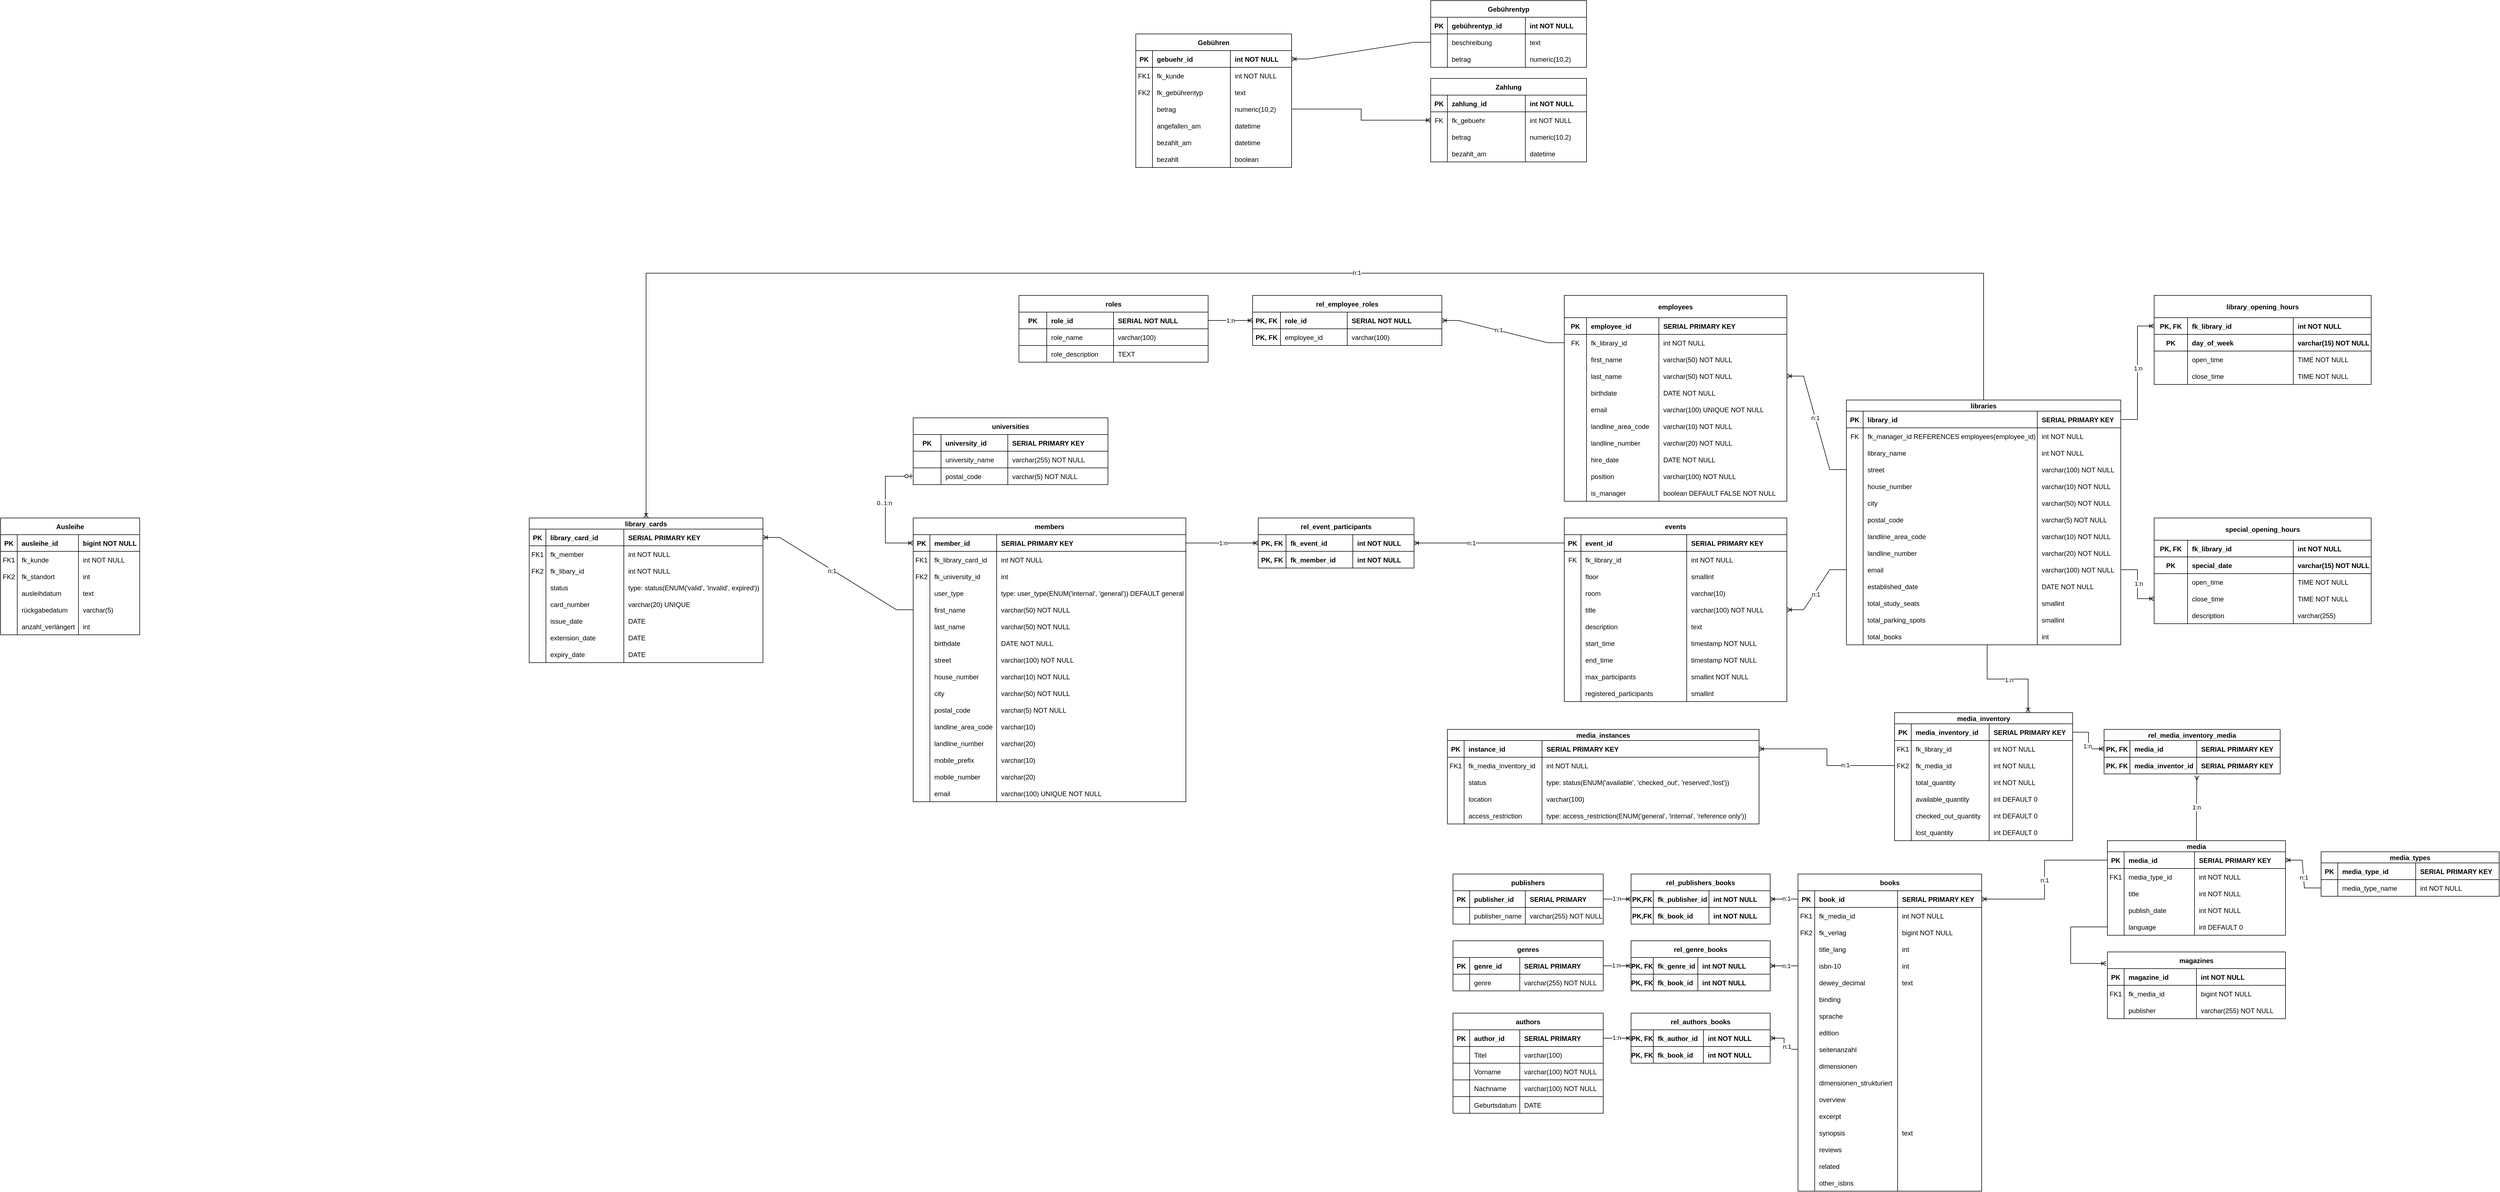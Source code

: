 <mxfile version="24.7.6">
  <diagram name="Seite-1" id="gN2iDwNg7YLXVjIXhsSs">
    <mxGraphModel dx="4986" dy="3237" grid="1" gridSize="10" guides="1" tooltips="1" connect="1" arrows="1" fold="1" page="1" pageScale="1" pageWidth="827" pageHeight="1169" math="0" shadow="0">
      <root>
        <mxCell id="0" />
        <mxCell id="1" parent="0" />
        <mxCell id="kEv1q6mkTN8vbzehKZTw-68" value="books" style="shape=table;startSize=30;container=1;collapsible=1;childLayout=tableLayout;fixedRows=1;rowLines=0;fontStyle=1;align=center;resizeLast=1;" parent="1" vertex="1">
          <mxGeometry x="740" y="-240" width="330" height="570" as="geometry">
            <mxRectangle x="-240" y="80" width="80" height="30" as="alternateBounds" />
          </mxGeometry>
        </mxCell>
        <mxCell id="kEv1q6mkTN8vbzehKZTw-69" value="" style="shape=partialRectangle;collapsible=0;dropTarget=0;pointerEvents=0;fillColor=none;points=[[0,0.5],[1,0.5]];portConstraint=eastwest;top=0;left=0;right=0;bottom=1;" parent="kEv1q6mkTN8vbzehKZTw-68" vertex="1">
          <mxGeometry y="30" width="330" height="30" as="geometry" />
        </mxCell>
        <mxCell id="kEv1q6mkTN8vbzehKZTw-70" value="PK" style="shape=partialRectangle;overflow=hidden;connectable=0;fillColor=none;top=0;left=0;bottom=0;right=0;fontStyle=1;" parent="kEv1q6mkTN8vbzehKZTw-69" vertex="1">
          <mxGeometry width="30" height="30" as="geometry">
            <mxRectangle width="30" height="30" as="alternateBounds" />
          </mxGeometry>
        </mxCell>
        <mxCell id="kEv1q6mkTN8vbzehKZTw-71" value="book_id" style="shape=partialRectangle;overflow=hidden;connectable=0;fillColor=none;top=0;left=0;bottom=0;right=0;align=left;spacingLeft=6;fontStyle=1;" parent="kEv1q6mkTN8vbzehKZTw-69" vertex="1">
          <mxGeometry x="30" width="149" height="30" as="geometry">
            <mxRectangle width="149" height="30" as="alternateBounds" />
          </mxGeometry>
        </mxCell>
        <mxCell id="kEv1q6mkTN8vbzehKZTw-72" value="SERIAL PRIMARY KEY" style="shape=partialRectangle;overflow=hidden;connectable=0;fillColor=none;top=0;left=0;bottom=0;right=0;align=left;spacingLeft=6;fontStyle=1;" parent="kEv1q6mkTN8vbzehKZTw-69" vertex="1">
          <mxGeometry x="179" width="151" height="30" as="geometry">
            <mxRectangle width="151" height="30" as="alternateBounds" />
          </mxGeometry>
        </mxCell>
        <mxCell id="nsLh96YO6oDDN8lq1_5a-1" style="shape=partialRectangle;collapsible=0;dropTarget=0;pointerEvents=0;fillColor=none;points=[[0,0.5],[1,0.5]];portConstraint=eastwest;top=0;left=0;right=0;bottom=0;" parent="kEv1q6mkTN8vbzehKZTw-68" vertex="1">
          <mxGeometry y="60" width="330" height="30" as="geometry" />
        </mxCell>
        <mxCell id="nsLh96YO6oDDN8lq1_5a-2" value="FK1" style="shape=partialRectangle;overflow=hidden;connectable=0;fillColor=none;top=0;left=0;bottom=0;right=0;" parent="nsLh96YO6oDDN8lq1_5a-1" vertex="1">
          <mxGeometry width="30" height="30" as="geometry">
            <mxRectangle width="30" height="30" as="alternateBounds" />
          </mxGeometry>
        </mxCell>
        <mxCell id="nsLh96YO6oDDN8lq1_5a-3" value="fk_media_id" style="shape=partialRectangle;overflow=hidden;connectable=0;fillColor=none;top=0;left=0;bottom=0;right=0;align=left;spacingLeft=6;" parent="nsLh96YO6oDDN8lq1_5a-1" vertex="1">
          <mxGeometry x="30" width="149" height="30" as="geometry">
            <mxRectangle width="149" height="30" as="alternateBounds" />
          </mxGeometry>
        </mxCell>
        <mxCell id="nsLh96YO6oDDN8lq1_5a-4" value="int NOT NULL" style="shape=partialRectangle;overflow=hidden;connectable=0;fillColor=none;top=0;left=0;bottom=0;right=0;align=left;spacingLeft=6;" parent="nsLh96YO6oDDN8lq1_5a-1" vertex="1">
          <mxGeometry x="179" width="151" height="30" as="geometry">
            <mxRectangle width="151" height="30" as="alternateBounds" />
          </mxGeometry>
        </mxCell>
        <mxCell id="kEv1q6mkTN8vbzehKZTw-77" style="shape=partialRectangle;collapsible=0;dropTarget=0;pointerEvents=0;fillColor=none;points=[[0,0.5],[1,0.5]];portConstraint=eastwest;top=0;left=0;right=0;bottom=0;" parent="kEv1q6mkTN8vbzehKZTw-68" vertex="1">
          <mxGeometry y="90" width="330" height="30" as="geometry" />
        </mxCell>
        <mxCell id="kEv1q6mkTN8vbzehKZTw-78" value="FK2" style="shape=partialRectangle;overflow=hidden;connectable=0;fillColor=none;top=0;left=0;bottom=0;right=0;" parent="kEv1q6mkTN8vbzehKZTw-77" vertex="1">
          <mxGeometry width="30" height="30" as="geometry">
            <mxRectangle width="30" height="30" as="alternateBounds" />
          </mxGeometry>
        </mxCell>
        <mxCell id="kEv1q6mkTN8vbzehKZTw-79" value="fk_verlag" style="shape=partialRectangle;overflow=hidden;connectable=0;fillColor=none;top=0;left=0;bottom=0;right=0;align=left;spacingLeft=6;" parent="kEv1q6mkTN8vbzehKZTw-77" vertex="1">
          <mxGeometry x="30" width="149" height="30" as="geometry">
            <mxRectangle width="149" height="30" as="alternateBounds" />
          </mxGeometry>
        </mxCell>
        <mxCell id="kEv1q6mkTN8vbzehKZTw-80" value="bigint NOT NULL" style="shape=partialRectangle;overflow=hidden;connectable=0;fillColor=none;top=0;left=0;bottom=0;right=0;align=left;spacingLeft=6;" parent="kEv1q6mkTN8vbzehKZTw-77" vertex="1">
          <mxGeometry x="179" width="151" height="30" as="geometry">
            <mxRectangle width="151" height="30" as="alternateBounds" />
          </mxGeometry>
        </mxCell>
        <mxCell id="kEv1q6mkTN8vbzehKZTw-81" style="shape=partialRectangle;collapsible=0;dropTarget=0;pointerEvents=0;fillColor=none;points=[[0,0.5],[1,0.5]];portConstraint=eastwest;top=0;left=0;right=0;bottom=0;" parent="kEv1q6mkTN8vbzehKZTw-68" vertex="1">
          <mxGeometry y="120" width="330" height="30" as="geometry" />
        </mxCell>
        <mxCell id="kEv1q6mkTN8vbzehKZTw-82" style="shape=partialRectangle;overflow=hidden;connectable=0;fillColor=none;top=0;left=0;bottom=0;right=0;" parent="kEv1q6mkTN8vbzehKZTw-81" vertex="1">
          <mxGeometry width="30" height="30" as="geometry">
            <mxRectangle width="30" height="30" as="alternateBounds" />
          </mxGeometry>
        </mxCell>
        <mxCell id="kEv1q6mkTN8vbzehKZTw-83" value="title_lang" style="shape=partialRectangle;overflow=hidden;connectable=0;fillColor=none;top=0;left=0;bottom=0;right=0;align=left;spacingLeft=6;" parent="kEv1q6mkTN8vbzehKZTw-81" vertex="1">
          <mxGeometry x="30" width="149" height="30" as="geometry">
            <mxRectangle width="149" height="30" as="alternateBounds" />
          </mxGeometry>
        </mxCell>
        <mxCell id="kEv1q6mkTN8vbzehKZTw-84" value="int" style="shape=partialRectangle;overflow=hidden;connectable=0;fillColor=none;top=0;left=0;bottom=0;right=0;align=left;spacingLeft=6;" parent="kEv1q6mkTN8vbzehKZTw-81" vertex="1">
          <mxGeometry x="179" width="151" height="30" as="geometry">
            <mxRectangle width="151" height="30" as="alternateBounds" />
          </mxGeometry>
        </mxCell>
        <mxCell id="kEv1q6mkTN8vbzehKZTw-85" style="shape=partialRectangle;collapsible=0;dropTarget=0;pointerEvents=0;fillColor=none;points=[[0,0.5],[1,0.5]];portConstraint=eastwest;top=0;left=0;right=0;bottom=0;" parent="kEv1q6mkTN8vbzehKZTw-68" vertex="1">
          <mxGeometry y="150" width="330" height="30" as="geometry" />
        </mxCell>
        <mxCell id="kEv1q6mkTN8vbzehKZTw-86" style="shape=partialRectangle;overflow=hidden;connectable=0;fillColor=none;top=0;left=0;bottom=0;right=0;" parent="kEv1q6mkTN8vbzehKZTw-85" vertex="1">
          <mxGeometry width="30" height="30" as="geometry">
            <mxRectangle width="30" height="30" as="alternateBounds" />
          </mxGeometry>
        </mxCell>
        <mxCell id="kEv1q6mkTN8vbzehKZTw-87" value="isbn-10" style="shape=partialRectangle;overflow=hidden;connectable=0;fillColor=none;top=0;left=0;bottom=0;right=0;align=left;spacingLeft=6;" parent="kEv1q6mkTN8vbzehKZTw-85" vertex="1">
          <mxGeometry x="30" width="149" height="30" as="geometry">
            <mxRectangle width="149" height="30" as="alternateBounds" />
          </mxGeometry>
        </mxCell>
        <mxCell id="kEv1q6mkTN8vbzehKZTw-88" value="int" style="shape=partialRectangle;overflow=hidden;connectable=0;fillColor=none;top=0;left=0;bottom=0;right=0;align=left;spacingLeft=6;" parent="kEv1q6mkTN8vbzehKZTw-85" vertex="1">
          <mxGeometry x="179" width="151" height="30" as="geometry">
            <mxRectangle width="151" height="30" as="alternateBounds" />
          </mxGeometry>
        </mxCell>
        <mxCell id="kEv1q6mkTN8vbzehKZTw-89" style="shape=partialRectangle;collapsible=0;dropTarget=0;pointerEvents=0;fillColor=none;points=[[0,0.5],[1,0.5]];portConstraint=eastwest;top=0;left=0;right=0;bottom=0;" parent="kEv1q6mkTN8vbzehKZTw-68" vertex="1">
          <mxGeometry y="180" width="330" height="30" as="geometry" />
        </mxCell>
        <mxCell id="kEv1q6mkTN8vbzehKZTw-90" style="shape=partialRectangle;overflow=hidden;connectable=0;fillColor=none;top=0;left=0;bottom=0;right=0;" parent="kEv1q6mkTN8vbzehKZTw-89" vertex="1">
          <mxGeometry width="30" height="30" as="geometry">
            <mxRectangle width="30" height="30" as="alternateBounds" />
          </mxGeometry>
        </mxCell>
        <mxCell id="kEv1q6mkTN8vbzehKZTw-91" value="dewey_decimal" style="shape=partialRectangle;overflow=hidden;connectable=0;fillColor=none;top=0;left=0;bottom=0;right=0;align=left;spacingLeft=6;" parent="kEv1q6mkTN8vbzehKZTw-89" vertex="1">
          <mxGeometry x="30" width="149" height="30" as="geometry">
            <mxRectangle width="149" height="30" as="alternateBounds" />
          </mxGeometry>
        </mxCell>
        <mxCell id="kEv1q6mkTN8vbzehKZTw-92" value="text" style="shape=partialRectangle;overflow=hidden;connectable=0;fillColor=none;top=0;left=0;bottom=0;right=0;align=left;spacingLeft=6;" parent="kEv1q6mkTN8vbzehKZTw-89" vertex="1">
          <mxGeometry x="179" width="151" height="30" as="geometry">
            <mxRectangle width="151" height="30" as="alternateBounds" />
          </mxGeometry>
        </mxCell>
        <mxCell id="kEv1q6mkTN8vbzehKZTw-93" style="shape=partialRectangle;collapsible=0;dropTarget=0;pointerEvents=0;fillColor=none;points=[[0,0.5],[1,0.5]];portConstraint=eastwest;top=0;left=0;right=0;bottom=0;" parent="kEv1q6mkTN8vbzehKZTw-68" vertex="1">
          <mxGeometry y="210" width="330" height="30" as="geometry" />
        </mxCell>
        <mxCell id="kEv1q6mkTN8vbzehKZTw-94" style="shape=partialRectangle;overflow=hidden;connectable=0;fillColor=none;top=0;left=0;bottom=0;right=0;" parent="kEv1q6mkTN8vbzehKZTw-93" vertex="1">
          <mxGeometry width="30" height="30" as="geometry">
            <mxRectangle width="30" height="30" as="alternateBounds" />
          </mxGeometry>
        </mxCell>
        <mxCell id="kEv1q6mkTN8vbzehKZTw-95" value="binding" style="shape=partialRectangle;overflow=hidden;connectable=0;fillColor=none;top=0;left=0;bottom=0;right=0;align=left;spacingLeft=6;" parent="kEv1q6mkTN8vbzehKZTw-93" vertex="1">
          <mxGeometry x="30" width="149" height="30" as="geometry">
            <mxRectangle width="149" height="30" as="alternateBounds" />
          </mxGeometry>
        </mxCell>
        <mxCell id="kEv1q6mkTN8vbzehKZTw-96" style="shape=partialRectangle;overflow=hidden;connectable=0;fillColor=none;top=0;left=0;bottom=0;right=0;align=left;spacingLeft=6;" parent="kEv1q6mkTN8vbzehKZTw-93" vertex="1">
          <mxGeometry x="179" width="151" height="30" as="geometry">
            <mxRectangle width="151" height="30" as="alternateBounds" />
          </mxGeometry>
        </mxCell>
        <mxCell id="kEv1q6mkTN8vbzehKZTw-97" style="shape=partialRectangle;collapsible=0;dropTarget=0;pointerEvents=0;fillColor=none;points=[[0,0.5],[1,0.5]];portConstraint=eastwest;top=0;left=0;right=0;bottom=0;" parent="kEv1q6mkTN8vbzehKZTw-68" vertex="1">
          <mxGeometry y="240" width="330" height="30" as="geometry" />
        </mxCell>
        <mxCell id="kEv1q6mkTN8vbzehKZTw-98" style="shape=partialRectangle;overflow=hidden;connectable=0;fillColor=none;top=0;left=0;bottom=0;right=0;" parent="kEv1q6mkTN8vbzehKZTw-97" vertex="1">
          <mxGeometry width="30" height="30" as="geometry">
            <mxRectangle width="30" height="30" as="alternateBounds" />
          </mxGeometry>
        </mxCell>
        <mxCell id="kEv1q6mkTN8vbzehKZTw-99" value="sprache" style="shape=partialRectangle;overflow=hidden;connectable=0;fillColor=none;top=0;left=0;bottom=0;right=0;align=left;spacingLeft=6;" parent="kEv1q6mkTN8vbzehKZTw-97" vertex="1">
          <mxGeometry x="30" width="149" height="30" as="geometry">
            <mxRectangle width="149" height="30" as="alternateBounds" />
          </mxGeometry>
        </mxCell>
        <mxCell id="kEv1q6mkTN8vbzehKZTw-100" style="shape=partialRectangle;overflow=hidden;connectable=0;fillColor=none;top=0;left=0;bottom=0;right=0;align=left;spacingLeft=6;" parent="kEv1q6mkTN8vbzehKZTw-97" vertex="1">
          <mxGeometry x="179" width="151" height="30" as="geometry">
            <mxRectangle width="151" height="30" as="alternateBounds" />
          </mxGeometry>
        </mxCell>
        <mxCell id="kEv1q6mkTN8vbzehKZTw-101" style="shape=partialRectangle;collapsible=0;dropTarget=0;pointerEvents=0;fillColor=none;points=[[0,0.5],[1,0.5]];portConstraint=eastwest;top=0;left=0;right=0;bottom=0;" parent="kEv1q6mkTN8vbzehKZTw-68" vertex="1">
          <mxGeometry y="270" width="330" height="30" as="geometry" />
        </mxCell>
        <mxCell id="kEv1q6mkTN8vbzehKZTw-102" style="shape=partialRectangle;overflow=hidden;connectable=0;fillColor=none;top=0;left=0;bottom=0;right=0;" parent="kEv1q6mkTN8vbzehKZTw-101" vertex="1">
          <mxGeometry width="30" height="30" as="geometry">
            <mxRectangle width="30" height="30" as="alternateBounds" />
          </mxGeometry>
        </mxCell>
        <mxCell id="kEv1q6mkTN8vbzehKZTw-103" value="edition" style="shape=partialRectangle;overflow=hidden;connectable=0;fillColor=none;top=0;left=0;bottom=0;right=0;align=left;spacingLeft=6;" parent="kEv1q6mkTN8vbzehKZTw-101" vertex="1">
          <mxGeometry x="30" width="149" height="30" as="geometry">
            <mxRectangle width="149" height="30" as="alternateBounds" />
          </mxGeometry>
        </mxCell>
        <mxCell id="kEv1q6mkTN8vbzehKZTw-104" style="shape=partialRectangle;overflow=hidden;connectable=0;fillColor=none;top=0;left=0;bottom=0;right=0;align=left;spacingLeft=6;" parent="kEv1q6mkTN8vbzehKZTw-101" vertex="1">
          <mxGeometry x="179" width="151" height="30" as="geometry">
            <mxRectangle width="151" height="30" as="alternateBounds" />
          </mxGeometry>
        </mxCell>
        <mxCell id="kEv1q6mkTN8vbzehKZTw-105" style="shape=partialRectangle;collapsible=0;dropTarget=0;pointerEvents=0;fillColor=none;points=[[0,0.5],[1,0.5]];portConstraint=eastwest;top=0;left=0;right=0;bottom=0;" parent="kEv1q6mkTN8vbzehKZTw-68" vertex="1">
          <mxGeometry y="300" width="330" height="30" as="geometry" />
        </mxCell>
        <mxCell id="kEv1q6mkTN8vbzehKZTw-106" style="shape=partialRectangle;overflow=hidden;connectable=0;fillColor=none;top=0;left=0;bottom=0;right=0;" parent="kEv1q6mkTN8vbzehKZTw-105" vertex="1">
          <mxGeometry width="30" height="30" as="geometry">
            <mxRectangle width="30" height="30" as="alternateBounds" />
          </mxGeometry>
        </mxCell>
        <mxCell id="kEv1q6mkTN8vbzehKZTw-107" value="seitenanzahl" style="shape=partialRectangle;overflow=hidden;connectable=0;fillColor=none;top=0;left=0;bottom=0;right=0;align=left;spacingLeft=6;" parent="kEv1q6mkTN8vbzehKZTw-105" vertex="1">
          <mxGeometry x="30" width="149" height="30" as="geometry">
            <mxRectangle width="149" height="30" as="alternateBounds" />
          </mxGeometry>
        </mxCell>
        <mxCell id="kEv1q6mkTN8vbzehKZTw-108" style="shape=partialRectangle;overflow=hidden;connectable=0;fillColor=none;top=0;left=0;bottom=0;right=0;align=left;spacingLeft=6;" parent="kEv1q6mkTN8vbzehKZTw-105" vertex="1">
          <mxGeometry x="179" width="151" height="30" as="geometry">
            <mxRectangle width="151" height="30" as="alternateBounds" />
          </mxGeometry>
        </mxCell>
        <mxCell id="kEv1q6mkTN8vbzehKZTw-109" style="shape=partialRectangle;collapsible=0;dropTarget=0;pointerEvents=0;fillColor=none;points=[[0,0.5],[1,0.5]];portConstraint=eastwest;top=0;left=0;right=0;bottom=0;" parent="kEv1q6mkTN8vbzehKZTw-68" vertex="1">
          <mxGeometry y="330" width="330" height="30" as="geometry" />
        </mxCell>
        <mxCell id="kEv1q6mkTN8vbzehKZTw-110" style="shape=partialRectangle;overflow=hidden;connectable=0;fillColor=none;top=0;left=0;bottom=0;right=0;" parent="kEv1q6mkTN8vbzehKZTw-109" vertex="1">
          <mxGeometry width="30" height="30" as="geometry">
            <mxRectangle width="30" height="30" as="alternateBounds" />
          </mxGeometry>
        </mxCell>
        <mxCell id="kEv1q6mkTN8vbzehKZTw-111" value="dimensionen" style="shape=partialRectangle;overflow=hidden;connectable=0;fillColor=none;top=0;left=0;bottom=0;right=0;align=left;spacingLeft=6;" parent="kEv1q6mkTN8vbzehKZTw-109" vertex="1">
          <mxGeometry x="30" width="149" height="30" as="geometry">
            <mxRectangle width="149" height="30" as="alternateBounds" />
          </mxGeometry>
        </mxCell>
        <mxCell id="kEv1q6mkTN8vbzehKZTw-112" style="shape=partialRectangle;overflow=hidden;connectable=0;fillColor=none;top=0;left=0;bottom=0;right=0;align=left;spacingLeft=6;" parent="kEv1q6mkTN8vbzehKZTw-109" vertex="1">
          <mxGeometry x="179" width="151" height="30" as="geometry">
            <mxRectangle width="151" height="30" as="alternateBounds" />
          </mxGeometry>
        </mxCell>
        <mxCell id="kEv1q6mkTN8vbzehKZTw-113" style="shape=partialRectangle;collapsible=0;dropTarget=0;pointerEvents=0;fillColor=none;points=[[0,0.5],[1,0.5]];portConstraint=eastwest;top=0;left=0;right=0;bottom=0;" parent="kEv1q6mkTN8vbzehKZTw-68" vertex="1">
          <mxGeometry y="360" width="330" height="30" as="geometry" />
        </mxCell>
        <mxCell id="kEv1q6mkTN8vbzehKZTw-114" style="shape=partialRectangle;overflow=hidden;connectable=0;fillColor=none;top=0;left=0;bottom=0;right=0;" parent="kEv1q6mkTN8vbzehKZTw-113" vertex="1">
          <mxGeometry width="30" height="30" as="geometry">
            <mxRectangle width="30" height="30" as="alternateBounds" />
          </mxGeometry>
        </mxCell>
        <mxCell id="kEv1q6mkTN8vbzehKZTw-115" value="dimensionen_strukturiert" style="shape=partialRectangle;overflow=hidden;connectable=0;fillColor=none;top=0;left=0;bottom=0;right=0;align=left;spacingLeft=6;" parent="kEv1q6mkTN8vbzehKZTw-113" vertex="1">
          <mxGeometry x="30" width="149" height="30" as="geometry">
            <mxRectangle width="149" height="30" as="alternateBounds" />
          </mxGeometry>
        </mxCell>
        <mxCell id="kEv1q6mkTN8vbzehKZTw-116" style="shape=partialRectangle;overflow=hidden;connectable=0;fillColor=none;top=0;left=0;bottom=0;right=0;align=left;spacingLeft=6;" parent="kEv1q6mkTN8vbzehKZTw-113" vertex="1">
          <mxGeometry x="179" width="151" height="30" as="geometry">
            <mxRectangle width="151" height="30" as="alternateBounds" />
          </mxGeometry>
        </mxCell>
        <mxCell id="kEv1q6mkTN8vbzehKZTw-117" style="shape=partialRectangle;collapsible=0;dropTarget=0;pointerEvents=0;fillColor=none;points=[[0,0.5],[1,0.5]];portConstraint=eastwest;top=0;left=0;right=0;bottom=0;" parent="kEv1q6mkTN8vbzehKZTw-68" vertex="1">
          <mxGeometry y="390" width="330" height="30" as="geometry" />
        </mxCell>
        <mxCell id="kEv1q6mkTN8vbzehKZTw-118" style="shape=partialRectangle;overflow=hidden;connectable=0;fillColor=none;top=0;left=0;bottom=0;right=0;" parent="kEv1q6mkTN8vbzehKZTw-117" vertex="1">
          <mxGeometry width="30" height="30" as="geometry">
            <mxRectangle width="30" height="30" as="alternateBounds" />
          </mxGeometry>
        </mxCell>
        <mxCell id="kEv1q6mkTN8vbzehKZTw-119" value="overview" style="shape=partialRectangle;overflow=hidden;connectable=0;fillColor=none;top=0;left=0;bottom=0;right=0;align=left;spacingLeft=6;" parent="kEv1q6mkTN8vbzehKZTw-117" vertex="1">
          <mxGeometry x="30" width="149" height="30" as="geometry">
            <mxRectangle width="149" height="30" as="alternateBounds" />
          </mxGeometry>
        </mxCell>
        <mxCell id="kEv1q6mkTN8vbzehKZTw-120" style="shape=partialRectangle;overflow=hidden;connectable=0;fillColor=none;top=0;left=0;bottom=0;right=0;align=left;spacingLeft=6;" parent="kEv1q6mkTN8vbzehKZTw-117" vertex="1">
          <mxGeometry x="179" width="151" height="30" as="geometry">
            <mxRectangle width="151" height="30" as="alternateBounds" />
          </mxGeometry>
        </mxCell>
        <mxCell id="kEv1q6mkTN8vbzehKZTw-121" style="shape=partialRectangle;collapsible=0;dropTarget=0;pointerEvents=0;fillColor=none;points=[[0,0.5],[1,0.5]];portConstraint=eastwest;top=0;left=0;right=0;bottom=0;" parent="kEv1q6mkTN8vbzehKZTw-68" vertex="1">
          <mxGeometry y="420" width="330" height="30" as="geometry" />
        </mxCell>
        <mxCell id="kEv1q6mkTN8vbzehKZTw-122" style="shape=partialRectangle;overflow=hidden;connectable=0;fillColor=none;top=0;left=0;bottom=0;right=0;" parent="kEv1q6mkTN8vbzehKZTw-121" vertex="1">
          <mxGeometry width="30" height="30" as="geometry">
            <mxRectangle width="30" height="30" as="alternateBounds" />
          </mxGeometry>
        </mxCell>
        <mxCell id="kEv1q6mkTN8vbzehKZTw-123" value="excerpt" style="shape=partialRectangle;overflow=hidden;connectable=0;fillColor=none;top=0;left=0;bottom=0;right=0;align=left;spacingLeft=6;" parent="kEv1q6mkTN8vbzehKZTw-121" vertex="1">
          <mxGeometry x="30" width="149" height="30" as="geometry">
            <mxRectangle width="149" height="30" as="alternateBounds" />
          </mxGeometry>
        </mxCell>
        <mxCell id="kEv1q6mkTN8vbzehKZTw-124" style="shape=partialRectangle;overflow=hidden;connectable=0;fillColor=none;top=0;left=0;bottom=0;right=0;align=left;spacingLeft=6;" parent="kEv1q6mkTN8vbzehKZTw-121" vertex="1">
          <mxGeometry x="179" width="151" height="30" as="geometry">
            <mxRectangle width="151" height="30" as="alternateBounds" />
          </mxGeometry>
        </mxCell>
        <mxCell id="kEv1q6mkTN8vbzehKZTw-125" style="shape=partialRectangle;collapsible=0;dropTarget=0;pointerEvents=0;fillColor=none;points=[[0,0.5],[1,0.5]];portConstraint=eastwest;top=0;left=0;right=0;bottom=0;" parent="kEv1q6mkTN8vbzehKZTw-68" vertex="1">
          <mxGeometry y="450" width="330" height="30" as="geometry" />
        </mxCell>
        <mxCell id="kEv1q6mkTN8vbzehKZTw-126" style="shape=partialRectangle;overflow=hidden;connectable=0;fillColor=none;top=0;left=0;bottom=0;right=0;" parent="kEv1q6mkTN8vbzehKZTw-125" vertex="1">
          <mxGeometry width="30" height="30" as="geometry">
            <mxRectangle width="30" height="30" as="alternateBounds" />
          </mxGeometry>
        </mxCell>
        <mxCell id="kEv1q6mkTN8vbzehKZTw-127" value="synopsis" style="shape=partialRectangle;overflow=hidden;connectable=0;fillColor=none;top=0;left=0;bottom=0;right=0;align=left;spacingLeft=6;" parent="kEv1q6mkTN8vbzehKZTw-125" vertex="1">
          <mxGeometry x="30" width="149" height="30" as="geometry">
            <mxRectangle width="149" height="30" as="alternateBounds" />
          </mxGeometry>
        </mxCell>
        <mxCell id="kEv1q6mkTN8vbzehKZTw-128" value="text" style="shape=partialRectangle;overflow=hidden;connectable=0;fillColor=none;top=0;left=0;bottom=0;right=0;align=left;spacingLeft=6;" parent="kEv1q6mkTN8vbzehKZTw-125" vertex="1">
          <mxGeometry x="179" width="151" height="30" as="geometry">
            <mxRectangle width="151" height="30" as="alternateBounds" />
          </mxGeometry>
        </mxCell>
        <mxCell id="kEv1q6mkTN8vbzehKZTw-129" style="shape=partialRectangle;collapsible=0;dropTarget=0;pointerEvents=0;fillColor=none;points=[[0,0.5],[1,0.5]];portConstraint=eastwest;top=0;left=0;right=0;bottom=0;" parent="kEv1q6mkTN8vbzehKZTw-68" vertex="1">
          <mxGeometry y="480" width="330" height="30" as="geometry" />
        </mxCell>
        <mxCell id="kEv1q6mkTN8vbzehKZTw-130" style="shape=partialRectangle;overflow=hidden;connectable=0;fillColor=none;top=0;left=0;bottom=0;right=0;" parent="kEv1q6mkTN8vbzehKZTw-129" vertex="1">
          <mxGeometry width="30" height="30" as="geometry">
            <mxRectangle width="30" height="30" as="alternateBounds" />
          </mxGeometry>
        </mxCell>
        <mxCell id="kEv1q6mkTN8vbzehKZTw-131" value="reviews" style="shape=partialRectangle;overflow=hidden;connectable=0;fillColor=none;top=0;left=0;bottom=0;right=0;align=left;spacingLeft=6;" parent="kEv1q6mkTN8vbzehKZTw-129" vertex="1">
          <mxGeometry x="30" width="149" height="30" as="geometry">
            <mxRectangle width="149" height="30" as="alternateBounds" />
          </mxGeometry>
        </mxCell>
        <mxCell id="kEv1q6mkTN8vbzehKZTw-132" style="shape=partialRectangle;overflow=hidden;connectable=0;fillColor=none;top=0;left=0;bottom=0;right=0;align=left;spacingLeft=6;" parent="kEv1q6mkTN8vbzehKZTw-129" vertex="1">
          <mxGeometry x="179" width="151" height="30" as="geometry">
            <mxRectangle width="151" height="30" as="alternateBounds" />
          </mxGeometry>
        </mxCell>
        <mxCell id="kEv1q6mkTN8vbzehKZTw-133" style="shape=partialRectangle;collapsible=0;dropTarget=0;pointerEvents=0;fillColor=none;points=[[0,0.5],[1,0.5]];portConstraint=eastwest;top=0;left=0;right=0;bottom=0;" parent="kEv1q6mkTN8vbzehKZTw-68" vertex="1">
          <mxGeometry y="510" width="330" height="30" as="geometry" />
        </mxCell>
        <mxCell id="kEv1q6mkTN8vbzehKZTw-134" style="shape=partialRectangle;overflow=hidden;connectable=0;fillColor=none;top=0;left=0;bottom=0;right=0;" parent="kEv1q6mkTN8vbzehKZTw-133" vertex="1">
          <mxGeometry width="30" height="30" as="geometry">
            <mxRectangle width="30" height="30" as="alternateBounds" />
          </mxGeometry>
        </mxCell>
        <mxCell id="kEv1q6mkTN8vbzehKZTw-135" value="related" style="shape=partialRectangle;overflow=hidden;connectable=0;fillColor=none;top=0;left=0;bottom=0;right=0;align=left;spacingLeft=6;" parent="kEv1q6mkTN8vbzehKZTw-133" vertex="1">
          <mxGeometry x="30" width="149" height="30" as="geometry">
            <mxRectangle width="149" height="30" as="alternateBounds" />
          </mxGeometry>
        </mxCell>
        <mxCell id="kEv1q6mkTN8vbzehKZTw-136" style="shape=partialRectangle;overflow=hidden;connectable=0;fillColor=none;top=0;left=0;bottom=0;right=0;align=left;spacingLeft=6;" parent="kEv1q6mkTN8vbzehKZTw-133" vertex="1">
          <mxGeometry x="179" width="151" height="30" as="geometry">
            <mxRectangle width="151" height="30" as="alternateBounds" />
          </mxGeometry>
        </mxCell>
        <mxCell id="kEv1q6mkTN8vbzehKZTw-137" style="shape=partialRectangle;collapsible=0;dropTarget=0;pointerEvents=0;fillColor=none;points=[[0,0.5],[1,0.5]];portConstraint=eastwest;top=0;left=0;right=0;bottom=0;" parent="kEv1q6mkTN8vbzehKZTw-68" vertex="1">
          <mxGeometry y="540" width="330" height="30" as="geometry" />
        </mxCell>
        <mxCell id="kEv1q6mkTN8vbzehKZTw-138" style="shape=partialRectangle;overflow=hidden;connectable=0;fillColor=none;top=0;left=0;bottom=0;right=0;" parent="kEv1q6mkTN8vbzehKZTw-137" vertex="1">
          <mxGeometry width="30" height="30" as="geometry">
            <mxRectangle width="30" height="30" as="alternateBounds" />
          </mxGeometry>
        </mxCell>
        <mxCell id="kEv1q6mkTN8vbzehKZTw-139" value="other_isbns" style="shape=partialRectangle;overflow=hidden;connectable=0;fillColor=none;top=0;left=0;bottom=0;right=0;align=left;spacingLeft=6;" parent="kEv1q6mkTN8vbzehKZTw-137" vertex="1">
          <mxGeometry x="30" width="149" height="30" as="geometry">
            <mxRectangle width="149" height="30" as="alternateBounds" />
          </mxGeometry>
        </mxCell>
        <mxCell id="kEv1q6mkTN8vbzehKZTw-140" style="shape=partialRectangle;overflow=hidden;connectable=0;fillColor=none;top=0;left=0;bottom=0;right=0;align=left;spacingLeft=6;" parent="kEv1q6mkTN8vbzehKZTw-137" vertex="1">
          <mxGeometry x="179" width="151" height="30" as="geometry">
            <mxRectangle width="151" height="30" as="alternateBounds" />
          </mxGeometry>
        </mxCell>
        <mxCell id="kEv1q6mkTN8vbzehKZTw-143" value="magazines" style="shape=table;startSize=30;container=1;collapsible=1;childLayout=tableLayout;fixedRows=1;rowLines=0;fontStyle=1;align=center;resizeLast=1;" parent="1" vertex="1">
          <mxGeometry x="1296" y="-100" width="320" height="120" as="geometry" />
        </mxCell>
        <mxCell id="kEv1q6mkTN8vbzehKZTw-144" value="" style="shape=partialRectangle;collapsible=0;dropTarget=0;pointerEvents=0;fillColor=none;points=[[0,0.5],[1,0.5]];portConstraint=eastwest;top=0;left=0;right=0;bottom=1;" parent="kEv1q6mkTN8vbzehKZTw-143" vertex="1">
          <mxGeometry y="30" width="320" height="30" as="geometry" />
        </mxCell>
        <mxCell id="kEv1q6mkTN8vbzehKZTw-145" value="PK" style="shape=partialRectangle;overflow=hidden;connectable=0;fillColor=none;top=0;left=0;bottom=0;right=0;fontStyle=1;" parent="kEv1q6mkTN8vbzehKZTw-144" vertex="1">
          <mxGeometry width="30" height="30" as="geometry">
            <mxRectangle width="30" height="30" as="alternateBounds" />
          </mxGeometry>
        </mxCell>
        <mxCell id="kEv1q6mkTN8vbzehKZTw-146" value="magazine_id" style="shape=partialRectangle;overflow=hidden;connectable=0;fillColor=none;top=0;left=0;bottom=0;right=0;align=left;spacingLeft=6;fontStyle=1;" parent="kEv1q6mkTN8vbzehKZTw-144" vertex="1">
          <mxGeometry x="30" width="130" height="30" as="geometry">
            <mxRectangle width="130" height="30" as="alternateBounds" />
          </mxGeometry>
        </mxCell>
        <mxCell id="kEv1q6mkTN8vbzehKZTw-147" value="int NOT NULL" style="shape=partialRectangle;overflow=hidden;connectable=0;fillColor=none;top=0;left=0;bottom=0;right=0;align=left;spacingLeft=6;fontStyle=1;" parent="kEv1q6mkTN8vbzehKZTw-144" vertex="1">
          <mxGeometry x="160" width="160" height="30" as="geometry">
            <mxRectangle width="160" height="30" as="alternateBounds" />
          </mxGeometry>
        </mxCell>
        <mxCell id="kEv1q6mkTN8vbzehKZTw-148" value="" style="shape=partialRectangle;collapsible=0;dropTarget=0;pointerEvents=0;fillColor=none;points=[[0,0.5],[1,0.5]];portConstraint=eastwest;top=0;left=0;right=0;bottom=0;" parent="kEv1q6mkTN8vbzehKZTw-143" vertex="1">
          <mxGeometry y="60" width="320" height="30" as="geometry" />
        </mxCell>
        <mxCell id="kEv1q6mkTN8vbzehKZTw-149" value="FK1" style="shape=partialRectangle;overflow=hidden;connectable=0;fillColor=none;top=0;left=0;bottom=0;right=0;" parent="kEv1q6mkTN8vbzehKZTw-148" vertex="1">
          <mxGeometry width="30" height="30" as="geometry">
            <mxRectangle width="30" height="30" as="alternateBounds" />
          </mxGeometry>
        </mxCell>
        <mxCell id="kEv1q6mkTN8vbzehKZTw-150" value="fk_media_id" style="shape=partialRectangle;overflow=hidden;connectable=0;fillColor=none;top=0;left=0;bottom=0;right=0;align=left;spacingLeft=6;" parent="kEv1q6mkTN8vbzehKZTw-148" vertex="1">
          <mxGeometry x="30" width="130" height="30" as="geometry">
            <mxRectangle width="130" height="30" as="alternateBounds" />
          </mxGeometry>
        </mxCell>
        <mxCell id="kEv1q6mkTN8vbzehKZTw-151" value="bigint NOT NULL" style="shape=partialRectangle;overflow=hidden;connectable=0;fillColor=none;top=0;left=0;bottom=0;right=0;align=left;spacingLeft=6;" parent="kEv1q6mkTN8vbzehKZTw-148" vertex="1">
          <mxGeometry x="160" width="160" height="30" as="geometry">
            <mxRectangle width="160" height="30" as="alternateBounds" />
          </mxGeometry>
        </mxCell>
        <mxCell id="kEv1q6mkTN8vbzehKZTw-152" value="" style="shape=partialRectangle;collapsible=0;dropTarget=0;pointerEvents=0;fillColor=none;points=[[0,0.5],[1,0.5]];portConstraint=eastwest;top=0;left=0;right=0;bottom=0;" parent="kEv1q6mkTN8vbzehKZTw-143" vertex="1">
          <mxGeometry y="90" width="320" height="30" as="geometry" />
        </mxCell>
        <mxCell id="kEv1q6mkTN8vbzehKZTw-153" value="" style="shape=partialRectangle;overflow=hidden;connectable=0;fillColor=none;top=0;left=0;bottom=0;right=0;" parent="kEv1q6mkTN8vbzehKZTw-152" vertex="1">
          <mxGeometry width="30" height="30" as="geometry">
            <mxRectangle width="30" height="30" as="alternateBounds" />
          </mxGeometry>
        </mxCell>
        <mxCell id="kEv1q6mkTN8vbzehKZTw-154" value="publisher" style="shape=partialRectangle;overflow=hidden;connectable=0;fillColor=none;top=0;left=0;bottom=0;right=0;align=left;spacingLeft=6;" parent="kEv1q6mkTN8vbzehKZTw-152" vertex="1">
          <mxGeometry x="30" width="130" height="30" as="geometry">
            <mxRectangle width="130" height="30" as="alternateBounds" />
          </mxGeometry>
        </mxCell>
        <mxCell id="kEv1q6mkTN8vbzehKZTw-155" value="varchar(255) NOT NULL" style="shape=partialRectangle;overflow=hidden;connectable=0;fillColor=none;top=0;left=0;bottom=0;right=0;align=left;spacingLeft=6;" parent="kEv1q6mkTN8vbzehKZTw-152" vertex="1">
          <mxGeometry x="160" width="160" height="30" as="geometry">
            <mxRectangle width="160" height="30" as="alternateBounds" />
          </mxGeometry>
        </mxCell>
        <mxCell id="kEv1q6mkTN8vbzehKZTw-157" value="Ausleihe" style="shape=table;startSize=30;container=1;collapsible=1;childLayout=tableLayout;fixedRows=1;rowLines=0;fontStyle=1;align=center;resizeLast=1;" parent="1" vertex="1">
          <mxGeometry x="-2490" y="-880" width="250" height="210" as="geometry" />
        </mxCell>
        <mxCell id="kEv1q6mkTN8vbzehKZTw-158" value="" style="shape=partialRectangle;collapsible=0;dropTarget=0;pointerEvents=0;fillColor=none;points=[[0,0.5],[1,0.5]];portConstraint=eastwest;top=0;left=0;right=0;bottom=1;" parent="kEv1q6mkTN8vbzehKZTw-157" vertex="1">
          <mxGeometry y="30" width="250" height="30" as="geometry" />
        </mxCell>
        <mxCell id="kEv1q6mkTN8vbzehKZTw-159" value="PK" style="shape=partialRectangle;overflow=hidden;connectable=0;fillColor=none;top=0;left=0;bottom=0;right=0;fontStyle=1;" parent="kEv1q6mkTN8vbzehKZTw-158" vertex="1">
          <mxGeometry width="30" height="30" as="geometry">
            <mxRectangle width="30" height="30" as="alternateBounds" />
          </mxGeometry>
        </mxCell>
        <mxCell id="kEv1q6mkTN8vbzehKZTw-160" value="ausleihe_id" style="shape=partialRectangle;overflow=hidden;connectable=0;fillColor=none;top=0;left=0;bottom=0;right=0;align=left;spacingLeft=6;fontStyle=1;" parent="kEv1q6mkTN8vbzehKZTw-158" vertex="1">
          <mxGeometry x="30" width="110" height="30" as="geometry">
            <mxRectangle width="110" height="30" as="alternateBounds" />
          </mxGeometry>
        </mxCell>
        <mxCell id="kEv1q6mkTN8vbzehKZTw-161" value="bigint NOT NULL" style="shape=partialRectangle;overflow=hidden;connectable=0;fillColor=none;top=0;left=0;bottom=0;right=0;align=left;spacingLeft=6;fontStyle=1;" parent="kEv1q6mkTN8vbzehKZTw-158" vertex="1">
          <mxGeometry x="140" width="110" height="30" as="geometry">
            <mxRectangle width="110" height="30" as="alternateBounds" />
          </mxGeometry>
        </mxCell>
        <mxCell id="kEv1q6mkTN8vbzehKZTw-162" value="" style="shape=partialRectangle;collapsible=0;dropTarget=0;pointerEvents=0;fillColor=none;points=[[0,0.5],[1,0.5]];portConstraint=eastwest;top=0;left=0;right=0;bottom=0;" parent="kEv1q6mkTN8vbzehKZTw-157" vertex="1">
          <mxGeometry y="60" width="250" height="30" as="geometry" />
        </mxCell>
        <mxCell id="kEv1q6mkTN8vbzehKZTw-163" value="FK1" style="shape=partialRectangle;overflow=hidden;connectable=0;fillColor=none;top=0;left=0;bottom=0;right=0;" parent="kEv1q6mkTN8vbzehKZTw-162" vertex="1">
          <mxGeometry width="30" height="30" as="geometry">
            <mxRectangle width="30" height="30" as="alternateBounds" />
          </mxGeometry>
        </mxCell>
        <mxCell id="kEv1q6mkTN8vbzehKZTw-164" value="fk_kunde" style="shape=partialRectangle;overflow=hidden;connectable=0;fillColor=none;top=0;left=0;bottom=0;right=0;align=left;spacingLeft=6;" parent="kEv1q6mkTN8vbzehKZTw-162" vertex="1">
          <mxGeometry x="30" width="110" height="30" as="geometry">
            <mxRectangle width="110" height="30" as="alternateBounds" />
          </mxGeometry>
        </mxCell>
        <mxCell id="kEv1q6mkTN8vbzehKZTw-165" value="int NOT NULL" style="shape=partialRectangle;overflow=hidden;connectable=0;fillColor=none;top=0;left=0;bottom=0;right=0;align=left;spacingLeft=6;" parent="kEv1q6mkTN8vbzehKZTw-162" vertex="1">
          <mxGeometry x="140" width="110" height="30" as="geometry">
            <mxRectangle width="110" height="30" as="alternateBounds" />
          </mxGeometry>
        </mxCell>
        <mxCell id="kEv1q6mkTN8vbzehKZTw-166" style="shape=partialRectangle;collapsible=0;dropTarget=0;pointerEvents=0;fillColor=none;points=[[0,0.5],[1,0.5]];portConstraint=eastwest;top=0;left=0;right=0;bottom=0;" parent="kEv1q6mkTN8vbzehKZTw-157" vertex="1">
          <mxGeometry y="90" width="250" height="30" as="geometry" />
        </mxCell>
        <mxCell id="kEv1q6mkTN8vbzehKZTw-167" value="FK2" style="shape=partialRectangle;overflow=hidden;connectable=0;fillColor=none;top=0;left=0;bottom=0;right=0;" parent="kEv1q6mkTN8vbzehKZTw-166" vertex="1">
          <mxGeometry width="30" height="30" as="geometry">
            <mxRectangle width="30" height="30" as="alternateBounds" />
          </mxGeometry>
        </mxCell>
        <mxCell id="kEv1q6mkTN8vbzehKZTw-168" value="fk_standort" style="shape=partialRectangle;overflow=hidden;connectable=0;fillColor=none;top=0;left=0;bottom=0;right=0;align=left;spacingLeft=6;" parent="kEv1q6mkTN8vbzehKZTw-166" vertex="1">
          <mxGeometry x="30" width="110" height="30" as="geometry">
            <mxRectangle width="110" height="30" as="alternateBounds" />
          </mxGeometry>
        </mxCell>
        <mxCell id="kEv1q6mkTN8vbzehKZTw-169" value="int" style="shape=partialRectangle;overflow=hidden;connectable=0;fillColor=none;top=0;left=0;bottom=0;right=0;align=left;spacingLeft=6;" parent="kEv1q6mkTN8vbzehKZTw-166" vertex="1">
          <mxGeometry x="140" width="110" height="30" as="geometry">
            <mxRectangle width="110" height="30" as="alternateBounds" />
          </mxGeometry>
        </mxCell>
        <mxCell id="kEv1q6mkTN8vbzehKZTw-170" style="shape=partialRectangle;collapsible=0;dropTarget=0;pointerEvents=0;fillColor=none;points=[[0,0.5],[1,0.5]];portConstraint=eastwest;top=0;left=0;right=0;bottom=0;" parent="kEv1q6mkTN8vbzehKZTw-157" vertex="1">
          <mxGeometry y="120" width="250" height="30" as="geometry" />
        </mxCell>
        <mxCell id="kEv1q6mkTN8vbzehKZTw-171" style="shape=partialRectangle;overflow=hidden;connectable=0;fillColor=none;top=0;left=0;bottom=0;right=0;" parent="kEv1q6mkTN8vbzehKZTw-170" vertex="1">
          <mxGeometry width="30" height="30" as="geometry">
            <mxRectangle width="30" height="30" as="alternateBounds" />
          </mxGeometry>
        </mxCell>
        <mxCell id="kEv1q6mkTN8vbzehKZTw-172" value="ausleihdatum" style="shape=partialRectangle;overflow=hidden;connectable=0;fillColor=none;top=0;left=0;bottom=0;right=0;align=left;spacingLeft=6;" parent="kEv1q6mkTN8vbzehKZTw-170" vertex="1">
          <mxGeometry x="30" width="110" height="30" as="geometry">
            <mxRectangle width="110" height="30" as="alternateBounds" />
          </mxGeometry>
        </mxCell>
        <mxCell id="kEv1q6mkTN8vbzehKZTw-173" value="text" style="shape=partialRectangle;overflow=hidden;connectable=0;fillColor=none;top=0;left=0;bottom=0;right=0;align=left;spacingLeft=6;" parent="kEv1q6mkTN8vbzehKZTw-170" vertex="1">
          <mxGeometry x="140" width="110" height="30" as="geometry">
            <mxRectangle width="110" height="30" as="alternateBounds" />
          </mxGeometry>
        </mxCell>
        <mxCell id="kEv1q6mkTN8vbzehKZTw-174" style="shape=partialRectangle;collapsible=0;dropTarget=0;pointerEvents=0;fillColor=none;points=[[0,0.5],[1,0.5]];portConstraint=eastwest;top=0;left=0;right=0;bottom=0;" parent="kEv1q6mkTN8vbzehKZTw-157" vertex="1">
          <mxGeometry y="150" width="250" height="30" as="geometry" />
        </mxCell>
        <mxCell id="kEv1q6mkTN8vbzehKZTw-175" style="shape=partialRectangle;overflow=hidden;connectable=0;fillColor=none;top=0;left=0;bottom=0;right=0;" parent="kEv1q6mkTN8vbzehKZTw-174" vertex="1">
          <mxGeometry width="30" height="30" as="geometry">
            <mxRectangle width="30" height="30" as="alternateBounds" />
          </mxGeometry>
        </mxCell>
        <mxCell id="kEv1q6mkTN8vbzehKZTw-176" value="rückgabedatum" style="shape=partialRectangle;overflow=hidden;connectable=0;fillColor=none;top=0;left=0;bottom=0;right=0;align=left;spacingLeft=6;" parent="kEv1q6mkTN8vbzehKZTw-174" vertex="1">
          <mxGeometry x="30" width="110" height="30" as="geometry">
            <mxRectangle width="110" height="30" as="alternateBounds" />
          </mxGeometry>
        </mxCell>
        <mxCell id="kEv1q6mkTN8vbzehKZTw-177" value="varchar(5)" style="shape=partialRectangle;overflow=hidden;connectable=0;fillColor=none;top=0;left=0;bottom=0;right=0;align=left;spacingLeft=6;" parent="kEv1q6mkTN8vbzehKZTw-174" vertex="1">
          <mxGeometry x="140" width="110" height="30" as="geometry">
            <mxRectangle width="110" height="30" as="alternateBounds" />
          </mxGeometry>
        </mxCell>
        <mxCell id="kEv1q6mkTN8vbzehKZTw-178" style="shape=partialRectangle;collapsible=0;dropTarget=0;pointerEvents=0;fillColor=none;points=[[0,0.5],[1,0.5]];portConstraint=eastwest;top=0;left=0;right=0;bottom=0;" parent="kEv1q6mkTN8vbzehKZTw-157" vertex="1">
          <mxGeometry y="180" width="250" height="30" as="geometry" />
        </mxCell>
        <mxCell id="kEv1q6mkTN8vbzehKZTw-179" style="shape=partialRectangle;overflow=hidden;connectable=0;fillColor=none;top=0;left=0;bottom=0;right=0;" parent="kEv1q6mkTN8vbzehKZTw-178" vertex="1">
          <mxGeometry width="30" height="30" as="geometry">
            <mxRectangle width="30" height="30" as="alternateBounds" />
          </mxGeometry>
        </mxCell>
        <mxCell id="kEv1q6mkTN8vbzehKZTw-180" value="anzahl_verlängert" style="shape=partialRectangle;overflow=hidden;connectable=0;fillColor=none;top=0;left=0;bottom=0;right=0;align=left;spacingLeft=6;" parent="kEv1q6mkTN8vbzehKZTw-178" vertex="1">
          <mxGeometry x="30" width="110" height="30" as="geometry">
            <mxRectangle width="110" height="30" as="alternateBounds" />
          </mxGeometry>
        </mxCell>
        <mxCell id="kEv1q6mkTN8vbzehKZTw-181" value="int" style="shape=partialRectangle;overflow=hidden;connectable=0;fillColor=none;top=0;left=0;bottom=0;right=0;align=left;spacingLeft=6;" parent="kEv1q6mkTN8vbzehKZTw-178" vertex="1">
          <mxGeometry x="140" width="110" height="30" as="geometry">
            <mxRectangle width="110" height="30" as="alternateBounds" />
          </mxGeometry>
        </mxCell>
        <mxCell id="kEv1q6mkTN8vbzehKZTw-183" value="members" style="shape=table;startSize=30;container=1;collapsible=1;childLayout=tableLayout;fixedRows=1;rowLines=0;fontStyle=1;align=center;resizeLast=1;" parent="1" vertex="1">
          <mxGeometry x="-850" y="-880" width="490.0" height="510" as="geometry" />
        </mxCell>
        <mxCell id="kEv1q6mkTN8vbzehKZTw-184" value="" style="shape=partialRectangle;collapsible=0;dropTarget=0;pointerEvents=0;fillColor=none;points=[[0,0.5],[1,0.5]];portConstraint=eastwest;top=0;left=0;right=0;bottom=1;" parent="kEv1q6mkTN8vbzehKZTw-183" vertex="1">
          <mxGeometry y="30" width="490.0" height="30" as="geometry" />
        </mxCell>
        <mxCell id="kEv1q6mkTN8vbzehKZTw-185" value="PK" style="shape=partialRectangle;overflow=hidden;connectable=0;fillColor=none;top=0;left=0;bottom=0;right=0;fontStyle=1;" parent="kEv1q6mkTN8vbzehKZTw-184" vertex="1">
          <mxGeometry width="30" height="30" as="geometry">
            <mxRectangle width="30" height="30" as="alternateBounds" />
          </mxGeometry>
        </mxCell>
        <mxCell id="kEv1q6mkTN8vbzehKZTw-186" value="member_id" style="shape=partialRectangle;overflow=hidden;connectable=0;fillColor=none;top=0;left=0;bottom=0;right=0;align=left;spacingLeft=6;fontStyle=1;" parent="kEv1q6mkTN8vbzehKZTw-184" vertex="1">
          <mxGeometry x="30" width="120.0" height="30" as="geometry">
            <mxRectangle width="120.0" height="30" as="alternateBounds" />
          </mxGeometry>
        </mxCell>
        <mxCell id="kEv1q6mkTN8vbzehKZTw-187" value="SERIAL PRIMARY KEY" style="shape=partialRectangle;overflow=hidden;connectable=0;fillColor=none;top=0;left=0;bottom=0;right=0;align=left;spacingLeft=6;fontStyle=1;" parent="kEv1q6mkTN8vbzehKZTw-184" vertex="1">
          <mxGeometry x="150.0" width="340" height="30" as="geometry">
            <mxRectangle width="340" height="30" as="alternateBounds" />
          </mxGeometry>
        </mxCell>
        <mxCell id="kEv1q6mkTN8vbzehKZTw-188" value="" style="shape=partialRectangle;collapsible=0;dropTarget=0;pointerEvents=0;fillColor=none;points=[[0,0.5],[1,0.5]];portConstraint=eastwest;top=0;left=0;right=0;bottom=0;" parent="kEv1q6mkTN8vbzehKZTw-183" vertex="1">
          <mxGeometry y="60" width="490.0" height="30" as="geometry" />
        </mxCell>
        <mxCell id="kEv1q6mkTN8vbzehKZTw-189" value="FK1" style="shape=partialRectangle;overflow=hidden;connectable=0;fillColor=none;top=0;left=0;bottom=0;right=0;" parent="kEv1q6mkTN8vbzehKZTw-188" vertex="1">
          <mxGeometry width="30" height="30" as="geometry">
            <mxRectangle width="30" height="30" as="alternateBounds" />
          </mxGeometry>
        </mxCell>
        <mxCell id="kEv1q6mkTN8vbzehKZTw-190" value="fk_library_card_id" style="shape=partialRectangle;overflow=hidden;connectable=0;fillColor=none;top=0;left=0;bottom=0;right=0;align=left;spacingLeft=6;" parent="kEv1q6mkTN8vbzehKZTw-188" vertex="1">
          <mxGeometry x="30" width="120.0" height="30" as="geometry">
            <mxRectangle width="120.0" height="30" as="alternateBounds" />
          </mxGeometry>
        </mxCell>
        <mxCell id="kEv1q6mkTN8vbzehKZTw-191" value="int NOT NULL" style="shape=partialRectangle;overflow=hidden;connectable=0;fillColor=none;top=0;left=0;bottom=0;right=0;align=left;spacingLeft=6;" parent="kEv1q6mkTN8vbzehKZTw-188" vertex="1">
          <mxGeometry x="150.0" width="340" height="30" as="geometry">
            <mxRectangle width="340" height="30" as="alternateBounds" />
          </mxGeometry>
        </mxCell>
        <mxCell id="dtgnLUW8yb3P2Iym9g0S-22" style="shape=partialRectangle;collapsible=0;dropTarget=0;pointerEvents=0;fillColor=none;points=[[0,0.5],[1,0.5]];portConstraint=eastwest;top=0;left=0;right=0;bottom=0;" parent="kEv1q6mkTN8vbzehKZTw-183" vertex="1">
          <mxGeometry y="90" width="490.0" height="30" as="geometry" />
        </mxCell>
        <mxCell id="dtgnLUW8yb3P2Iym9g0S-23" value="FK2" style="shape=partialRectangle;overflow=hidden;connectable=0;fillColor=none;top=0;left=0;bottom=0;right=0;" parent="dtgnLUW8yb3P2Iym9g0S-22" vertex="1">
          <mxGeometry width="30" height="30" as="geometry">
            <mxRectangle width="30" height="30" as="alternateBounds" />
          </mxGeometry>
        </mxCell>
        <mxCell id="dtgnLUW8yb3P2Iym9g0S-24" value="fk_university_id" style="shape=partialRectangle;overflow=hidden;connectable=0;fillColor=none;top=0;left=0;bottom=0;right=0;align=left;spacingLeft=6;" parent="dtgnLUW8yb3P2Iym9g0S-22" vertex="1">
          <mxGeometry x="30" width="120.0" height="30" as="geometry">
            <mxRectangle width="120.0" height="30" as="alternateBounds" />
          </mxGeometry>
        </mxCell>
        <mxCell id="dtgnLUW8yb3P2Iym9g0S-25" value="int" style="shape=partialRectangle;overflow=hidden;connectable=0;fillColor=none;top=0;left=0;bottom=0;right=0;align=left;spacingLeft=6;" parent="dtgnLUW8yb3P2Iym9g0S-22" vertex="1">
          <mxGeometry x="150.0" width="340" height="30" as="geometry">
            <mxRectangle width="340" height="30" as="alternateBounds" />
          </mxGeometry>
        </mxCell>
        <mxCell id="dtgnLUW8yb3P2Iym9g0S-31" style="shape=partialRectangle;collapsible=0;dropTarget=0;pointerEvents=0;fillColor=none;points=[[0,0.5],[1,0.5]];portConstraint=eastwest;top=0;left=0;right=0;bottom=0;" parent="kEv1q6mkTN8vbzehKZTw-183" vertex="1">
          <mxGeometry y="120" width="490.0" height="30" as="geometry" />
        </mxCell>
        <mxCell id="dtgnLUW8yb3P2Iym9g0S-32" style="shape=partialRectangle;overflow=hidden;connectable=0;fillColor=none;top=0;left=0;bottom=0;right=0;" parent="dtgnLUW8yb3P2Iym9g0S-31" vertex="1">
          <mxGeometry width="30" height="30" as="geometry">
            <mxRectangle width="30" height="30" as="alternateBounds" />
          </mxGeometry>
        </mxCell>
        <mxCell id="dtgnLUW8yb3P2Iym9g0S-33" value="user_type" style="shape=partialRectangle;overflow=hidden;connectable=0;fillColor=none;top=0;left=0;bottom=0;right=0;align=left;spacingLeft=6;" parent="dtgnLUW8yb3P2Iym9g0S-31" vertex="1">
          <mxGeometry x="30" width="120.0" height="30" as="geometry">
            <mxRectangle width="120.0" height="30" as="alternateBounds" />
          </mxGeometry>
        </mxCell>
        <mxCell id="dtgnLUW8yb3P2Iym9g0S-34" value="type: user_type(ENUM(&#39;internal&#39;, &#39;general&#39;)) DEFAULT general" style="shape=partialRectangle;overflow=hidden;connectable=0;fillColor=none;top=0;left=0;bottom=0;right=0;align=left;spacingLeft=6;" parent="dtgnLUW8yb3P2Iym9g0S-31" vertex="1">
          <mxGeometry x="150.0" width="340" height="30" as="geometry">
            <mxRectangle width="340" height="30" as="alternateBounds" />
          </mxGeometry>
        </mxCell>
        <mxCell id="kEv1q6mkTN8vbzehKZTw-192" value="" style="shape=partialRectangle;collapsible=0;dropTarget=0;pointerEvents=0;fillColor=none;points=[[0,0.5],[1,0.5]];portConstraint=eastwest;top=0;left=0;right=0;bottom=0;" parent="kEv1q6mkTN8vbzehKZTw-183" vertex="1">
          <mxGeometry y="150" width="490.0" height="30" as="geometry" />
        </mxCell>
        <mxCell id="kEv1q6mkTN8vbzehKZTw-193" value="" style="shape=partialRectangle;overflow=hidden;connectable=0;fillColor=none;top=0;left=0;bottom=0;right=0;" parent="kEv1q6mkTN8vbzehKZTw-192" vertex="1">
          <mxGeometry width="30" height="30" as="geometry">
            <mxRectangle width="30" height="30" as="alternateBounds" />
          </mxGeometry>
        </mxCell>
        <mxCell id="kEv1q6mkTN8vbzehKZTw-194" value="first_name" style="shape=partialRectangle;overflow=hidden;connectable=0;fillColor=none;top=0;left=0;bottom=0;right=0;align=left;spacingLeft=6;" parent="kEv1q6mkTN8vbzehKZTw-192" vertex="1">
          <mxGeometry x="30" width="120.0" height="30" as="geometry">
            <mxRectangle width="120.0" height="30" as="alternateBounds" />
          </mxGeometry>
        </mxCell>
        <mxCell id="kEv1q6mkTN8vbzehKZTw-195" value="varchar(50) NOT NULL" style="shape=partialRectangle;overflow=hidden;connectable=0;fillColor=none;top=0;left=0;bottom=0;right=0;align=left;spacingLeft=6;" parent="kEv1q6mkTN8vbzehKZTw-192" vertex="1">
          <mxGeometry x="150.0" width="340" height="30" as="geometry">
            <mxRectangle width="340" height="30" as="alternateBounds" />
          </mxGeometry>
        </mxCell>
        <mxCell id="kEv1q6mkTN8vbzehKZTw-196" style="shape=partialRectangle;collapsible=0;dropTarget=0;pointerEvents=0;fillColor=none;points=[[0,0.5],[1,0.5]];portConstraint=eastwest;top=0;left=0;right=0;bottom=0;" parent="kEv1q6mkTN8vbzehKZTw-183" vertex="1">
          <mxGeometry y="180" width="490.0" height="30" as="geometry" />
        </mxCell>
        <mxCell id="kEv1q6mkTN8vbzehKZTw-197" value="" style="shape=partialRectangle;overflow=hidden;connectable=0;fillColor=none;top=0;left=0;bottom=0;right=0;" parent="kEv1q6mkTN8vbzehKZTw-196" vertex="1">
          <mxGeometry width="30" height="30" as="geometry">
            <mxRectangle width="30" height="30" as="alternateBounds" />
          </mxGeometry>
        </mxCell>
        <mxCell id="kEv1q6mkTN8vbzehKZTw-198" value="last_name" style="shape=partialRectangle;overflow=hidden;connectable=0;fillColor=none;top=0;left=0;bottom=0;right=0;align=left;spacingLeft=6;" parent="kEv1q6mkTN8vbzehKZTw-196" vertex="1">
          <mxGeometry x="30" width="120.0" height="30" as="geometry">
            <mxRectangle width="120.0" height="30" as="alternateBounds" />
          </mxGeometry>
        </mxCell>
        <mxCell id="kEv1q6mkTN8vbzehKZTw-199" value="varchar(50) NOT NULL" style="shape=partialRectangle;overflow=hidden;connectable=0;fillColor=none;top=0;left=0;bottom=0;right=0;align=left;spacingLeft=6;" parent="kEv1q6mkTN8vbzehKZTw-196" vertex="1">
          <mxGeometry x="150.0" width="340" height="30" as="geometry">
            <mxRectangle width="340" height="30" as="alternateBounds" />
          </mxGeometry>
        </mxCell>
        <mxCell id="kEv1q6mkTN8vbzehKZTw-200" style="shape=partialRectangle;collapsible=0;dropTarget=0;pointerEvents=0;fillColor=none;points=[[0,0.5],[1,0.5]];portConstraint=eastwest;top=0;left=0;right=0;bottom=0;" parent="kEv1q6mkTN8vbzehKZTw-183" vertex="1">
          <mxGeometry y="210" width="490.0" height="30" as="geometry" />
        </mxCell>
        <mxCell id="kEv1q6mkTN8vbzehKZTw-201" style="shape=partialRectangle;overflow=hidden;connectable=0;fillColor=none;top=0;left=0;bottom=0;right=0;" parent="kEv1q6mkTN8vbzehKZTw-200" vertex="1">
          <mxGeometry width="30" height="30" as="geometry">
            <mxRectangle width="30" height="30" as="alternateBounds" />
          </mxGeometry>
        </mxCell>
        <mxCell id="kEv1q6mkTN8vbzehKZTw-202" value="birthdate" style="shape=partialRectangle;overflow=hidden;connectable=0;fillColor=none;top=0;left=0;bottom=0;right=0;align=left;spacingLeft=6;" parent="kEv1q6mkTN8vbzehKZTw-200" vertex="1">
          <mxGeometry x="30" width="120.0" height="30" as="geometry">
            <mxRectangle width="120.0" height="30" as="alternateBounds" />
          </mxGeometry>
        </mxCell>
        <mxCell id="kEv1q6mkTN8vbzehKZTw-203" value="DATE NOT NULL" style="shape=partialRectangle;overflow=hidden;connectable=0;fillColor=none;top=0;left=0;bottom=0;right=0;align=left;spacingLeft=6;" parent="kEv1q6mkTN8vbzehKZTw-200" vertex="1">
          <mxGeometry x="150.0" width="340" height="30" as="geometry">
            <mxRectangle width="340" height="30" as="alternateBounds" />
          </mxGeometry>
        </mxCell>
        <mxCell id="kEv1q6mkTN8vbzehKZTw-489" style="shape=partialRectangle;collapsible=0;dropTarget=0;pointerEvents=0;fillColor=none;points=[[0,0.5],[1,0.5]];portConstraint=eastwest;top=0;left=0;right=0;bottom=0;" parent="kEv1q6mkTN8vbzehKZTw-183" vertex="1">
          <mxGeometry y="240" width="490.0" height="30" as="geometry" />
        </mxCell>
        <mxCell id="kEv1q6mkTN8vbzehKZTw-490" style="shape=partialRectangle;overflow=hidden;connectable=0;fillColor=none;top=0;left=0;bottom=0;right=0;" parent="kEv1q6mkTN8vbzehKZTw-489" vertex="1">
          <mxGeometry width="30" height="30" as="geometry">
            <mxRectangle width="30" height="30" as="alternateBounds" />
          </mxGeometry>
        </mxCell>
        <mxCell id="kEv1q6mkTN8vbzehKZTw-491" value="street" style="shape=partialRectangle;overflow=hidden;connectable=0;fillColor=none;top=0;left=0;bottom=0;right=0;align=left;spacingLeft=6;" parent="kEv1q6mkTN8vbzehKZTw-489" vertex="1">
          <mxGeometry x="30" width="120.0" height="30" as="geometry">
            <mxRectangle width="120.0" height="30" as="alternateBounds" />
          </mxGeometry>
        </mxCell>
        <mxCell id="kEv1q6mkTN8vbzehKZTw-492" value="varchar(100) NOT NULL" style="shape=partialRectangle;overflow=hidden;connectable=0;fillColor=none;top=0;left=0;bottom=0;right=0;align=left;spacingLeft=6;" parent="kEv1q6mkTN8vbzehKZTw-489" vertex="1">
          <mxGeometry x="150.0" width="340" height="30" as="geometry">
            <mxRectangle width="340" height="30" as="alternateBounds" />
          </mxGeometry>
        </mxCell>
        <mxCell id="kEv1q6mkTN8vbzehKZTw-485" style="shape=partialRectangle;collapsible=0;dropTarget=0;pointerEvents=0;fillColor=none;points=[[0,0.5],[1,0.5]];portConstraint=eastwest;top=0;left=0;right=0;bottom=0;" parent="kEv1q6mkTN8vbzehKZTw-183" vertex="1">
          <mxGeometry y="270" width="490.0" height="30" as="geometry" />
        </mxCell>
        <mxCell id="kEv1q6mkTN8vbzehKZTw-486" style="shape=partialRectangle;overflow=hidden;connectable=0;fillColor=none;top=0;left=0;bottom=0;right=0;" parent="kEv1q6mkTN8vbzehKZTw-485" vertex="1">
          <mxGeometry width="30" height="30" as="geometry">
            <mxRectangle width="30" height="30" as="alternateBounds" />
          </mxGeometry>
        </mxCell>
        <mxCell id="kEv1q6mkTN8vbzehKZTw-487" value="house_number" style="shape=partialRectangle;overflow=hidden;connectable=0;fillColor=none;top=0;left=0;bottom=0;right=0;align=left;spacingLeft=6;" parent="kEv1q6mkTN8vbzehKZTw-485" vertex="1">
          <mxGeometry x="30" width="120.0" height="30" as="geometry">
            <mxRectangle width="120.0" height="30" as="alternateBounds" />
          </mxGeometry>
        </mxCell>
        <mxCell id="kEv1q6mkTN8vbzehKZTw-488" value="varchar(10) NOT NULL" style="shape=partialRectangle;overflow=hidden;connectable=0;fillColor=none;top=0;left=0;bottom=0;right=0;align=left;spacingLeft=6;" parent="kEv1q6mkTN8vbzehKZTw-485" vertex="1">
          <mxGeometry x="150.0" width="340" height="30" as="geometry">
            <mxRectangle width="340" height="30" as="alternateBounds" />
          </mxGeometry>
        </mxCell>
        <mxCell id="kEv1q6mkTN8vbzehKZTw-481" style="shape=partialRectangle;collapsible=0;dropTarget=0;pointerEvents=0;fillColor=none;points=[[0,0.5],[1,0.5]];portConstraint=eastwest;top=0;left=0;right=0;bottom=0;" parent="kEv1q6mkTN8vbzehKZTw-183" vertex="1">
          <mxGeometry y="300" width="490.0" height="30" as="geometry" />
        </mxCell>
        <mxCell id="kEv1q6mkTN8vbzehKZTw-482" style="shape=partialRectangle;overflow=hidden;connectable=0;fillColor=none;top=0;left=0;bottom=0;right=0;" parent="kEv1q6mkTN8vbzehKZTw-481" vertex="1">
          <mxGeometry width="30" height="30" as="geometry">
            <mxRectangle width="30" height="30" as="alternateBounds" />
          </mxGeometry>
        </mxCell>
        <mxCell id="kEv1q6mkTN8vbzehKZTw-483" value="city" style="shape=partialRectangle;overflow=hidden;connectable=0;fillColor=none;top=0;left=0;bottom=0;right=0;align=left;spacingLeft=6;" parent="kEv1q6mkTN8vbzehKZTw-481" vertex="1">
          <mxGeometry x="30" width="120.0" height="30" as="geometry">
            <mxRectangle width="120.0" height="30" as="alternateBounds" />
          </mxGeometry>
        </mxCell>
        <mxCell id="kEv1q6mkTN8vbzehKZTw-484" value="varchar(50) NOT NULL" style="shape=partialRectangle;overflow=hidden;connectable=0;fillColor=none;top=0;left=0;bottom=0;right=0;align=left;spacingLeft=6;" parent="kEv1q6mkTN8vbzehKZTw-481" vertex="1">
          <mxGeometry x="150.0" width="340" height="30" as="geometry">
            <mxRectangle width="340" height="30" as="alternateBounds" />
          </mxGeometry>
        </mxCell>
        <mxCell id="kEv1q6mkTN8vbzehKZTw-477" style="shape=partialRectangle;collapsible=0;dropTarget=0;pointerEvents=0;fillColor=none;points=[[0,0.5],[1,0.5]];portConstraint=eastwest;top=0;left=0;right=0;bottom=0;" parent="kEv1q6mkTN8vbzehKZTw-183" vertex="1">
          <mxGeometry y="330" width="490.0" height="30" as="geometry" />
        </mxCell>
        <mxCell id="kEv1q6mkTN8vbzehKZTw-478" style="shape=partialRectangle;overflow=hidden;connectable=0;fillColor=none;top=0;left=0;bottom=0;right=0;" parent="kEv1q6mkTN8vbzehKZTw-477" vertex="1">
          <mxGeometry width="30" height="30" as="geometry">
            <mxRectangle width="30" height="30" as="alternateBounds" />
          </mxGeometry>
        </mxCell>
        <mxCell id="kEv1q6mkTN8vbzehKZTw-479" value="postal_code" style="shape=partialRectangle;overflow=hidden;connectable=0;fillColor=none;top=0;left=0;bottom=0;right=0;align=left;spacingLeft=6;" parent="kEv1q6mkTN8vbzehKZTw-477" vertex="1">
          <mxGeometry x="30" width="120.0" height="30" as="geometry">
            <mxRectangle width="120.0" height="30" as="alternateBounds" />
          </mxGeometry>
        </mxCell>
        <mxCell id="kEv1q6mkTN8vbzehKZTw-480" value="varchar(5) NOT NULL" style="shape=partialRectangle;overflow=hidden;connectable=0;fillColor=none;top=0;left=0;bottom=0;right=0;align=left;spacingLeft=6;" parent="kEv1q6mkTN8vbzehKZTw-477" vertex="1">
          <mxGeometry x="150.0" width="340" height="30" as="geometry">
            <mxRectangle width="340" height="30" as="alternateBounds" />
          </mxGeometry>
        </mxCell>
        <mxCell id="kEv1q6mkTN8vbzehKZTw-204" style="shape=partialRectangle;collapsible=0;dropTarget=0;pointerEvents=0;fillColor=none;points=[[0,0.5],[1,0.5]];portConstraint=eastwest;top=0;left=0;right=0;bottom=0;" parent="kEv1q6mkTN8vbzehKZTw-183" vertex="1">
          <mxGeometry y="360" width="490.0" height="30" as="geometry" />
        </mxCell>
        <mxCell id="kEv1q6mkTN8vbzehKZTw-205" style="shape=partialRectangle;overflow=hidden;connectable=0;fillColor=none;top=0;left=0;bottom=0;right=0;" parent="kEv1q6mkTN8vbzehKZTw-204" vertex="1">
          <mxGeometry width="30" height="30" as="geometry">
            <mxRectangle width="30" height="30" as="alternateBounds" />
          </mxGeometry>
        </mxCell>
        <mxCell id="kEv1q6mkTN8vbzehKZTw-206" value="landline_area_code" style="shape=partialRectangle;overflow=hidden;connectable=0;fillColor=none;top=0;left=0;bottom=0;right=0;align=left;spacingLeft=6;" parent="kEv1q6mkTN8vbzehKZTw-204" vertex="1">
          <mxGeometry x="30" width="120.0" height="30" as="geometry">
            <mxRectangle width="120.0" height="30" as="alternateBounds" />
          </mxGeometry>
        </mxCell>
        <mxCell id="kEv1q6mkTN8vbzehKZTw-207" value="varchar(10)" style="shape=partialRectangle;overflow=hidden;connectable=0;fillColor=none;top=0;left=0;bottom=0;right=0;align=left;spacingLeft=6;" parent="kEv1q6mkTN8vbzehKZTw-204" vertex="1">
          <mxGeometry x="150.0" width="340" height="30" as="geometry">
            <mxRectangle width="340" height="30" as="alternateBounds" />
          </mxGeometry>
        </mxCell>
        <mxCell id="kEv1q6mkTN8vbzehKZTw-208" style="shape=partialRectangle;collapsible=0;dropTarget=0;pointerEvents=0;fillColor=none;points=[[0,0.5],[1,0.5]];portConstraint=eastwest;top=0;left=0;right=0;bottom=0;" parent="kEv1q6mkTN8vbzehKZTw-183" vertex="1">
          <mxGeometry y="390" width="490.0" height="30" as="geometry" />
        </mxCell>
        <mxCell id="kEv1q6mkTN8vbzehKZTw-209" style="shape=partialRectangle;overflow=hidden;connectable=0;fillColor=none;top=0;left=0;bottom=0;right=0;" parent="kEv1q6mkTN8vbzehKZTw-208" vertex="1">
          <mxGeometry width="30" height="30" as="geometry">
            <mxRectangle width="30" height="30" as="alternateBounds" />
          </mxGeometry>
        </mxCell>
        <mxCell id="kEv1q6mkTN8vbzehKZTw-210" value="landline_number" style="shape=partialRectangle;overflow=hidden;connectable=0;fillColor=none;top=0;left=0;bottom=0;right=0;align=left;spacingLeft=6;" parent="kEv1q6mkTN8vbzehKZTw-208" vertex="1">
          <mxGeometry x="30" width="120.0" height="30" as="geometry">
            <mxRectangle width="120.0" height="30" as="alternateBounds" />
          </mxGeometry>
        </mxCell>
        <mxCell id="kEv1q6mkTN8vbzehKZTw-211" value="varchar(20)" style="shape=partialRectangle;overflow=hidden;connectable=0;fillColor=none;top=0;left=0;bottom=0;right=0;align=left;spacingLeft=6;" parent="kEv1q6mkTN8vbzehKZTw-208" vertex="1">
          <mxGeometry x="150.0" width="340" height="30" as="geometry">
            <mxRectangle width="340" height="30" as="alternateBounds" />
          </mxGeometry>
        </mxCell>
        <mxCell id="kEv1q6mkTN8vbzehKZTw-212" style="shape=partialRectangle;collapsible=0;dropTarget=0;pointerEvents=0;fillColor=none;points=[[0,0.5],[1,0.5]];portConstraint=eastwest;top=0;left=0;right=0;bottom=0;" parent="kEv1q6mkTN8vbzehKZTw-183" vertex="1">
          <mxGeometry y="420" width="490.0" height="30" as="geometry" />
        </mxCell>
        <mxCell id="kEv1q6mkTN8vbzehKZTw-213" style="shape=partialRectangle;overflow=hidden;connectable=0;fillColor=none;top=0;left=0;bottom=0;right=0;" parent="kEv1q6mkTN8vbzehKZTw-212" vertex="1">
          <mxGeometry width="30" height="30" as="geometry">
            <mxRectangle width="30" height="30" as="alternateBounds" />
          </mxGeometry>
        </mxCell>
        <mxCell id="kEv1q6mkTN8vbzehKZTw-214" value="mobile_prefix" style="shape=partialRectangle;overflow=hidden;connectable=0;fillColor=none;top=0;left=0;bottom=0;right=0;align=left;spacingLeft=6;" parent="kEv1q6mkTN8vbzehKZTw-212" vertex="1">
          <mxGeometry x="30" width="120.0" height="30" as="geometry">
            <mxRectangle width="120.0" height="30" as="alternateBounds" />
          </mxGeometry>
        </mxCell>
        <mxCell id="kEv1q6mkTN8vbzehKZTw-215" value="varchar(10)" style="shape=partialRectangle;overflow=hidden;connectable=0;fillColor=none;top=0;left=0;bottom=0;right=0;align=left;spacingLeft=6;" parent="kEv1q6mkTN8vbzehKZTw-212" vertex="1">
          <mxGeometry x="150.0" width="340" height="30" as="geometry">
            <mxRectangle width="340" height="30" as="alternateBounds" />
          </mxGeometry>
        </mxCell>
        <mxCell id="kEv1q6mkTN8vbzehKZTw-216" style="shape=partialRectangle;collapsible=0;dropTarget=0;pointerEvents=0;fillColor=none;points=[[0,0.5],[1,0.5]];portConstraint=eastwest;top=0;left=0;right=0;bottom=0;" parent="kEv1q6mkTN8vbzehKZTw-183" vertex="1">
          <mxGeometry y="450" width="490.0" height="30" as="geometry" />
        </mxCell>
        <mxCell id="kEv1q6mkTN8vbzehKZTw-217" style="shape=partialRectangle;overflow=hidden;connectable=0;fillColor=none;top=0;left=0;bottom=0;right=0;" parent="kEv1q6mkTN8vbzehKZTw-216" vertex="1">
          <mxGeometry width="30" height="30" as="geometry">
            <mxRectangle width="30" height="30" as="alternateBounds" />
          </mxGeometry>
        </mxCell>
        <mxCell id="kEv1q6mkTN8vbzehKZTw-218" value="mobile_number" style="shape=partialRectangle;overflow=hidden;connectable=0;fillColor=none;top=0;left=0;bottom=0;right=0;align=left;spacingLeft=6;" parent="kEv1q6mkTN8vbzehKZTw-216" vertex="1">
          <mxGeometry x="30" width="120.0" height="30" as="geometry">
            <mxRectangle width="120.0" height="30" as="alternateBounds" />
          </mxGeometry>
        </mxCell>
        <mxCell id="kEv1q6mkTN8vbzehKZTw-219" value="varchar(20)" style="shape=partialRectangle;overflow=hidden;connectable=0;fillColor=none;top=0;left=0;bottom=0;right=0;align=left;spacingLeft=6;" parent="kEv1q6mkTN8vbzehKZTw-216" vertex="1">
          <mxGeometry x="150.0" width="340" height="30" as="geometry">
            <mxRectangle width="340" height="30" as="alternateBounds" />
          </mxGeometry>
        </mxCell>
        <mxCell id="kEv1q6mkTN8vbzehKZTw-220" style="shape=partialRectangle;collapsible=0;dropTarget=0;pointerEvents=0;fillColor=none;points=[[0,0.5],[1,0.5]];portConstraint=eastwest;top=0;left=0;right=0;bottom=0;" parent="kEv1q6mkTN8vbzehKZTw-183" vertex="1">
          <mxGeometry y="480" width="490.0" height="30" as="geometry" />
        </mxCell>
        <mxCell id="kEv1q6mkTN8vbzehKZTw-221" style="shape=partialRectangle;overflow=hidden;connectable=0;fillColor=none;top=0;left=0;bottom=0;right=0;" parent="kEv1q6mkTN8vbzehKZTw-220" vertex="1">
          <mxGeometry width="30" height="30" as="geometry">
            <mxRectangle width="30" height="30" as="alternateBounds" />
          </mxGeometry>
        </mxCell>
        <mxCell id="kEv1q6mkTN8vbzehKZTw-222" value="email" style="shape=partialRectangle;overflow=hidden;connectable=0;fillColor=none;top=0;left=0;bottom=0;right=0;align=left;spacingLeft=6;" parent="kEv1q6mkTN8vbzehKZTw-220" vertex="1">
          <mxGeometry x="30" width="120.0" height="30" as="geometry">
            <mxRectangle width="120.0" height="30" as="alternateBounds" />
          </mxGeometry>
        </mxCell>
        <mxCell id="kEv1q6mkTN8vbzehKZTw-223" value="varchar(100) UNIQUE NOT NULL" style="shape=partialRectangle;overflow=hidden;connectable=0;fillColor=none;top=0;left=0;bottom=0;right=0;align=left;spacingLeft=6;" parent="kEv1q6mkTN8vbzehKZTw-220" vertex="1">
          <mxGeometry x="150.0" width="340" height="30" as="geometry">
            <mxRectangle width="340" height="30" as="alternateBounds" />
          </mxGeometry>
        </mxCell>
        <mxCell id="kEv1q6mkTN8vbzehKZTw-225" value="library_cards" style="shape=table;startSize=20;container=1;collapsible=1;childLayout=tableLayout;fixedRows=1;rowLines=0;fontStyle=1;align=center;resizeLast=1;" parent="1" vertex="1">
          <mxGeometry x="-1540" y="-880" width="420" height="260" as="geometry" />
        </mxCell>
        <mxCell id="kEv1q6mkTN8vbzehKZTw-226" value="" style="shape=partialRectangle;collapsible=0;dropTarget=0;pointerEvents=0;fillColor=none;points=[[0,0.5],[1,0.5]];portConstraint=eastwest;top=0;left=0;right=0;bottom=1;" parent="kEv1q6mkTN8vbzehKZTw-225" vertex="1">
          <mxGeometry y="20" width="420" height="30" as="geometry" />
        </mxCell>
        <mxCell id="kEv1q6mkTN8vbzehKZTw-227" value="PK" style="shape=partialRectangle;overflow=hidden;connectable=0;fillColor=none;top=0;left=0;bottom=0;right=0;fontStyle=1;" parent="kEv1q6mkTN8vbzehKZTw-226" vertex="1">
          <mxGeometry width="30" height="30" as="geometry">
            <mxRectangle width="30" height="30" as="alternateBounds" />
          </mxGeometry>
        </mxCell>
        <mxCell id="kEv1q6mkTN8vbzehKZTw-228" value="library_card_id" style="shape=partialRectangle;overflow=hidden;connectable=0;fillColor=none;top=0;left=0;bottom=0;right=0;align=left;spacingLeft=6;fontStyle=1;" parent="kEv1q6mkTN8vbzehKZTw-226" vertex="1">
          <mxGeometry x="30" width="140" height="30" as="geometry">
            <mxRectangle width="140" height="30" as="alternateBounds" />
          </mxGeometry>
        </mxCell>
        <mxCell id="kEv1q6mkTN8vbzehKZTw-229" value="SERIAL PRIMARY KEY" style="shape=partialRectangle;overflow=hidden;connectable=0;fillColor=none;top=0;left=0;bottom=0;right=0;align=left;spacingLeft=6;fontStyle=1;" parent="kEv1q6mkTN8vbzehKZTw-226" vertex="1">
          <mxGeometry x="170" width="250" height="30" as="geometry">
            <mxRectangle width="250" height="30" as="alternateBounds" />
          </mxGeometry>
        </mxCell>
        <mxCell id="kEv1q6mkTN8vbzehKZTw-230" value="" style="shape=partialRectangle;collapsible=0;dropTarget=0;pointerEvents=0;fillColor=none;points=[[0,0.5],[1,0.5]];portConstraint=eastwest;top=0;left=0;right=0;bottom=0;" parent="kEv1q6mkTN8vbzehKZTw-225" vertex="1">
          <mxGeometry y="50" width="420" height="30" as="geometry" />
        </mxCell>
        <mxCell id="kEv1q6mkTN8vbzehKZTw-231" value="FK1" style="shape=partialRectangle;overflow=hidden;connectable=0;fillColor=none;top=0;left=0;bottom=0;right=0;" parent="kEv1q6mkTN8vbzehKZTw-230" vertex="1">
          <mxGeometry width="30" height="30" as="geometry">
            <mxRectangle width="30" height="30" as="alternateBounds" />
          </mxGeometry>
        </mxCell>
        <mxCell id="kEv1q6mkTN8vbzehKZTw-232" value="fk_member" style="shape=partialRectangle;overflow=hidden;connectable=0;fillColor=none;top=0;left=0;bottom=0;right=0;align=left;spacingLeft=6;" parent="kEv1q6mkTN8vbzehKZTw-230" vertex="1">
          <mxGeometry x="30" width="140" height="30" as="geometry">
            <mxRectangle width="140" height="30" as="alternateBounds" />
          </mxGeometry>
        </mxCell>
        <mxCell id="kEv1q6mkTN8vbzehKZTw-233" value="int NOT NULL" style="shape=partialRectangle;overflow=hidden;connectable=0;fillColor=none;top=0;left=0;bottom=0;right=0;align=left;spacingLeft=6;" parent="kEv1q6mkTN8vbzehKZTw-230" vertex="1">
          <mxGeometry x="170" width="250" height="30" as="geometry">
            <mxRectangle width="250" height="30" as="alternateBounds" />
          </mxGeometry>
        </mxCell>
        <mxCell id="dtgnLUW8yb3P2Iym9g0S-5" style="shape=partialRectangle;collapsible=0;dropTarget=0;pointerEvents=0;fillColor=none;points=[[0,0.5],[1,0.5]];portConstraint=eastwest;top=0;left=0;right=0;bottom=0;" parent="kEv1q6mkTN8vbzehKZTw-225" vertex="1">
          <mxGeometry y="80" width="420" height="30" as="geometry" />
        </mxCell>
        <mxCell id="dtgnLUW8yb3P2Iym9g0S-6" value="FK2" style="shape=partialRectangle;overflow=hidden;connectable=0;fillColor=none;top=0;left=0;bottom=0;right=0;" parent="dtgnLUW8yb3P2Iym9g0S-5" vertex="1">
          <mxGeometry width="30" height="30" as="geometry">
            <mxRectangle width="30" height="30" as="alternateBounds" />
          </mxGeometry>
        </mxCell>
        <mxCell id="dtgnLUW8yb3P2Iym9g0S-7" value="fk_libary_id" style="shape=partialRectangle;overflow=hidden;connectable=0;fillColor=none;top=0;left=0;bottom=0;right=0;align=left;spacingLeft=6;" parent="dtgnLUW8yb3P2Iym9g0S-5" vertex="1">
          <mxGeometry x="30" width="140" height="30" as="geometry">
            <mxRectangle width="140" height="30" as="alternateBounds" />
          </mxGeometry>
        </mxCell>
        <mxCell id="dtgnLUW8yb3P2Iym9g0S-8" value="int NOT NULL" style="shape=partialRectangle;overflow=hidden;connectable=0;fillColor=none;top=0;left=0;bottom=0;right=0;align=left;spacingLeft=6;" parent="dtgnLUW8yb3P2Iym9g0S-5" vertex="1">
          <mxGeometry x="170" width="250" height="30" as="geometry">
            <mxRectangle width="250" height="30" as="alternateBounds" />
          </mxGeometry>
        </mxCell>
        <mxCell id="kEv1q6mkTN8vbzehKZTw-234" style="shape=partialRectangle;collapsible=0;dropTarget=0;pointerEvents=0;fillColor=none;points=[[0,0.5],[1,0.5]];portConstraint=eastwest;top=0;left=0;right=0;bottom=0;" parent="kEv1q6mkTN8vbzehKZTw-225" vertex="1">
          <mxGeometry y="110" width="420" height="30" as="geometry" />
        </mxCell>
        <mxCell id="kEv1q6mkTN8vbzehKZTw-235" style="shape=partialRectangle;overflow=hidden;connectable=0;fillColor=none;top=0;left=0;bottom=0;right=0;" parent="kEv1q6mkTN8vbzehKZTw-234" vertex="1">
          <mxGeometry width="30" height="30" as="geometry">
            <mxRectangle width="30" height="30" as="alternateBounds" />
          </mxGeometry>
        </mxCell>
        <mxCell id="kEv1q6mkTN8vbzehKZTw-236" value="status" style="shape=partialRectangle;overflow=hidden;connectable=0;fillColor=none;top=0;left=0;bottom=0;right=0;align=left;spacingLeft=6;" parent="kEv1q6mkTN8vbzehKZTw-234" vertex="1">
          <mxGeometry x="30" width="140" height="30" as="geometry">
            <mxRectangle width="140" height="30" as="alternateBounds" />
          </mxGeometry>
        </mxCell>
        <mxCell id="kEv1q6mkTN8vbzehKZTw-237" value="type: status(ENUM(&#39;valid&#39;, &#39;invalid&#39;, expired&#39;))" style="shape=partialRectangle;overflow=hidden;connectable=0;fillColor=none;top=0;left=0;bottom=0;right=0;align=left;spacingLeft=6;" parent="kEv1q6mkTN8vbzehKZTw-234" vertex="1">
          <mxGeometry x="170" width="250" height="30" as="geometry">
            <mxRectangle width="250" height="30" as="alternateBounds" />
          </mxGeometry>
        </mxCell>
        <mxCell id="kEv1q6mkTN8vbzehKZTw-238" style="shape=partialRectangle;collapsible=0;dropTarget=0;pointerEvents=0;fillColor=none;points=[[0,0.5],[1,0.5]];portConstraint=eastwest;top=0;left=0;right=0;bottom=0;" parent="kEv1q6mkTN8vbzehKZTw-225" vertex="1">
          <mxGeometry y="140" width="420" height="30" as="geometry" />
        </mxCell>
        <mxCell id="kEv1q6mkTN8vbzehKZTw-239" style="shape=partialRectangle;overflow=hidden;connectable=0;fillColor=none;top=0;left=0;bottom=0;right=0;" parent="kEv1q6mkTN8vbzehKZTw-238" vertex="1">
          <mxGeometry width="30" height="30" as="geometry">
            <mxRectangle width="30" height="30" as="alternateBounds" />
          </mxGeometry>
        </mxCell>
        <mxCell id="kEv1q6mkTN8vbzehKZTw-240" value="card_number" style="shape=partialRectangle;overflow=hidden;connectable=0;fillColor=none;top=0;left=0;bottom=0;right=0;align=left;spacingLeft=6;" parent="kEv1q6mkTN8vbzehKZTw-238" vertex="1">
          <mxGeometry x="30" width="140" height="30" as="geometry">
            <mxRectangle width="140" height="30" as="alternateBounds" />
          </mxGeometry>
        </mxCell>
        <mxCell id="kEv1q6mkTN8vbzehKZTw-241" value="varchar(20) UNIQUE" style="shape=partialRectangle;overflow=hidden;connectable=0;fillColor=none;top=0;left=0;bottom=0;right=0;align=left;spacingLeft=6;" parent="kEv1q6mkTN8vbzehKZTw-238" vertex="1">
          <mxGeometry x="170" width="250" height="30" as="geometry">
            <mxRectangle width="250" height="30" as="alternateBounds" />
          </mxGeometry>
        </mxCell>
        <mxCell id="kEv1q6mkTN8vbzehKZTw-242" style="shape=partialRectangle;collapsible=0;dropTarget=0;pointerEvents=0;fillColor=none;points=[[0,0.5],[1,0.5]];portConstraint=eastwest;top=0;left=0;right=0;bottom=0;" parent="kEv1q6mkTN8vbzehKZTw-225" vertex="1">
          <mxGeometry y="170" width="420" height="30" as="geometry" />
        </mxCell>
        <mxCell id="kEv1q6mkTN8vbzehKZTw-243" style="shape=partialRectangle;overflow=hidden;connectable=0;fillColor=none;top=0;left=0;bottom=0;right=0;" parent="kEv1q6mkTN8vbzehKZTw-242" vertex="1">
          <mxGeometry width="30" height="30" as="geometry">
            <mxRectangle width="30" height="30" as="alternateBounds" />
          </mxGeometry>
        </mxCell>
        <mxCell id="kEv1q6mkTN8vbzehKZTw-244" value="issue_date" style="shape=partialRectangle;overflow=hidden;connectable=0;fillColor=none;top=0;left=0;bottom=0;right=0;align=left;spacingLeft=6;" parent="kEv1q6mkTN8vbzehKZTw-242" vertex="1">
          <mxGeometry x="30" width="140" height="30" as="geometry">
            <mxRectangle width="140" height="30" as="alternateBounds" />
          </mxGeometry>
        </mxCell>
        <mxCell id="kEv1q6mkTN8vbzehKZTw-245" value="DATE" style="shape=partialRectangle;overflow=hidden;connectable=0;fillColor=none;top=0;left=0;bottom=0;right=0;align=left;spacingLeft=6;" parent="kEv1q6mkTN8vbzehKZTw-242" vertex="1">
          <mxGeometry x="170" width="250" height="30" as="geometry">
            <mxRectangle width="250" height="30" as="alternateBounds" />
          </mxGeometry>
        </mxCell>
        <mxCell id="kEv1q6mkTN8vbzehKZTw-246" style="shape=partialRectangle;collapsible=0;dropTarget=0;pointerEvents=0;fillColor=none;points=[[0,0.5],[1,0.5]];portConstraint=eastwest;top=0;left=0;right=0;bottom=0;" parent="kEv1q6mkTN8vbzehKZTw-225" vertex="1">
          <mxGeometry y="200" width="420" height="30" as="geometry" />
        </mxCell>
        <mxCell id="kEv1q6mkTN8vbzehKZTw-247" style="shape=partialRectangle;overflow=hidden;connectable=0;fillColor=none;top=0;left=0;bottom=0;right=0;" parent="kEv1q6mkTN8vbzehKZTw-246" vertex="1">
          <mxGeometry width="30" height="30" as="geometry">
            <mxRectangle width="30" height="30" as="alternateBounds" />
          </mxGeometry>
        </mxCell>
        <mxCell id="kEv1q6mkTN8vbzehKZTw-248" value="extension_date" style="shape=partialRectangle;overflow=hidden;connectable=0;fillColor=none;top=0;left=0;bottom=0;right=0;align=left;spacingLeft=6;" parent="kEv1q6mkTN8vbzehKZTw-246" vertex="1">
          <mxGeometry x="30" width="140" height="30" as="geometry">
            <mxRectangle width="140" height="30" as="alternateBounds" />
          </mxGeometry>
        </mxCell>
        <mxCell id="kEv1q6mkTN8vbzehKZTw-249" value="DATE" style="shape=partialRectangle;overflow=hidden;connectable=0;fillColor=none;top=0;left=0;bottom=0;right=0;align=left;spacingLeft=6;" parent="kEv1q6mkTN8vbzehKZTw-246" vertex="1">
          <mxGeometry x="170" width="250" height="30" as="geometry">
            <mxRectangle width="250" height="30" as="alternateBounds" />
          </mxGeometry>
        </mxCell>
        <mxCell id="kEv1q6mkTN8vbzehKZTw-250" style="shape=partialRectangle;collapsible=0;dropTarget=0;pointerEvents=0;fillColor=none;points=[[0,0.5],[1,0.5]];portConstraint=eastwest;top=0;left=0;right=0;bottom=0;" parent="kEv1q6mkTN8vbzehKZTw-225" vertex="1">
          <mxGeometry y="230" width="420" height="30" as="geometry" />
        </mxCell>
        <mxCell id="kEv1q6mkTN8vbzehKZTw-251" style="shape=partialRectangle;overflow=hidden;connectable=0;fillColor=none;top=0;left=0;bottom=0;right=0;" parent="kEv1q6mkTN8vbzehKZTw-250" vertex="1">
          <mxGeometry width="30" height="30" as="geometry">
            <mxRectangle width="30" height="30" as="alternateBounds" />
          </mxGeometry>
        </mxCell>
        <mxCell id="kEv1q6mkTN8vbzehKZTw-252" value="expiry_date" style="shape=partialRectangle;overflow=hidden;connectable=0;fillColor=none;top=0;left=0;bottom=0;right=0;align=left;spacingLeft=6;" parent="kEv1q6mkTN8vbzehKZTw-250" vertex="1">
          <mxGeometry x="30" width="140" height="30" as="geometry">
            <mxRectangle width="140" height="30" as="alternateBounds" />
          </mxGeometry>
        </mxCell>
        <mxCell id="kEv1q6mkTN8vbzehKZTw-253" value="DATE" style="shape=partialRectangle;overflow=hidden;connectable=0;fillColor=none;top=0;left=0;bottom=0;right=0;align=left;spacingLeft=6;" parent="kEv1q6mkTN8vbzehKZTw-250" vertex="1">
          <mxGeometry x="170" width="250" height="30" as="geometry">
            <mxRectangle width="250" height="30" as="alternateBounds" />
          </mxGeometry>
        </mxCell>
        <mxCell id="kEv1q6mkTN8vbzehKZTw-266" value="rel_genre_books" style="shape=table;startSize=30;container=1;collapsible=1;childLayout=tableLayout;fixedRows=1;rowLines=0;fontStyle=1;align=center;resizeLast=1;" parent="1" vertex="1">
          <mxGeometry x="440" y="-120" width="250" height="90" as="geometry" />
        </mxCell>
        <mxCell id="kEv1q6mkTN8vbzehKZTw-267" value="" style="shape=partialRectangle;collapsible=0;dropTarget=0;pointerEvents=0;fillColor=none;points=[[0,0.5],[1,0.5]];portConstraint=eastwest;top=0;left=0;right=0;bottom=1;" parent="kEv1q6mkTN8vbzehKZTw-266" vertex="1">
          <mxGeometry y="30" width="250" height="30" as="geometry" />
        </mxCell>
        <mxCell id="kEv1q6mkTN8vbzehKZTw-268" value="PK, FK" style="shape=partialRectangle;overflow=hidden;connectable=0;fillColor=none;top=0;left=0;bottom=0;right=0;fontStyle=1;" parent="kEv1q6mkTN8vbzehKZTw-267" vertex="1">
          <mxGeometry width="40" height="30" as="geometry">
            <mxRectangle width="40" height="30" as="alternateBounds" />
          </mxGeometry>
        </mxCell>
        <mxCell id="kEv1q6mkTN8vbzehKZTw-269" value="fk_genre_id" style="shape=partialRectangle;overflow=hidden;connectable=0;fillColor=none;top=0;left=0;bottom=0;right=0;align=left;spacingLeft=6;fontStyle=1;" parent="kEv1q6mkTN8vbzehKZTw-267" vertex="1">
          <mxGeometry x="40" width="80" height="30" as="geometry">
            <mxRectangle width="80" height="30" as="alternateBounds" />
          </mxGeometry>
        </mxCell>
        <mxCell id="kEv1q6mkTN8vbzehKZTw-270" value="int NOT NULL" style="shape=partialRectangle;overflow=hidden;connectable=0;fillColor=none;top=0;left=0;bottom=0;right=0;align=left;spacingLeft=6;fontStyle=1;" parent="kEv1q6mkTN8vbzehKZTw-267" vertex="1">
          <mxGeometry x="120" width="130" height="30" as="geometry">
            <mxRectangle width="130" height="30" as="alternateBounds" />
          </mxGeometry>
        </mxCell>
        <mxCell id="kEv1q6mkTN8vbzehKZTw-271" style="shape=partialRectangle;collapsible=0;dropTarget=0;pointerEvents=0;fillColor=none;points=[[0,0.5],[1,0.5]];portConstraint=eastwest;top=0;left=0;right=0;bottom=1;" parent="kEv1q6mkTN8vbzehKZTw-266" vertex="1">
          <mxGeometry y="60" width="250" height="30" as="geometry" />
        </mxCell>
        <mxCell id="kEv1q6mkTN8vbzehKZTw-272" value="PK, FK" style="shape=partialRectangle;overflow=hidden;connectable=0;fillColor=none;top=0;left=0;bottom=0;right=0;fontStyle=1;" parent="kEv1q6mkTN8vbzehKZTw-271" vertex="1">
          <mxGeometry width="40" height="30" as="geometry">
            <mxRectangle width="40" height="30" as="alternateBounds" />
          </mxGeometry>
        </mxCell>
        <mxCell id="kEv1q6mkTN8vbzehKZTw-273" value="fk_book_id" style="shape=partialRectangle;overflow=hidden;connectable=0;fillColor=none;top=0;left=0;bottom=0;right=0;align=left;spacingLeft=6;fontStyle=1;" parent="kEv1q6mkTN8vbzehKZTw-271" vertex="1">
          <mxGeometry x="40" width="80" height="30" as="geometry">
            <mxRectangle width="80" height="30" as="alternateBounds" />
          </mxGeometry>
        </mxCell>
        <mxCell id="kEv1q6mkTN8vbzehKZTw-274" value="int NOT NULL" style="shape=partialRectangle;overflow=hidden;connectable=0;fillColor=none;top=0;left=0;bottom=0;right=0;align=left;spacingLeft=6;fontStyle=1;" parent="kEv1q6mkTN8vbzehKZTw-271" vertex="1">
          <mxGeometry x="120" width="130" height="30" as="geometry">
            <mxRectangle width="130" height="30" as="alternateBounds" />
          </mxGeometry>
        </mxCell>
        <mxCell id="kEv1q6mkTN8vbzehKZTw-275" value="genres" style="shape=table;startSize=30;container=1;collapsible=1;childLayout=tableLayout;fixedRows=1;rowLines=0;fontStyle=1;align=center;resizeLast=1;" parent="1" vertex="1">
          <mxGeometry x="120" y="-120" width="270.0" height="90" as="geometry" />
        </mxCell>
        <mxCell id="kEv1q6mkTN8vbzehKZTw-276" value="" style="shape=partialRectangle;collapsible=0;dropTarget=0;pointerEvents=0;fillColor=none;points=[[0,0.5],[1,0.5]];portConstraint=eastwest;top=0;left=0;right=0;bottom=1;" parent="kEv1q6mkTN8vbzehKZTw-275" vertex="1">
          <mxGeometry y="30" width="270.0" height="30" as="geometry" />
        </mxCell>
        <mxCell id="kEv1q6mkTN8vbzehKZTw-277" value="PK" style="shape=partialRectangle;overflow=hidden;connectable=0;fillColor=none;top=0;left=0;bottom=0;right=0;fontStyle=1;" parent="kEv1q6mkTN8vbzehKZTw-276" vertex="1">
          <mxGeometry width="30" height="30" as="geometry">
            <mxRectangle width="30" height="30" as="alternateBounds" />
          </mxGeometry>
        </mxCell>
        <mxCell id="kEv1q6mkTN8vbzehKZTw-278" value="genre_id" style="shape=partialRectangle;overflow=hidden;connectable=0;fillColor=none;top=0;left=0;bottom=0;right=0;align=left;spacingLeft=6;fontStyle=1;" parent="kEv1q6mkTN8vbzehKZTw-276" vertex="1">
          <mxGeometry x="30" width="90" height="30" as="geometry">
            <mxRectangle width="90" height="30" as="alternateBounds" />
          </mxGeometry>
        </mxCell>
        <mxCell id="kEv1q6mkTN8vbzehKZTw-279" value="SERIAL PRIMARY" style="shape=partialRectangle;overflow=hidden;connectable=0;fillColor=none;top=0;left=0;bottom=0;right=0;align=left;spacingLeft=6;fontStyle=1;" parent="kEv1q6mkTN8vbzehKZTw-276" vertex="1">
          <mxGeometry x="120" width="150.0" height="30" as="geometry">
            <mxRectangle width="150.0" height="30" as="alternateBounds" />
          </mxGeometry>
        </mxCell>
        <mxCell id="kEv1q6mkTN8vbzehKZTw-280" style="shape=partialRectangle;collapsible=0;dropTarget=0;pointerEvents=0;fillColor=none;points=[[0,0.5],[1,0.5]];portConstraint=eastwest;top=0;left=0;right=0;bottom=1;" parent="kEv1q6mkTN8vbzehKZTw-275" vertex="1">
          <mxGeometry y="60" width="270.0" height="30" as="geometry" />
        </mxCell>
        <mxCell id="kEv1q6mkTN8vbzehKZTw-281" value="" style="shape=partialRectangle;overflow=hidden;connectable=0;fillColor=none;top=0;left=0;bottom=0;right=0;fontStyle=1;" parent="kEv1q6mkTN8vbzehKZTw-280" vertex="1">
          <mxGeometry width="30" height="30" as="geometry">
            <mxRectangle width="30" height="30" as="alternateBounds" />
          </mxGeometry>
        </mxCell>
        <mxCell id="kEv1q6mkTN8vbzehKZTw-282" value="genre" style="shape=partialRectangle;overflow=hidden;connectable=0;fillColor=none;top=0;left=0;bottom=0;right=0;align=left;spacingLeft=6;fontStyle=0;" parent="kEv1q6mkTN8vbzehKZTw-280" vertex="1">
          <mxGeometry x="30" width="90" height="30" as="geometry">
            <mxRectangle width="90" height="30" as="alternateBounds" />
          </mxGeometry>
        </mxCell>
        <mxCell id="kEv1q6mkTN8vbzehKZTw-283" value="varchar(255) NOT NULL" style="shape=partialRectangle;overflow=hidden;connectable=0;fillColor=none;top=0;left=0;bottom=0;right=0;align=left;spacingLeft=6;fontStyle=0;" parent="kEv1q6mkTN8vbzehKZTw-280" vertex="1">
          <mxGeometry x="120" width="150.0" height="30" as="geometry">
            <mxRectangle width="150.0" height="30" as="alternateBounds" />
          </mxGeometry>
        </mxCell>
        <mxCell id="kEv1q6mkTN8vbzehKZTw-295" value="authors" style="shape=table;startSize=30;container=1;collapsible=1;childLayout=tableLayout;fixedRows=1;rowLines=0;fontStyle=1;align=center;resizeLast=1;" parent="1" vertex="1">
          <mxGeometry x="120" y="10" width="270.0" height="180" as="geometry" />
        </mxCell>
        <mxCell id="kEv1q6mkTN8vbzehKZTw-296" value="" style="shape=partialRectangle;collapsible=0;dropTarget=0;pointerEvents=0;fillColor=none;points=[[0,0.5],[1,0.5]];portConstraint=eastwest;top=0;left=0;right=0;bottom=1;" parent="kEv1q6mkTN8vbzehKZTw-295" vertex="1">
          <mxGeometry y="30" width="270.0" height="30" as="geometry" />
        </mxCell>
        <mxCell id="kEv1q6mkTN8vbzehKZTw-297" value="PK" style="shape=partialRectangle;overflow=hidden;connectable=0;fillColor=none;top=0;left=0;bottom=0;right=0;fontStyle=1;" parent="kEv1q6mkTN8vbzehKZTw-296" vertex="1">
          <mxGeometry width="30" height="30" as="geometry">
            <mxRectangle width="30" height="30" as="alternateBounds" />
          </mxGeometry>
        </mxCell>
        <mxCell id="kEv1q6mkTN8vbzehKZTw-298" value="author_id" style="shape=partialRectangle;overflow=hidden;connectable=0;fillColor=none;top=0;left=0;bottom=0;right=0;align=left;spacingLeft=6;fontStyle=1;" parent="kEv1q6mkTN8vbzehKZTw-296" vertex="1">
          <mxGeometry x="30" width="90" height="30" as="geometry">
            <mxRectangle width="90" height="30" as="alternateBounds" />
          </mxGeometry>
        </mxCell>
        <mxCell id="kEv1q6mkTN8vbzehKZTw-299" value="SERIAL PRIMARY" style="shape=partialRectangle;overflow=hidden;connectable=0;fillColor=none;top=0;left=0;bottom=0;right=0;align=left;spacingLeft=6;fontStyle=1;" parent="kEv1q6mkTN8vbzehKZTw-296" vertex="1">
          <mxGeometry x="120" width="150.0" height="30" as="geometry">
            <mxRectangle width="150.0" height="30" as="alternateBounds" />
          </mxGeometry>
        </mxCell>
        <mxCell id="kEv1q6mkTN8vbzehKZTw-300" style="shape=partialRectangle;collapsible=0;dropTarget=0;pointerEvents=0;fillColor=none;points=[[0,0.5],[1,0.5]];portConstraint=eastwest;top=0;left=0;right=0;bottom=1;" parent="kEv1q6mkTN8vbzehKZTw-295" vertex="1">
          <mxGeometry y="60" width="270.0" height="30" as="geometry" />
        </mxCell>
        <mxCell id="kEv1q6mkTN8vbzehKZTw-301" style="shape=partialRectangle;overflow=hidden;connectable=0;fillColor=none;top=0;left=0;bottom=0;right=0;fontStyle=1;" parent="kEv1q6mkTN8vbzehKZTw-300" vertex="1">
          <mxGeometry width="30" height="30" as="geometry">
            <mxRectangle width="30" height="30" as="alternateBounds" />
          </mxGeometry>
        </mxCell>
        <mxCell id="kEv1q6mkTN8vbzehKZTw-302" value="Titel" style="shape=partialRectangle;overflow=hidden;connectable=0;fillColor=none;top=0;left=0;bottom=0;right=0;align=left;spacingLeft=6;fontStyle=0;" parent="kEv1q6mkTN8vbzehKZTw-300" vertex="1">
          <mxGeometry x="30" width="90" height="30" as="geometry">
            <mxRectangle width="90" height="30" as="alternateBounds" />
          </mxGeometry>
        </mxCell>
        <mxCell id="kEv1q6mkTN8vbzehKZTw-303" value="varchar(100)" style="shape=partialRectangle;overflow=hidden;connectable=0;fillColor=none;top=0;left=0;bottom=0;right=0;align=left;spacingLeft=6;fontStyle=0;" parent="kEv1q6mkTN8vbzehKZTw-300" vertex="1">
          <mxGeometry x="120" width="150.0" height="30" as="geometry">
            <mxRectangle width="150.0" height="30" as="alternateBounds" />
          </mxGeometry>
        </mxCell>
        <mxCell id="kEv1q6mkTN8vbzehKZTw-304" style="shape=partialRectangle;collapsible=0;dropTarget=0;pointerEvents=0;fillColor=none;points=[[0,0.5],[1,0.5]];portConstraint=eastwest;top=0;left=0;right=0;bottom=1;" parent="kEv1q6mkTN8vbzehKZTw-295" vertex="1">
          <mxGeometry y="90" width="270.0" height="30" as="geometry" />
        </mxCell>
        <mxCell id="kEv1q6mkTN8vbzehKZTw-305" value="" style="shape=partialRectangle;overflow=hidden;connectable=0;fillColor=none;top=0;left=0;bottom=0;right=0;fontStyle=1;" parent="kEv1q6mkTN8vbzehKZTw-304" vertex="1">
          <mxGeometry width="30" height="30" as="geometry">
            <mxRectangle width="30" height="30" as="alternateBounds" />
          </mxGeometry>
        </mxCell>
        <mxCell id="kEv1q6mkTN8vbzehKZTw-306" value="Vorname" style="shape=partialRectangle;overflow=hidden;connectable=0;fillColor=none;top=0;left=0;bottom=0;right=0;align=left;spacingLeft=6;fontStyle=0;" parent="kEv1q6mkTN8vbzehKZTw-304" vertex="1">
          <mxGeometry x="30" width="90" height="30" as="geometry">
            <mxRectangle width="90" height="30" as="alternateBounds" />
          </mxGeometry>
        </mxCell>
        <mxCell id="kEv1q6mkTN8vbzehKZTw-307" value="varchar(100) NOT NULL" style="shape=partialRectangle;overflow=hidden;connectable=0;fillColor=none;top=0;left=0;bottom=0;right=0;align=left;spacingLeft=6;fontStyle=0;" parent="kEv1q6mkTN8vbzehKZTw-304" vertex="1">
          <mxGeometry x="120" width="150.0" height="30" as="geometry">
            <mxRectangle width="150.0" height="30" as="alternateBounds" />
          </mxGeometry>
        </mxCell>
        <mxCell id="kEv1q6mkTN8vbzehKZTw-308" style="shape=partialRectangle;collapsible=0;dropTarget=0;pointerEvents=0;fillColor=none;points=[[0,0.5],[1,0.5]];portConstraint=eastwest;top=0;left=0;right=0;bottom=1;" parent="kEv1q6mkTN8vbzehKZTw-295" vertex="1">
          <mxGeometry y="120" width="270.0" height="30" as="geometry" />
        </mxCell>
        <mxCell id="kEv1q6mkTN8vbzehKZTw-309" style="shape=partialRectangle;overflow=hidden;connectable=0;fillColor=none;top=0;left=0;bottom=0;right=0;fontStyle=1;" parent="kEv1q6mkTN8vbzehKZTw-308" vertex="1">
          <mxGeometry width="30" height="30" as="geometry">
            <mxRectangle width="30" height="30" as="alternateBounds" />
          </mxGeometry>
        </mxCell>
        <mxCell id="kEv1q6mkTN8vbzehKZTw-310" value="Nachname" style="shape=partialRectangle;overflow=hidden;connectable=0;fillColor=none;top=0;left=0;bottom=0;right=0;align=left;spacingLeft=6;fontStyle=0;" parent="kEv1q6mkTN8vbzehKZTw-308" vertex="1">
          <mxGeometry x="30" width="90" height="30" as="geometry">
            <mxRectangle width="90" height="30" as="alternateBounds" />
          </mxGeometry>
        </mxCell>
        <mxCell id="kEv1q6mkTN8vbzehKZTw-311" value="varchar(100) NOT NULL" style="shape=partialRectangle;overflow=hidden;connectable=0;fillColor=none;top=0;left=0;bottom=0;right=0;align=left;spacingLeft=6;fontStyle=0;" parent="kEv1q6mkTN8vbzehKZTw-308" vertex="1">
          <mxGeometry x="120" width="150.0" height="30" as="geometry">
            <mxRectangle width="150.0" height="30" as="alternateBounds" />
          </mxGeometry>
        </mxCell>
        <mxCell id="kEv1q6mkTN8vbzehKZTw-312" style="shape=partialRectangle;collapsible=0;dropTarget=0;pointerEvents=0;fillColor=none;points=[[0,0.5],[1,0.5]];portConstraint=eastwest;top=0;left=0;right=0;bottom=1;" parent="kEv1q6mkTN8vbzehKZTw-295" vertex="1">
          <mxGeometry y="150" width="270.0" height="30" as="geometry" />
        </mxCell>
        <mxCell id="kEv1q6mkTN8vbzehKZTw-313" style="shape=partialRectangle;overflow=hidden;connectable=0;fillColor=none;top=0;left=0;bottom=0;right=0;fontStyle=1;" parent="kEv1q6mkTN8vbzehKZTw-312" vertex="1">
          <mxGeometry width="30" height="30" as="geometry">
            <mxRectangle width="30" height="30" as="alternateBounds" />
          </mxGeometry>
        </mxCell>
        <mxCell id="kEv1q6mkTN8vbzehKZTw-314" value="Geburtsdatum" style="shape=partialRectangle;overflow=hidden;connectable=0;fillColor=none;top=0;left=0;bottom=0;right=0;align=left;spacingLeft=6;fontStyle=0;" parent="kEv1q6mkTN8vbzehKZTw-312" vertex="1">
          <mxGeometry x="30" width="90" height="30" as="geometry">
            <mxRectangle width="90" height="30" as="alternateBounds" />
          </mxGeometry>
        </mxCell>
        <mxCell id="kEv1q6mkTN8vbzehKZTw-315" value="DATE" style="shape=partialRectangle;overflow=hidden;connectable=0;fillColor=none;top=0;left=0;bottom=0;right=0;align=left;spacingLeft=6;fontStyle=0;" parent="kEv1q6mkTN8vbzehKZTw-312" vertex="1">
          <mxGeometry x="120" width="150.0" height="30" as="geometry">
            <mxRectangle width="150.0" height="30" as="alternateBounds" />
          </mxGeometry>
        </mxCell>
        <mxCell id="kEv1q6mkTN8vbzehKZTw-318" value="publishers" style="shape=table;startSize=30;container=1;collapsible=1;childLayout=tableLayout;fixedRows=1;rowLines=0;fontStyle=1;align=center;resizeLast=1;" parent="1" vertex="1">
          <mxGeometry x="120" y="-240" width="270" height="90" as="geometry" />
        </mxCell>
        <mxCell id="kEv1q6mkTN8vbzehKZTw-319" value="" style="shape=partialRectangle;collapsible=0;dropTarget=0;pointerEvents=0;fillColor=none;points=[[0,0.5],[1,0.5]];portConstraint=eastwest;top=0;left=0;right=0;bottom=1;" parent="kEv1q6mkTN8vbzehKZTw-318" vertex="1">
          <mxGeometry y="30" width="270" height="30" as="geometry" />
        </mxCell>
        <mxCell id="kEv1q6mkTN8vbzehKZTw-320" value="PK" style="shape=partialRectangle;overflow=hidden;connectable=0;fillColor=none;top=0;left=0;bottom=0;right=0;fontStyle=1;" parent="kEv1q6mkTN8vbzehKZTw-319" vertex="1">
          <mxGeometry width="30" height="30" as="geometry">
            <mxRectangle width="30" height="30" as="alternateBounds" />
          </mxGeometry>
        </mxCell>
        <mxCell id="kEv1q6mkTN8vbzehKZTw-321" value="publisher_id" style="shape=partialRectangle;overflow=hidden;connectable=0;fillColor=none;top=0;left=0;bottom=0;right=0;align=left;spacingLeft=6;fontStyle=1;" parent="kEv1q6mkTN8vbzehKZTw-319" vertex="1">
          <mxGeometry x="30" width="100" height="30" as="geometry">
            <mxRectangle width="100" height="30" as="alternateBounds" />
          </mxGeometry>
        </mxCell>
        <mxCell id="kEv1q6mkTN8vbzehKZTw-322" value="SERIAL PRIMARY" style="shape=partialRectangle;overflow=hidden;connectable=0;fillColor=none;top=0;left=0;bottom=0;right=0;align=left;spacingLeft=6;fontStyle=1;" parent="kEv1q6mkTN8vbzehKZTw-319" vertex="1">
          <mxGeometry x="130" width="140" height="30" as="geometry">
            <mxRectangle width="140" height="30" as="alternateBounds" />
          </mxGeometry>
        </mxCell>
        <mxCell id="kEv1q6mkTN8vbzehKZTw-323" style="shape=partialRectangle;collapsible=0;dropTarget=0;pointerEvents=0;fillColor=none;points=[[0,0.5],[1,0.5]];portConstraint=eastwest;top=0;left=0;right=0;bottom=1;" parent="kEv1q6mkTN8vbzehKZTw-318" vertex="1">
          <mxGeometry y="60" width="270" height="30" as="geometry" />
        </mxCell>
        <mxCell id="kEv1q6mkTN8vbzehKZTw-324" value="" style="shape=partialRectangle;overflow=hidden;connectable=0;fillColor=none;top=0;left=0;bottom=0;right=0;fontStyle=1;" parent="kEv1q6mkTN8vbzehKZTw-323" vertex="1">
          <mxGeometry width="30" height="30" as="geometry">
            <mxRectangle width="30" height="30" as="alternateBounds" />
          </mxGeometry>
        </mxCell>
        <mxCell id="kEv1q6mkTN8vbzehKZTw-325" value="publisher_name" style="shape=partialRectangle;overflow=hidden;connectable=0;fillColor=none;top=0;left=0;bottom=0;right=0;align=left;spacingLeft=6;fontStyle=0;" parent="kEv1q6mkTN8vbzehKZTw-323" vertex="1">
          <mxGeometry x="30" width="100" height="30" as="geometry">
            <mxRectangle width="100" height="30" as="alternateBounds" />
          </mxGeometry>
        </mxCell>
        <mxCell id="kEv1q6mkTN8vbzehKZTw-326" value="varchar(255) NOT NULL" style="shape=partialRectangle;overflow=hidden;connectable=0;fillColor=none;top=0;left=0;bottom=0;right=0;align=left;spacingLeft=6;fontStyle=0;" parent="kEv1q6mkTN8vbzehKZTw-323" vertex="1">
          <mxGeometry x="130" width="140" height="30" as="geometry">
            <mxRectangle width="140" height="30" as="alternateBounds" />
          </mxGeometry>
        </mxCell>
        <mxCell id="kEv1q6mkTN8vbzehKZTw-328" value="Gebühren" style="shape=table;startSize=30;container=1;collapsible=1;childLayout=tableLayout;fixedRows=1;rowLines=0;fontStyle=1;align=center;resizeLast=1;" parent="1" vertex="1">
          <mxGeometry x="-450" y="-1750" width="280" height="240" as="geometry" />
        </mxCell>
        <mxCell id="kEv1q6mkTN8vbzehKZTw-329" value="" style="shape=partialRectangle;collapsible=0;dropTarget=0;pointerEvents=0;fillColor=none;points=[[0,0.5],[1,0.5]];portConstraint=eastwest;top=0;left=0;right=0;bottom=1;" parent="kEv1q6mkTN8vbzehKZTw-328" vertex="1">
          <mxGeometry y="30" width="280" height="30" as="geometry" />
        </mxCell>
        <mxCell id="kEv1q6mkTN8vbzehKZTw-330" value="PK" style="shape=partialRectangle;overflow=hidden;connectable=0;fillColor=none;top=0;left=0;bottom=0;right=0;fontStyle=1;" parent="kEv1q6mkTN8vbzehKZTw-329" vertex="1">
          <mxGeometry width="30" height="30" as="geometry">
            <mxRectangle width="30" height="30" as="alternateBounds" />
          </mxGeometry>
        </mxCell>
        <mxCell id="kEv1q6mkTN8vbzehKZTw-331" value="gebuehr_id" style="shape=partialRectangle;overflow=hidden;connectable=0;fillColor=none;top=0;left=0;bottom=0;right=0;align=left;spacingLeft=6;fontStyle=1;" parent="kEv1q6mkTN8vbzehKZTw-329" vertex="1">
          <mxGeometry x="30" width="140" height="30" as="geometry">
            <mxRectangle width="140" height="30" as="alternateBounds" />
          </mxGeometry>
        </mxCell>
        <mxCell id="kEv1q6mkTN8vbzehKZTw-332" value="int NOT NULL" style="shape=partialRectangle;overflow=hidden;connectable=0;fillColor=none;top=0;left=0;bottom=0;right=0;align=left;spacingLeft=6;fontStyle=1;" parent="kEv1q6mkTN8vbzehKZTw-329" vertex="1">
          <mxGeometry x="170" width="110" height="30" as="geometry">
            <mxRectangle width="110" height="30" as="alternateBounds" />
          </mxGeometry>
        </mxCell>
        <mxCell id="kEv1q6mkTN8vbzehKZTw-333" value="" style="shape=partialRectangle;collapsible=0;dropTarget=0;pointerEvents=0;fillColor=none;points=[[0,0.5],[1,0.5]];portConstraint=eastwest;top=0;left=0;right=0;bottom=0;" parent="kEv1q6mkTN8vbzehKZTw-328" vertex="1">
          <mxGeometry y="60" width="280" height="30" as="geometry" />
        </mxCell>
        <mxCell id="kEv1q6mkTN8vbzehKZTw-334" value="FK1" style="shape=partialRectangle;overflow=hidden;connectable=0;fillColor=none;top=0;left=0;bottom=0;right=0;" parent="kEv1q6mkTN8vbzehKZTw-333" vertex="1">
          <mxGeometry width="30" height="30" as="geometry">
            <mxRectangle width="30" height="30" as="alternateBounds" />
          </mxGeometry>
        </mxCell>
        <mxCell id="kEv1q6mkTN8vbzehKZTw-335" value="fk_kunde" style="shape=partialRectangle;overflow=hidden;connectable=0;fillColor=none;top=0;left=0;bottom=0;right=0;align=left;spacingLeft=6;" parent="kEv1q6mkTN8vbzehKZTw-333" vertex="1">
          <mxGeometry x="30" width="140" height="30" as="geometry">
            <mxRectangle width="140" height="30" as="alternateBounds" />
          </mxGeometry>
        </mxCell>
        <mxCell id="kEv1q6mkTN8vbzehKZTw-336" value="int NOT NULL" style="shape=partialRectangle;overflow=hidden;connectable=0;fillColor=none;top=0;left=0;bottom=0;right=0;align=left;spacingLeft=6;" parent="kEv1q6mkTN8vbzehKZTw-333" vertex="1">
          <mxGeometry x="170" width="110" height="30" as="geometry">
            <mxRectangle width="110" height="30" as="alternateBounds" />
          </mxGeometry>
        </mxCell>
        <mxCell id="kEv1q6mkTN8vbzehKZTw-337" style="shape=partialRectangle;collapsible=0;dropTarget=0;pointerEvents=0;fillColor=none;points=[[0,0.5],[1,0.5]];portConstraint=eastwest;top=0;left=0;right=0;bottom=0;" parent="kEv1q6mkTN8vbzehKZTw-328" vertex="1">
          <mxGeometry y="90" width="280" height="30" as="geometry" />
        </mxCell>
        <mxCell id="kEv1q6mkTN8vbzehKZTw-338" value="FK2" style="shape=partialRectangle;overflow=hidden;connectable=0;fillColor=none;top=0;left=0;bottom=0;right=0;" parent="kEv1q6mkTN8vbzehKZTw-337" vertex="1">
          <mxGeometry width="30" height="30" as="geometry">
            <mxRectangle width="30" height="30" as="alternateBounds" />
          </mxGeometry>
        </mxCell>
        <mxCell id="kEv1q6mkTN8vbzehKZTw-339" value="fk_gebührentyp" style="shape=partialRectangle;overflow=hidden;connectable=0;fillColor=none;top=0;left=0;bottom=0;right=0;align=left;spacingLeft=6;" parent="kEv1q6mkTN8vbzehKZTw-337" vertex="1">
          <mxGeometry x="30" width="140" height="30" as="geometry">
            <mxRectangle width="140" height="30" as="alternateBounds" />
          </mxGeometry>
        </mxCell>
        <mxCell id="kEv1q6mkTN8vbzehKZTw-340" value="text" style="shape=partialRectangle;overflow=hidden;connectable=0;fillColor=none;top=0;left=0;bottom=0;right=0;align=left;spacingLeft=6;" parent="kEv1q6mkTN8vbzehKZTw-337" vertex="1">
          <mxGeometry x="170" width="110" height="30" as="geometry">
            <mxRectangle width="110" height="30" as="alternateBounds" />
          </mxGeometry>
        </mxCell>
        <mxCell id="kEv1q6mkTN8vbzehKZTw-341" style="shape=partialRectangle;collapsible=0;dropTarget=0;pointerEvents=0;fillColor=none;points=[[0,0.5],[1,0.5]];portConstraint=eastwest;top=0;left=0;right=0;bottom=0;" parent="kEv1q6mkTN8vbzehKZTw-328" vertex="1">
          <mxGeometry y="120" width="280" height="30" as="geometry" />
        </mxCell>
        <mxCell id="kEv1q6mkTN8vbzehKZTw-342" style="shape=partialRectangle;overflow=hidden;connectable=0;fillColor=none;top=0;left=0;bottom=0;right=0;" parent="kEv1q6mkTN8vbzehKZTw-341" vertex="1">
          <mxGeometry width="30" height="30" as="geometry">
            <mxRectangle width="30" height="30" as="alternateBounds" />
          </mxGeometry>
        </mxCell>
        <mxCell id="kEv1q6mkTN8vbzehKZTw-343" value="betrag" style="shape=partialRectangle;overflow=hidden;connectable=0;fillColor=none;top=0;left=0;bottom=0;right=0;align=left;spacingLeft=6;" parent="kEv1q6mkTN8vbzehKZTw-341" vertex="1">
          <mxGeometry x="30" width="140" height="30" as="geometry">
            <mxRectangle width="140" height="30" as="alternateBounds" />
          </mxGeometry>
        </mxCell>
        <mxCell id="kEv1q6mkTN8vbzehKZTw-344" value="numeric(10,2)" style="shape=partialRectangle;overflow=hidden;connectable=0;fillColor=none;top=0;left=0;bottom=0;right=0;align=left;spacingLeft=6;" parent="kEv1q6mkTN8vbzehKZTw-341" vertex="1">
          <mxGeometry x="170" width="110" height="30" as="geometry">
            <mxRectangle width="110" height="30" as="alternateBounds" />
          </mxGeometry>
        </mxCell>
        <mxCell id="kEv1q6mkTN8vbzehKZTw-345" value="" style="shape=partialRectangle;collapsible=0;dropTarget=0;pointerEvents=0;fillColor=none;points=[[0,0.5],[1,0.5]];portConstraint=eastwest;top=0;left=0;right=0;bottom=0;" parent="kEv1q6mkTN8vbzehKZTw-328" vertex="1">
          <mxGeometry y="150" width="280" height="30" as="geometry" />
        </mxCell>
        <mxCell id="kEv1q6mkTN8vbzehKZTw-346" value="" style="shape=partialRectangle;overflow=hidden;connectable=0;fillColor=none;top=0;left=0;bottom=0;right=0;" parent="kEv1q6mkTN8vbzehKZTw-345" vertex="1">
          <mxGeometry width="30" height="30" as="geometry">
            <mxRectangle width="30" height="30" as="alternateBounds" />
          </mxGeometry>
        </mxCell>
        <mxCell id="kEv1q6mkTN8vbzehKZTw-347" value="angefallen_am" style="shape=partialRectangle;overflow=hidden;connectable=0;fillColor=none;top=0;left=0;bottom=0;right=0;align=left;spacingLeft=6;" parent="kEv1q6mkTN8vbzehKZTw-345" vertex="1">
          <mxGeometry x="30" width="140" height="30" as="geometry">
            <mxRectangle width="140" height="30" as="alternateBounds" />
          </mxGeometry>
        </mxCell>
        <mxCell id="kEv1q6mkTN8vbzehKZTw-348" value="datetime" style="shape=partialRectangle;overflow=hidden;connectable=0;fillColor=none;top=0;left=0;bottom=0;right=0;align=left;spacingLeft=6;" parent="kEv1q6mkTN8vbzehKZTw-345" vertex="1">
          <mxGeometry x="170" width="110" height="30" as="geometry">
            <mxRectangle width="110" height="30" as="alternateBounds" />
          </mxGeometry>
        </mxCell>
        <mxCell id="kEv1q6mkTN8vbzehKZTw-349" style="shape=partialRectangle;collapsible=0;dropTarget=0;pointerEvents=0;fillColor=none;points=[[0,0.5],[1,0.5]];portConstraint=eastwest;top=0;left=0;right=0;bottom=0;" parent="kEv1q6mkTN8vbzehKZTw-328" vertex="1">
          <mxGeometry y="180" width="280" height="30" as="geometry" />
        </mxCell>
        <mxCell id="kEv1q6mkTN8vbzehKZTw-350" value="" style="shape=partialRectangle;overflow=hidden;connectable=0;fillColor=none;top=0;left=0;bottom=0;right=0;" parent="kEv1q6mkTN8vbzehKZTw-349" vertex="1">
          <mxGeometry width="30" height="30" as="geometry">
            <mxRectangle width="30" height="30" as="alternateBounds" />
          </mxGeometry>
        </mxCell>
        <mxCell id="kEv1q6mkTN8vbzehKZTw-351" value="bezahlt_am" style="shape=partialRectangle;overflow=hidden;connectable=0;fillColor=none;top=0;left=0;bottom=0;right=0;align=left;spacingLeft=6;" parent="kEv1q6mkTN8vbzehKZTw-349" vertex="1">
          <mxGeometry x="30" width="140" height="30" as="geometry">
            <mxRectangle width="140" height="30" as="alternateBounds" />
          </mxGeometry>
        </mxCell>
        <mxCell id="kEv1q6mkTN8vbzehKZTw-352" value="datetime" style="shape=partialRectangle;overflow=hidden;connectable=0;fillColor=none;top=0;left=0;bottom=0;right=0;align=left;spacingLeft=6;" parent="kEv1q6mkTN8vbzehKZTw-349" vertex="1">
          <mxGeometry x="170" width="110" height="30" as="geometry">
            <mxRectangle width="110" height="30" as="alternateBounds" />
          </mxGeometry>
        </mxCell>
        <mxCell id="kEv1q6mkTN8vbzehKZTw-353" style="shape=partialRectangle;collapsible=0;dropTarget=0;pointerEvents=0;fillColor=none;points=[[0,0.5],[1,0.5]];portConstraint=eastwest;top=0;left=0;right=0;bottom=0;" parent="kEv1q6mkTN8vbzehKZTw-328" vertex="1">
          <mxGeometry y="210" width="280" height="30" as="geometry" />
        </mxCell>
        <mxCell id="kEv1q6mkTN8vbzehKZTw-354" style="shape=partialRectangle;overflow=hidden;connectable=0;fillColor=none;top=0;left=0;bottom=0;right=0;" parent="kEv1q6mkTN8vbzehKZTw-353" vertex="1">
          <mxGeometry width="30" height="30" as="geometry">
            <mxRectangle width="30" height="30" as="alternateBounds" />
          </mxGeometry>
        </mxCell>
        <mxCell id="kEv1q6mkTN8vbzehKZTw-355" value="bezahlt" style="shape=partialRectangle;overflow=hidden;connectable=0;fillColor=none;top=0;left=0;bottom=0;right=0;align=left;spacingLeft=6;" parent="kEv1q6mkTN8vbzehKZTw-353" vertex="1">
          <mxGeometry x="30" width="140" height="30" as="geometry">
            <mxRectangle width="140" height="30" as="alternateBounds" />
          </mxGeometry>
        </mxCell>
        <mxCell id="kEv1q6mkTN8vbzehKZTw-356" value="boolean" style="shape=partialRectangle;overflow=hidden;connectable=0;fillColor=none;top=0;left=0;bottom=0;right=0;align=left;spacingLeft=6;" parent="kEv1q6mkTN8vbzehKZTw-353" vertex="1">
          <mxGeometry x="170" width="110" height="30" as="geometry">
            <mxRectangle width="110" height="30" as="alternateBounds" />
          </mxGeometry>
        </mxCell>
        <mxCell id="kEv1q6mkTN8vbzehKZTw-357" value="events" style="shape=table;startSize=30;container=1;collapsible=1;childLayout=tableLayout;fixedRows=1;rowLines=0;fontStyle=1;align=center;resizeLast=1;" parent="1" vertex="1">
          <mxGeometry x="320" y="-880" width="400" height="330" as="geometry" />
        </mxCell>
        <mxCell id="kEv1q6mkTN8vbzehKZTw-358" value="" style="shape=partialRectangle;collapsible=0;dropTarget=0;pointerEvents=0;fillColor=none;points=[[0,0.5],[1,0.5]];portConstraint=eastwest;top=0;left=0;right=0;bottom=1;" parent="kEv1q6mkTN8vbzehKZTw-357" vertex="1">
          <mxGeometry y="30" width="400" height="30" as="geometry" />
        </mxCell>
        <mxCell id="kEv1q6mkTN8vbzehKZTw-359" value="PK" style="shape=partialRectangle;overflow=hidden;connectable=0;fillColor=none;top=0;left=0;bottom=0;right=0;fontStyle=1;" parent="kEv1q6mkTN8vbzehKZTw-358" vertex="1">
          <mxGeometry width="30" height="30" as="geometry">
            <mxRectangle width="30" height="30" as="alternateBounds" />
          </mxGeometry>
        </mxCell>
        <mxCell id="kEv1q6mkTN8vbzehKZTw-360" value="event_id" style="shape=partialRectangle;overflow=hidden;connectable=0;fillColor=none;top=0;left=0;bottom=0;right=0;align=left;spacingLeft=6;fontStyle=1;" parent="kEv1q6mkTN8vbzehKZTw-358" vertex="1">
          <mxGeometry x="30" width="190" height="30" as="geometry">
            <mxRectangle width="190" height="30" as="alternateBounds" />
          </mxGeometry>
        </mxCell>
        <mxCell id="kEv1q6mkTN8vbzehKZTw-361" value="SERIAL PRIMARY KEY" style="shape=partialRectangle;overflow=hidden;connectable=0;fillColor=none;top=0;left=0;bottom=0;right=0;align=left;spacingLeft=6;fontStyle=1;" parent="kEv1q6mkTN8vbzehKZTw-358" vertex="1">
          <mxGeometry x="220" width="180" height="30" as="geometry">
            <mxRectangle width="180" height="30" as="alternateBounds" />
          </mxGeometry>
        </mxCell>
        <mxCell id="kEv1q6mkTN8vbzehKZTw-362" style="shape=partialRectangle;collapsible=0;dropTarget=0;pointerEvents=0;fillColor=none;points=[[0,0.5],[1,0.5]];portConstraint=eastwest;top=0;left=0;right=0;bottom=0;" parent="kEv1q6mkTN8vbzehKZTw-357" vertex="1">
          <mxGeometry y="60" width="400" height="30" as="geometry" />
        </mxCell>
        <mxCell id="kEv1q6mkTN8vbzehKZTw-363" value="FK" style="shape=partialRectangle;overflow=hidden;connectable=0;fillColor=none;top=0;left=0;bottom=0;right=0;" parent="kEv1q6mkTN8vbzehKZTw-362" vertex="1">
          <mxGeometry width="30" height="30" as="geometry">
            <mxRectangle width="30" height="30" as="alternateBounds" />
          </mxGeometry>
        </mxCell>
        <mxCell id="kEv1q6mkTN8vbzehKZTw-364" value="fk_library_id" style="shape=partialRectangle;overflow=hidden;connectable=0;fillColor=none;top=0;left=0;bottom=0;right=0;align=left;spacingLeft=6;" parent="kEv1q6mkTN8vbzehKZTw-362" vertex="1">
          <mxGeometry x="30" width="190" height="30" as="geometry">
            <mxRectangle width="190" height="30" as="alternateBounds" />
          </mxGeometry>
        </mxCell>
        <mxCell id="kEv1q6mkTN8vbzehKZTw-365" value="int NOT NULL" style="shape=partialRectangle;overflow=hidden;connectable=0;fillColor=none;top=0;left=0;bottom=0;right=0;align=left;spacingLeft=6;" parent="kEv1q6mkTN8vbzehKZTw-362" vertex="1">
          <mxGeometry x="220" width="180" height="30" as="geometry">
            <mxRectangle width="180" height="30" as="alternateBounds" />
          </mxGeometry>
        </mxCell>
        <mxCell id="maItJtzZybwwX87EllNE-5" style="shape=partialRectangle;collapsible=0;dropTarget=0;pointerEvents=0;fillColor=none;points=[[0,0.5],[1,0.5]];portConstraint=eastwest;top=0;left=0;right=0;bottom=0;" parent="kEv1q6mkTN8vbzehKZTw-357" vertex="1">
          <mxGeometry y="90" width="400" height="30" as="geometry" />
        </mxCell>
        <mxCell id="maItJtzZybwwX87EllNE-6" style="shape=partialRectangle;overflow=hidden;connectable=0;fillColor=none;top=0;left=0;bottom=0;right=0;" parent="maItJtzZybwwX87EllNE-5" vertex="1">
          <mxGeometry width="30" height="30" as="geometry">
            <mxRectangle width="30" height="30" as="alternateBounds" />
          </mxGeometry>
        </mxCell>
        <mxCell id="maItJtzZybwwX87EllNE-7" value="floor" style="shape=partialRectangle;overflow=hidden;connectable=0;fillColor=none;top=0;left=0;bottom=0;right=0;align=left;spacingLeft=6;" parent="maItJtzZybwwX87EllNE-5" vertex="1">
          <mxGeometry x="30" width="190" height="30" as="geometry">
            <mxRectangle width="190" height="30" as="alternateBounds" />
          </mxGeometry>
        </mxCell>
        <mxCell id="maItJtzZybwwX87EllNE-8" value="smallint" style="shape=partialRectangle;overflow=hidden;connectable=0;fillColor=none;top=0;left=0;bottom=0;right=0;align=left;spacingLeft=6;" parent="maItJtzZybwwX87EllNE-5" vertex="1">
          <mxGeometry x="220" width="180" height="30" as="geometry">
            <mxRectangle width="180" height="30" as="alternateBounds" />
          </mxGeometry>
        </mxCell>
        <mxCell id="maItJtzZybwwX87EllNE-1" style="shape=partialRectangle;collapsible=0;dropTarget=0;pointerEvents=0;fillColor=none;points=[[0,0.5],[1,0.5]];portConstraint=eastwest;top=0;left=0;right=0;bottom=0;" parent="kEv1q6mkTN8vbzehKZTw-357" vertex="1">
          <mxGeometry y="120" width="400" height="30" as="geometry" />
        </mxCell>
        <mxCell id="maItJtzZybwwX87EllNE-2" style="shape=partialRectangle;overflow=hidden;connectable=0;fillColor=none;top=0;left=0;bottom=0;right=0;" parent="maItJtzZybwwX87EllNE-1" vertex="1">
          <mxGeometry width="30" height="30" as="geometry">
            <mxRectangle width="30" height="30" as="alternateBounds" />
          </mxGeometry>
        </mxCell>
        <mxCell id="maItJtzZybwwX87EllNE-3" value="room" style="shape=partialRectangle;overflow=hidden;connectable=0;fillColor=none;top=0;left=0;bottom=0;right=0;align=left;spacingLeft=6;" parent="maItJtzZybwwX87EllNE-1" vertex="1">
          <mxGeometry x="30" width="190" height="30" as="geometry">
            <mxRectangle width="190" height="30" as="alternateBounds" />
          </mxGeometry>
        </mxCell>
        <mxCell id="maItJtzZybwwX87EllNE-4" value="varchar(10)" style="shape=partialRectangle;overflow=hidden;connectable=0;fillColor=none;top=0;left=0;bottom=0;right=0;align=left;spacingLeft=6;" parent="maItJtzZybwwX87EllNE-1" vertex="1">
          <mxGeometry x="220" width="180" height="30" as="geometry">
            <mxRectangle width="180" height="30" as="alternateBounds" />
          </mxGeometry>
        </mxCell>
        <mxCell id="kEv1q6mkTN8vbzehKZTw-366" style="shape=partialRectangle;collapsible=0;dropTarget=0;pointerEvents=0;fillColor=none;points=[[0,0.5],[1,0.5]];portConstraint=eastwest;top=0;left=0;right=0;bottom=0;" parent="kEv1q6mkTN8vbzehKZTw-357" vertex="1">
          <mxGeometry y="150" width="400" height="30" as="geometry" />
        </mxCell>
        <mxCell id="kEv1q6mkTN8vbzehKZTw-367" style="shape=partialRectangle;overflow=hidden;connectable=0;fillColor=none;top=0;left=0;bottom=0;right=0;" parent="kEv1q6mkTN8vbzehKZTw-366" vertex="1">
          <mxGeometry width="30" height="30" as="geometry">
            <mxRectangle width="30" height="30" as="alternateBounds" />
          </mxGeometry>
        </mxCell>
        <mxCell id="kEv1q6mkTN8vbzehKZTw-368" value="title" style="shape=partialRectangle;overflow=hidden;connectable=0;fillColor=none;top=0;left=0;bottom=0;right=0;align=left;spacingLeft=6;" parent="kEv1q6mkTN8vbzehKZTw-366" vertex="1">
          <mxGeometry x="30" width="190" height="30" as="geometry">
            <mxRectangle width="190" height="30" as="alternateBounds" />
          </mxGeometry>
        </mxCell>
        <mxCell id="kEv1q6mkTN8vbzehKZTw-369" value="varchar(100) NOT NULL" style="shape=partialRectangle;overflow=hidden;connectable=0;fillColor=none;top=0;left=0;bottom=0;right=0;align=left;spacingLeft=6;" parent="kEv1q6mkTN8vbzehKZTw-366" vertex="1">
          <mxGeometry x="220" width="180" height="30" as="geometry">
            <mxRectangle width="180" height="30" as="alternateBounds" />
          </mxGeometry>
        </mxCell>
        <mxCell id="kEv1q6mkTN8vbzehKZTw-370" style="shape=partialRectangle;collapsible=0;dropTarget=0;pointerEvents=0;fillColor=none;points=[[0,0.5],[1,0.5]];portConstraint=eastwest;top=0;left=0;right=0;bottom=0;" parent="kEv1q6mkTN8vbzehKZTw-357" vertex="1">
          <mxGeometry y="180" width="400" height="30" as="geometry" />
        </mxCell>
        <mxCell id="kEv1q6mkTN8vbzehKZTw-371" style="shape=partialRectangle;overflow=hidden;connectable=0;fillColor=none;top=0;left=0;bottom=0;right=0;" parent="kEv1q6mkTN8vbzehKZTw-370" vertex="1">
          <mxGeometry width="30" height="30" as="geometry">
            <mxRectangle width="30" height="30" as="alternateBounds" />
          </mxGeometry>
        </mxCell>
        <mxCell id="kEv1q6mkTN8vbzehKZTw-372" value="description" style="shape=partialRectangle;overflow=hidden;connectable=0;fillColor=none;top=0;left=0;bottom=0;right=0;align=left;spacingLeft=6;" parent="kEv1q6mkTN8vbzehKZTw-370" vertex="1">
          <mxGeometry x="30" width="190" height="30" as="geometry">
            <mxRectangle width="190" height="30" as="alternateBounds" />
          </mxGeometry>
        </mxCell>
        <mxCell id="kEv1q6mkTN8vbzehKZTw-373" value="text" style="shape=partialRectangle;overflow=hidden;connectable=0;fillColor=none;top=0;left=0;bottom=0;right=0;align=left;spacingLeft=6;" parent="kEv1q6mkTN8vbzehKZTw-370" vertex="1">
          <mxGeometry x="220" width="180" height="30" as="geometry">
            <mxRectangle width="180" height="30" as="alternateBounds" />
          </mxGeometry>
        </mxCell>
        <mxCell id="kEv1q6mkTN8vbzehKZTw-374" style="shape=partialRectangle;collapsible=0;dropTarget=0;pointerEvents=0;fillColor=none;points=[[0,0.5],[1,0.5]];portConstraint=eastwest;top=0;left=0;right=0;bottom=0;" parent="kEv1q6mkTN8vbzehKZTw-357" vertex="1">
          <mxGeometry y="210" width="400" height="30" as="geometry" />
        </mxCell>
        <mxCell id="kEv1q6mkTN8vbzehKZTw-375" style="shape=partialRectangle;overflow=hidden;connectable=0;fillColor=none;top=0;left=0;bottom=0;right=0;" parent="kEv1q6mkTN8vbzehKZTw-374" vertex="1">
          <mxGeometry width="30" height="30" as="geometry">
            <mxRectangle width="30" height="30" as="alternateBounds" />
          </mxGeometry>
        </mxCell>
        <mxCell id="kEv1q6mkTN8vbzehKZTw-376" value="start_time" style="shape=partialRectangle;overflow=hidden;connectable=0;fillColor=none;top=0;left=0;bottom=0;right=0;align=left;spacingLeft=6;" parent="kEv1q6mkTN8vbzehKZTw-374" vertex="1">
          <mxGeometry x="30" width="190" height="30" as="geometry">
            <mxRectangle width="190" height="30" as="alternateBounds" />
          </mxGeometry>
        </mxCell>
        <mxCell id="kEv1q6mkTN8vbzehKZTw-377" value="timestamp NOT NULL" style="shape=partialRectangle;overflow=hidden;connectable=0;fillColor=none;top=0;left=0;bottom=0;right=0;align=left;spacingLeft=6;" parent="kEv1q6mkTN8vbzehKZTw-374" vertex="1">
          <mxGeometry x="220" width="180" height="30" as="geometry">
            <mxRectangle width="180" height="30" as="alternateBounds" />
          </mxGeometry>
        </mxCell>
        <mxCell id="kEv1q6mkTN8vbzehKZTw-378" style="shape=partialRectangle;collapsible=0;dropTarget=0;pointerEvents=0;fillColor=none;points=[[0,0.5],[1,0.5]];portConstraint=eastwest;top=0;left=0;right=0;bottom=0;" parent="kEv1q6mkTN8vbzehKZTw-357" vertex="1">
          <mxGeometry y="240" width="400" height="30" as="geometry" />
        </mxCell>
        <mxCell id="kEv1q6mkTN8vbzehKZTw-379" style="shape=partialRectangle;overflow=hidden;connectable=0;fillColor=none;top=0;left=0;bottom=0;right=0;" parent="kEv1q6mkTN8vbzehKZTw-378" vertex="1">
          <mxGeometry width="30" height="30" as="geometry">
            <mxRectangle width="30" height="30" as="alternateBounds" />
          </mxGeometry>
        </mxCell>
        <mxCell id="kEv1q6mkTN8vbzehKZTw-380" value="end_time" style="shape=partialRectangle;overflow=hidden;connectable=0;fillColor=none;top=0;left=0;bottom=0;right=0;align=left;spacingLeft=6;" parent="kEv1q6mkTN8vbzehKZTw-378" vertex="1">
          <mxGeometry x="30" width="190" height="30" as="geometry">
            <mxRectangle width="190" height="30" as="alternateBounds" />
          </mxGeometry>
        </mxCell>
        <mxCell id="kEv1q6mkTN8vbzehKZTw-381" value="timestamp NOT NULL" style="shape=partialRectangle;overflow=hidden;connectable=0;fillColor=none;top=0;left=0;bottom=0;right=0;align=left;spacingLeft=6;" parent="kEv1q6mkTN8vbzehKZTw-378" vertex="1">
          <mxGeometry x="220" width="180" height="30" as="geometry">
            <mxRectangle width="180" height="30" as="alternateBounds" />
          </mxGeometry>
        </mxCell>
        <mxCell id="kEv1q6mkTN8vbzehKZTw-382" value="" style="shape=partialRectangle;collapsible=0;dropTarget=0;pointerEvents=0;fillColor=none;points=[[0,0.5],[1,0.5]];portConstraint=eastwest;top=0;left=0;right=0;bottom=0;" parent="kEv1q6mkTN8vbzehKZTw-357" vertex="1">
          <mxGeometry y="270" width="400" height="30" as="geometry" />
        </mxCell>
        <mxCell id="kEv1q6mkTN8vbzehKZTw-383" value="" style="shape=partialRectangle;overflow=hidden;connectable=0;fillColor=none;top=0;left=0;bottom=0;right=0;" parent="kEv1q6mkTN8vbzehKZTw-382" vertex="1">
          <mxGeometry width="30" height="30" as="geometry">
            <mxRectangle width="30" height="30" as="alternateBounds" />
          </mxGeometry>
        </mxCell>
        <mxCell id="kEv1q6mkTN8vbzehKZTw-384" value="max_participants" style="shape=partialRectangle;overflow=hidden;connectable=0;fillColor=none;top=0;left=0;bottom=0;right=0;align=left;spacingLeft=6;" parent="kEv1q6mkTN8vbzehKZTw-382" vertex="1">
          <mxGeometry x="30" width="190" height="30" as="geometry">
            <mxRectangle width="190" height="30" as="alternateBounds" />
          </mxGeometry>
        </mxCell>
        <mxCell id="kEv1q6mkTN8vbzehKZTw-385" value="smallint NOT NULL" style="shape=partialRectangle;overflow=hidden;connectable=0;fillColor=none;top=0;left=0;bottom=0;right=0;align=left;spacingLeft=6;" parent="kEv1q6mkTN8vbzehKZTw-382" vertex="1">
          <mxGeometry x="220" width="180" height="30" as="geometry">
            <mxRectangle width="180" height="30" as="alternateBounds" />
          </mxGeometry>
        </mxCell>
        <mxCell id="kEv1q6mkTN8vbzehKZTw-386" style="shape=partialRectangle;collapsible=0;dropTarget=0;pointerEvents=0;fillColor=none;points=[[0,0.5],[1,0.5]];portConstraint=eastwest;top=0;left=0;right=0;bottom=0;" parent="kEv1q6mkTN8vbzehKZTw-357" vertex="1">
          <mxGeometry y="300" width="400" height="30" as="geometry" />
        </mxCell>
        <mxCell id="kEv1q6mkTN8vbzehKZTw-387" value="" style="shape=partialRectangle;overflow=hidden;connectable=0;fillColor=none;top=0;left=0;bottom=0;right=0;" parent="kEv1q6mkTN8vbzehKZTw-386" vertex="1">
          <mxGeometry width="30" height="30" as="geometry">
            <mxRectangle width="30" height="30" as="alternateBounds" />
          </mxGeometry>
        </mxCell>
        <mxCell id="kEv1q6mkTN8vbzehKZTw-388" value="registered_participants" style="shape=partialRectangle;overflow=hidden;connectable=0;fillColor=none;top=0;left=0;bottom=0;right=0;align=left;spacingLeft=6;" parent="kEv1q6mkTN8vbzehKZTw-386" vertex="1">
          <mxGeometry x="30" width="190" height="30" as="geometry">
            <mxRectangle width="190" height="30" as="alternateBounds" />
          </mxGeometry>
        </mxCell>
        <mxCell id="kEv1q6mkTN8vbzehKZTw-389" value="smallint" style="shape=partialRectangle;overflow=hidden;connectable=0;fillColor=none;top=0;left=0;bottom=0;right=0;align=left;spacingLeft=6;" parent="kEv1q6mkTN8vbzehKZTw-386" vertex="1">
          <mxGeometry x="220" width="180" height="30" as="geometry">
            <mxRectangle width="180" height="30" as="alternateBounds" />
          </mxGeometry>
        </mxCell>
        <mxCell id="kEv1q6mkTN8vbzehKZTw-411" value="rel_event_participants" style="shape=table;startSize=30;container=1;collapsible=1;childLayout=tableLayout;fixedRows=1;rowLines=0;fontStyle=1;align=center;resizeLast=1;" parent="1" vertex="1">
          <mxGeometry x="-230" y="-880" width="280" height="90" as="geometry" />
        </mxCell>
        <mxCell id="kEv1q6mkTN8vbzehKZTw-412" value="" style="shape=partialRectangle;collapsible=0;dropTarget=0;pointerEvents=0;fillColor=none;points=[[0,0.5],[1,0.5]];portConstraint=eastwest;top=0;left=0;right=0;bottom=1;" parent="kEv1q6mkTN8vbzehKZTw-411" vertex="1">
          <mxGeometry y="30" width="280" height="30" as="geometry" />
        </mxCell>
        <mxCell id="kEv1q6mkTN8vbzehKZTw-413" value="PK, FK" style="shape=partialRectangle;overflow=hidden;connectable=0;fillColor=none;top=0;left=0;bottom=0;right=0;fontStyle=1;" parent="kEv1q6mkTN8vbzehKZTw-412" vertex="1">
          <mxGeometry width="50" height="30" as="geometry">
            <mxRectangle width="50" height="30" as="alternateBounds" />
          </mxGeometry>
        </mxCell>
        <mxCell id="kEv1q6mkTN8vbzehKZTw-414" value="fk_event_id" style="shape=partialRectangle;overflow=hidden;connectable=0;fillColor=none;top=0;left=0;bottom=0;right=0;align=left;spacingLeft=6;fontStyle=1;" parent="kEv1q6mkTN8vbzehKZTw-412" vertex="1">
          <mxGeometry x="50" width="120" height="30" as="geometry">
            <mxRectangle width="120" height="30" as="alternateBounds" />
          </mxGeometry>
        </mxCell>
        <mxCell id="kEv1q6mkTN8vbzehKZTw-415" value="int NOT NULL" style="shape=partialRectangle;overflow=hidden;connectable=0;fillColor=none;top=0;left=0;bottom=0;right=0;align=left;spacingLeft=6;fontStyle=1;" parent="kEv1q6mkTN8vbzehKZTw-412" vertex="1">
          <mxGeometry x="170" width="110" height="30" as="geometry">
            <mxRectangle width="110" height="30" as="alternateBounds" />
          </mxGeometry>
        </mxCell>
        <mxCell id="kEv1q6mkTN8vbzehKZTw-416" style="shape=partialRectangle;collapsible=0;dropTarget=0;pointerEvents=0;fillColor=none;points=[[0,0.5],[1,0.5]];portConstraint=eastwest;top=0;left=0;right=0;bottom=1;" parent="kEv1q6mkTN8vbzehKZTw-411" vertex="1">
          <mxGeometry y="60" width="280" height="30" as="geometry" />
        </mxCell>
        <mxCell id="kEv1q6mkTN8vbzehKZTw-417" value="PK, FK" style="shape=partialRectangle;overflow=hidden;connectable=0;fillColor=none;top=0;left=0;bottom=0;right=0;fontStyle=1;" parent="kEv1q6mkTN8vbzehKZTw-416" vertex="1">
          <mxGeometry width="50" height="30" as="geometry">
            <mxRectangle width="50" height="30" as="alternateBounds" />
          </mxGeometry>
        </mxCell>
        <mxCell id="kEv1q6mkTN8vbzehKZTw-418" value="fk_member_id" style="shape=partialRectangle;overflow=hidden;connectable=0;fillColor=none;top=0;left=0;bottom=0;right=0;align=left;spacingLeft=6;fontStyle=1;" parent="kEv1q6mkTN8vbzehKZTw-416" vertex="1">
          <mxGeometry x="50" width="120" height="30" as="geometry">
            <mxRectangle width="120" height="30" as="alternateBounds" />
          </mxGeometry>
        </mxCell>
        <mxCell id="kEv1q6mkTN8vbzehKZTw-419" value="int NOT NULL" style="shape=partialRectangle;overflow=hidden;connectable=0;fillColor=none;top=0;left=0;bottom=0;right=0;align=left;spacingLeft=6;fontStyle=1;" parent="kEv1q6mkTN8vbzehKZTw-416" vertex="1">
          <mxGeometry x="170" width="110" height="30" as="geometry">
            <mxRectangle width="110" height="30" as="alternateBounds" />
          </mxGeometry>
        </mxCell>
        <mxCell id="kEv1q6mkTN8vbzehKZTw-425" value="Gebührentyp" style="shape=table;startSize=30;container=1;collapsible=1;childLayout=tableLayout;fixedRows=1;rowLines=0;fontStyle=1;align=center;resizeLast=1;" parent="1" vertex="1">
          <mxGeometry x="80" y="-1810" width="280" height="120" as="geometry" />
        </mxCell>
        <mxCell id="kEv1q6mkTN8vbzehKZTw-426" value="" style="shape=partialRectangle;collapsible=0;dropTarget=0;pointerEvents=0;fillColor=none;points=[[0,0.5],[1,0.5]];portConstraint=eastwest;top=0;left=0;right=0;bottom=1;" parent="kEv1q6mkTN8vbzehKZTw-425" vertex="1">
          <mxGeometry y="30" width="280" height="30" as="geometry" />
        </mxCell>
        <mxCell id="kEv1q6mkTN8vbzehKZTw-427" value="PK" style="shape=partialRectangle;overflow=hidden;connectable=0;fillColor=none;top=0;left=0;bottom=0;right=0;fontStyle=1;" parent="kEv1q6mkTN8vbzehKZTw-426" vertex="1">
          <mxGeometry width="30" height="30" as="geometry">
            <mxRectangle width="30" height="30" as="alternateBounds" />
          </mxGeometry>
        </mxCell>
        <mxCell id="kEv1q6mkTN8vbzehKZTw-428" value="gebührentyp_id" style="shape=partialRectangle;overflow=hidden;connectable=0;fillColor=none;top=0;left=0;bottom=0;right=0;align=left;spacingLeft=6;fontStyle=1;" parent="kEv1q6mkTN8vbzehKZTw-426" vertex="1">
          <mxGeometry x="30" width="140" height="30" as="geometry">
            <mxRectangle width="140" height="30" as="alternateBounds" />
          </mxGeometry>
        </mxCell>
        <mxCell id="kEv1q6mkTN8vbzehKZTw-429" value="int NOT NULL" style="shape=partialRectangle;overflow=hidden;connectable=0;fillColor=none;top=0;left=0;bottom=0;right=0;align=left;spacingLeft=6;fontStyle=1;" parent="kEv1q6mkTN8vbzehKZTw-426" vertex="1">
          <mxGeometry x="170" width="110" height="30" as="geometry">
            <mxRectangle width="110" height="30" as="alternateBounds" />
          </mxGeometry>
        </mxCell>
        <mxCell id="kEv1q6mkTN8vbzehKZTw-430" style="shape=partialRectangle;collapsible=0;dropTarget=0;pointerEvents=0;fillColor=none;points=[[0,0.5],[1,0.5]];portConstraint=eastwest;top=0;left=0;right=0;bottom=0;" parent="kEv1q6mkTN8vbzehKZTw-425" vertex="1">
          <mxGeometry y="60" width="280" height="30" as="geometry" />
        </mxCell>
        <mxCell id="kEv1q6mkTN8vbzehKZTw-431" style="shape=partialRectangle;overflow=hidden;connectable=0;fillColor=none;top=0;left=0;bottom=0;right=0;" parent="kEv1q6mkTN8vbzehKZTw-430" vertex="1">
          <mxGeometry width="30" height="30" as="geometry">
            <mxRectangle width="30" height="30" as="alternateBounds" />
          </mxGeometry>
        </mxCell>
        <mxCell id="kEv1q6mkTN8vbzehKZTw-432" value="beschreibung" style="shape=partialRectangle;overflow=hidden;connectable=0;fillColor=none;top=0;left=0;bottom=0;right=0;align=left;spacingLeft=6;" parent="kEv1q6mkTN8vbzehKZTw-430" vertex="1">
          <mxGeometry x="30" width="140" height="30" as="geometry">
            <mxRectangle width="140" height="30" as="alternateBounds" />
          </mxGeometry>
        </mxCell>
        <mxCell id="kEv1q6mkTN8vbzehKZTw-433" value="text" style="shape=partialRectangle;overflow=hidden;connectable=0;fillColor=none;top=0;left=0;bottom=0;right=0;align=left;spacingLeft=6;" parent="kEv1q6mkTN8vbzehKZTw-430" vertex="1">
          <mxGeometry x="170" width="110" height="30" as="geometry">
            <mxRectangle width="110" height="30" as="alternateBounds" />
          </mxGeometry>
        </mxCell>
        <mxCell id="kEv1q6mkTN8vbzehKZTw-434" value="" style="shape=partialRectangle;collapsible=0;dropTarget=0;pointerEvents=0;fillColor=none;points=[[0,0.5],[1,0.5]];portConstraint=eastwest;top=0;left=0;right=0;bottom=0;" parent="kEv1q6mkTN8vbzehKZTw-425" vertex="1">
          <mxGeometry y="90" width="280" height="30" as="geometry" />
        </mxCell>
        <mxCell id="kEv1q6mkTN8vbzehKZTw-435" value="" style="shape=partialRectangle;overflow=hidden;connectable=0;fillColor=none;top=0;left=0;bottom=0;right=0;" parent="kEv1q6mkTN8vbzehKZTw-434" vertex="1">
          <mxGeometry width="30" height="30" as="geometry">
            <mxRectangle width="30" height="30" as="alternateBounds" />
          </mxGeometry>
        </mxCell>
        <mxCell id="kEv1q6mkTN8vbzehKZTw-436" value="betrag" style="shape=partialRectangle;overflow=hidden;connectable=0;fillColor=none;top=0;left=0;bottom=0;right=0;align=left;spacingLeft=6;" parent="kEv1q6mkTN8vbzehKZTw-434" vertex="1">
          <mxGeometry x="30" width="140" height="30" as="geometry">
            <mxRectangle width="140" height="30" as="alternateBounds" />
          </mxGeometry>
        </mxCell>
        <mxCell id="kEv1q6mkTN8vbzehKZTw-437" value="numeric(10,2)" style="shape=partialRectangle;overflow=hidden;connectable=0;fillColor=none;top=0;left=0;bottom=0;right=0;align=left;spacingLeft=6;" parent="kEv1q6mkTN8vbzehKZTw-434" vertex="1">
          <mxGeometry x="170" width="110" height="30" as="geometry">
            <mxRectangle width="110" height="30" as="alternateBounds" />
          </mxGeometry>
        </mxCell>
        <mxCell id="kEv1q6mkTN8vbzehKZTw-438" value="" style="edgeStyle=entityRelationEdgeStyle;fontSize=12;html=1;endArrow=ERoneToMany;rounded=0;exitX=0;exitY=0.5;exitDx=0;exitDy=0;entryX=1;entryY=0.5;entryDx=0;entryDy=0;" parent="1" source="kEv1q6mkTN8vbzehKZTw-430" target="kEv1q6mkTN8vbzehKZTw-329" edge="1">
          <mxGeometry width="100" height="100" relative="1" as="geometry">
            <mxPoint x="-540" y="-2520" as="sourcePoint" />
            <mxPoint x="-440" y="-2620" as="targetPoint" />
          </mxGeometry>
        </mxCell>
        <mxCell id="kEv1q6mkTN8vbzehKZTw-440" value="Zahlung" style="shape=table;startSize=30;container=1;collapsible=1;childLayout=tableLayout;fixedRows=1;rowLines=0;fontStyle=1;align=center;resizeLast=1;" parent="1" vertex="1">
          <mxGeometry x="80" y="-1670" width="280" height="150" as="geometry" />
        </mxCell>
        <mxCell id="kEv1q6mkTN8vbzehKZTw-441" value="" style="shape=partialRectangle;collapsible=0;dropTarget=0;pointerEvents=0;fillColor=none;points=[[0,0.5],[1,0.5]];portConstraint=eastwest;top=0;left=0;right=0;bottom=1;" parent="kEv1q6mkTN8vbzehKZTw-440" vertex="1">
          <mxGeometry y="30" width="280" height="30" as="geometry" />
        </mxCell>
        <mxCell id="kEv1q6mkTN8vbzehKZTw-442" value="PK" style="shape=partialRectangle;overflow=hidden;connectable=0;fillColor=none;top=0;left=0;bottom=0;right=0;fontStyle=1;" parent="kEv1q6mkTN8vbzehKZTw-441" vertex="1">
          <mxGeometry width="30" height="30" as="geometry">
            <mxRectangle width="30" height="30" as="alternateBounds" />
          </mxGeometry>
        </mxCell>
        <mxCell id="kEv1q6mkTN8vbzehKZTw-443" value="zahlung_id" style="shape=partialRectangle;overflow=hidden;connectable=0;fillColor=none;top=0;left=0;bottom=0;right=0;align=left;spacingLeft=6;fontStyle=1;" parent="kEv1q6mkTN8vbzehKZTw-441" vertex="1">
          <mxGeometry x="30" width="140" height="30" as="geometry">
            <mxRectangle width="140" height="30" as="alternateBounds" />
          </mxGeometry>
        </mxCell>
        <mxCell id="kEv1q6mkTN8vbzehKZTw-444" value="int NOT NULL" style="shape=partialRectangle;overflow=hidden;connectable=0;fillColor=none;top=0;left=0;bottom=0;right=0;align=left;spacingLeft=6;fontStyle=1;" parent="kEv1q6mkTN8vbzehKZTw-441" vertex="1">
          <mxGeometry x="170" width="110" height="30" as="geometry">
            <mxRectangle width="110" height="30" as="alternateBounds" />
          </mxGeometry>
        </mxCell>
        <mxCell id="kEv1q6mkTN8vbzehKZTw-445" style="shape=partialRectangle;collapsible=0;dropTarget=0;pointerEvents=0;fillColor=none;points=[[0,0.5],[1,0.5]];portConstraint=eastwest;top=0;left=0;right=0;bottom=0;" parent="kEv1q6mkTN8vbzehKZTw-440" vertex="1">
          <mxGeometry y="60" width="280" height="30" as="geometry" />
        </mxCell>
        <mxCell id="kEv1q6mkTN8vbzehKZTw-446" value="FK" style="shape=partialRectangle;overflow=hidden;connectable=0;fillColor=none;top=0;left=0;bottom=0;right=0;" parent="kEv1q6mkTN8vbzehKZTw-445" vertex="1">
          <mxGeometry width="30" height="30" as="geometry">
            <mxRectangle width="30" height="30" as="alternateBounds" />
          </mxGeometry>
        </mxCell>
        <mxCell id="kEv1q6mkTN8vbzehKZTw-447" value="fk_gebuehr" style="shape=partialRectangle;overflow=hidden;connectable=0;fillColor=none;top=0;left=0;bottom=0;right=0;align=left;spacingLeft=6;" parent="kEv1q6mkTN8vbzehKZTw-445" vertex="1">
          <mxGeometry x="30" width="140" height="30" as="geometry">
            <mxRectangle width="140" height="30" as="alternateBounds" />
          </mxGeometry>
        </mxCell>
        <mxCell id="kEv1q6mkTN8vbzehKZTw-448" value="int NOT NULL" style="shape=partialRectangle;overflow=hidden;connectable=0;fillColor=none;top=0;left=0;bottom=0;right=0;align=left;spacingLeft=6;" parent="kEv1q6mkTN8vbzehKZTw-445" vertex="1">
          <mxGeometry x="170" width="110" height="30" as="geometry">
            <mxRectangle width="110" height="30" as="alternateBounds" />
          </mxGeometry>
        </mxCell>
        <mxCell id="kEv1q6mkTN8vbzehKZTw-449" value="" style="shape=partialRectangle;collapsible=0;dropTarget=0;pointerEvents=0;fillColor=none;points=[[0,0.5],[1,0.5]];portConstraint=eastwest;top=0;left=0;right=0;bottom=0;" parent="kEv1q6mkTN8vbzehKZTw-440" vertex="1">
          <mxGeometry y="90" width="280" height="30" as="geometry" />
        </mxCell>
        <mxCell id="kEv1q6mkTN8vbzehKZTw-450" value="" style="shape=partialRectangle;overflow=hidden;connectable=0;fillColor=none;top=0;left=0;bottom=0;right=0;" parent="kEv1q6mkTN8vbzehKZTw-449" vertex="1">
          <mxGeometry width="30" height="30" as="geometry">
            <mxRectangle width="30" height="30" as="alternateBounds" />
          </mxGeometry>
        </mxCell>
        <mxCell id="kEv1q6mkTN8vbzehKZTw-451" value="betrag" style="shape=partialRectangle;overflow=hidden;connectable=0;fillColor=none;top=0;left=0;bottom=0;right=0;align=left;spacingLeft=6;" parent="kEv1q6mkTN8vbzehKZTw-449" vertex="1">
          <mxGeometry x="30" width="140" height="30" as="geometry">
            <mxRectangle width="140" height="30" as="alternateBounds" />
          </mxGeometry>
        </mxCell>
        <mxCell id="kEv1q6mkTN8vbzehKZTw-452" value="numeric(10,2)" style="shape=partialRectangle;overflow=hidden;connectable=0;fillColor=none;top=0;left=0;bottom=0;right=0;align=left;spacingLeft=6;" parent="kEv1q6mkTN8vbzehKZTw-449" vertex="1">
          <mxGeometry x="170" width="110" height="30" as="geometry">
            <mxRectangle width="110" height="30" as="alternateBounds" />
          </mxGeometry>
        </mxCell>
        <mxCell id="kEv1q6mkTN8vbzehKZTw-453" style="shape=partialRectangle;collapsible=0;dropTarget=0;pointerEvents=0;fillColor=none;points=[[0,0.5],[1,0.5]];portConstraint=eastwest;top=0;left=0;right=0;bottom=0;" parent="kEv1q6mkTN8vbzehKZTw-440" vertex="1">
          <mxGeometry y="120" width="280" height="30" as="geometry" />
        </mxCell>
        <mxCell id="kEv1q6mkTN8vbzehKZTw-454" style="shape=partialRectangle;overflow=hidden;connectable=0;fillColor=none;top=0;left=0;bottom=0;right=0;" parent="kEv1q6mkTN8vbzehKZTw-453" vertex="1">
          <mxGeometry width="30" height="30" as="geometry">
            <mxRectangle width="30" height="30" as="alternateBounds" />
          </mxGeometry>
        </mxCell>
        <mxCell id="kEv1q6mkTN8vbzehKZTw-455" value="bezahlt_am" style="shape=partialRectangle;overflow=hidden;connectable=0;fillColor=none;top=0;left=0;bottom=0;right=0;align=left;spacingLeft=6;" parent="kEv1q6mkTN8vbzehKZTw-453" vertex="1">
          <mxGeometry x="30" width="140" height="30" as="geometry">
            <mxRectangle width="140" height="30" as="alternateBounds" />
          </mxGeometry>
        </mxCell>
        <mxCell id="kEv1q6mkTN8vbzehKZTw-456" value="datetime" style="shape=partialRectangle;overflow=hidden;connectable=0;fillColor=none;top=0;left=0;bottom=0;right=0;align=left;spacingLeft=6;" parent="kEv1q6mkTN8vbzehKZTw-453" vertex="1">
          <mxGeometry x="170" width="110" height="30" as="geometry">
            <mxRectangle width="110" height="30" as="alternateBounds" />
          </mxGeometry>
        </mxCell>
        <mxCell id="kEv1q6mkTN8vbzehKZTw-457" value="" style="edgeStyle=elbowEdgeStyle;fontSize=12;html=1;endArrow=none;rounded=0;exitX=0;exitY=0.5;exitDx=0;exitDy=0;entryX=1;entryY=0.5;entryDx=0;entryDy=0;startArrow=ERoneToMany;startFill=0;endFill=0;" parent="1" source="kEv1q6mkTN8vbzehKZTw-445" target="kEv1q6mkTN8vbzehKZTw-341" edge="1">
          <mxGeometry width="100" height="100" relative="1" as="geometry">
            <mxPoint x="-640" y="-2140" as="sourcePoint" />
            <mxPoint x="-540" y="-2240" as="targetPoint" />
          </mxGeometry>
        </mxCell>
        <mxCell id="fzExuMKg8KBKv0xePdp2-3" value="libraries" style="shape=table;startSize=20;container=1;collapsible=1;childLayout=tableLayout;fixedRows=1;rowLines=0;fontStyle=1;align=center;resizeLast=1;" parent="1" vertex="1">
          <mxGeometry x="827" y="-1092" width="493" height="440" as="geometry" />
        </mxCell>
        <mxCell id="fzExuMKg8KBKv0xePdp2-4" value="" style="shape=partialRectangle;collapsible=0;dropTarget=0;pointerEvents=0;fillColor=none;points=[[0,0.5],[1,0.5]];portConstraint=eastwest;top=0;left=0;right=0;bottom=1;" parent="fzExuMKg8KBKv0xePdp2-3" vertex="1">
          <mxGeometry y="20" width="493" height="30" as="geometry" />
        </mxCell>
        <mxCell id="fzExuMKg8KBKv0xePdp2-5" value="PK" style="shape=partialRectangle;overflow=hidden;connectable=0;fillColor=none;top=0;left=0;bottom=0;right=0;fontStyle=1;" parent="fzExuMKg8KBKv0xePdp2-4" vertex="1">
          <mxGeometry width="30" height="30" as="geometry">
            <mxRectangle width="30" height="30" as="alternateBounds" />
          </mxGeometry>
        </mxCell>
        <mxCell id="fzExuMKg8KBKv0xePdp2-6" value="library_id" style="shape=partialRectangle;overflow=hidden;connectable=0;fillColor=none;top=0;left=0;bottom=0;right=0;align=left;spacingLeft=6;fontStyle=1;" parent="fzExuMKg8KBKv0xePdp2-4" vertex="1">
          <mxGeometry x="30" width="313" height="30" as="geometry">
            <mxRectangle width="313" height="30" as="alternateBounds" />
          </mxGeometry>
        </mxCell>
        <mxCell id="fzExuMKg8KBKv0xePdp2-7" value="SERIAL PRIMARY KEY" style="shape=partialRectangle;overflow=hidden;connectable=0;fillColor=none;top=0;left=0;bottom=0;right=0;align=left;spacingLeft=6;fontStyle=1;" parent="fzExuMKg8KBKv0xePdp2-4" vertex="1">
          <mxGeometry x="343" width="150" height="30" as="geometry">
            <mxRectangle width="150" height="30" as="alternateBounds" />
          </mxGeometry>
        </mxCell>
        <mxCell id="Azw1KWx6UPpVN5KXu1Ih-9" style="shape=partialRectangle;collapsible=0;dropTarget=0;pointerEvents=0;fillColor=none;points=[[0,0.5],[1,0.5]];portConstraint=eastwest;top=0;left=0;right=0;bottom=0;" parent="fzExuMKg8KBKv0xePdp2-3" vertex="1">
          <mxGeometry y="50" width="493" height="30" as="geometry" />
        </mxCell>
        <mxCell id="Azw1KWx6UPpVN5KXu1Ih-10" value="FK" style="shape=partialRectangle;overflow=hidden;connectable=0;fillColor=none;top=0;left=0;bottom=0;right=0;" parent="Azw1KWx6UPpVN5KXu1Ih-9" vertex="1">
          <mxGeometry width="30" height="30" as="geometry">
            <mxRectangle width="30" height="30" as="alternateBounds" />
          </mxGeometry>
        </mxCell>
        <mxCell id="Azw1KWx6UPpVN5KXu1Ih-11" value="fk_manager_id REFERENCES employees(employee_id)" style="shape=partialRectangle;overflow=hidden;connectable=0;fillColor=none;top=0;left=0;bottom=0;right=0;align=left;spacingLeft=6;" parent="Azw1KWx6UPpVN5KXu1Ih-9" vertex="1">
          <mxGeometry x="30" width="313" height="30" as="geometry">
            <mxRectangle width="313" height="30" as="alternateBounds" />
          </mxGeometry>
        </mxCell>
        <mxCell id="Azw1KWx6UPpVN5KXu1Ih-12" value="int NOT NULL" style="shape=partialRectangle;overflow=hidden;connectable=0;fillColor=none;top=0;left=0;bottom=0;right=0;align=left;spacingLeft=6;" parent="Azw1KWx6UPpVN5KXu1Ih-9" vertex="1">
          <mxGeometry x="343" width="150" height="30" as="geometry">
            <mxRectangle width="150" height="30" as="alternateBounds" />
          </mxGeometry>
        </mxCell>
        <mxCell id="fzExuMKg8KBKv0xePdp2-8" value="" style="shape=partialRectangle;collapsible=0;dropTarget=0;pointerEvents=0;fillColor=none;points=[[0,0.5],[1,0.5]];portConstraint=eastwest;top=0;left=0;right=0;bottom=0;" parent="fzExuMKg8KBKv0xePdp2-3" vertex="1">
          <mxGeometry y="80" width="493" height="30" as="geometry" />
        </mxCell>
        <mxCell id="fzExuMKg8KBKv0xePdp2-9" value="" style="shape=partialRectangle;overflow=hidden;connectable=0;fillColor=none;top=0;left=0;bottom=0;right=0;" parent="fzExuMKg8KBKv0xePdp2-8" vertex="1">
          <mxGeometry width="30" height="30" as="geometry">
            <mxRectangle width="30" height="30" as="alternateBounds" />
          </mxGeometry>
        </mxCell>
        <mxCell id="fzExuMKg8KBKv0xePdp2-10" value="library_name" style="shape=partialRectangle;overflow=hidden;connectable=0;fillColor=none;top=0;left=0;bottom=0;right=0;align=left;spacingLeft=6;" parent="fzExuMKg8KBKv0xePdp2-8" vertex="1">
          <mxGeometry x="30" width="313" height="30" as="geometry">
            <mxRectangle width="313" height="30" as="alternateBounds" />
          </mxGeometry>
        </mxCell>
        <mxCell id="fzExuMKg8KBKv0xePdp2-11" value="int NOT NULL" style="shape=partialRectangle;overflow=hidden;connectable=0;fillColor=none;top=0;left=0;bottom=0;right=0;align=left;spacingLeft=6;" parent="fzExuMKg8KBKv0xePdp2-8" vertex="1">
          <mxGeometry x="343" width="150" height="30" as="geometry">
            <mxRectangle width="150" height="30" as="alternateBounds" />
          </mxGeometry>
        </mxCell>
        <mxCell id="fzExuMKg8KBKv0xePdp2-12" style="shape=partialRectangle;collapsible=0;dropTarget=0;pointerEvents=0;fillColor=none;points=[[0,0.5],[1,0.5]];portConstraint=eastwest;top=0;left=0;right=0;bottom=0;" parent="fzExuMKg8KBKv0xePdp2-3" vertex="1">
          <mxGeometry y="110" width="493" height="30" as="geometry" />
        </mxCell>
        <mxCell id="fzExuMKg8KBKv0xePdp2-13" style="shape=partialRectangle;overflow=hidden;connectable=0;fillColor=none;top=0;left=0;bottom=0;right=0;" parent="fzExuMKg8KBKv0xePdp2-12" vertex="1">
          <mxGeometry width="30" height="30" as="geometry">
            <mxRectangle width="30" height="30" as="alternateBounds" />
          </mxGeometry>
        </mxCell>
        <mxCell id="fzExuMKg8KBKv0xePdp2-14" value="street" style="shape=partialRectangle;overflow=hidden;connectable=0;fillColor=none;top=0;left=0;bottom=0;right=0;align=left;spacingLeft=6;" parent="fzExuMKg8KBKv0xePdp2-12" vertex="1">
          <mxGeometry x="30" width="313" height="30" as="geometry">
            <mxRectangle width="313" height="30" as="alternateBounds" />
          </mxGeometry>
        </mxCell>
        <mxCell id="fzExuMKg8KBKv0xePdp2-15" value="varchar(100) NOT NULL" style="shape=partialRectangle;overflow=hidden;connectable=0;fillColor=none;top=0;left=0;bottom=0;right=0;align=left;spacingLeft=6;" parent="fzExuMKg8KBKv0xePdp2-12" vertex="1">
          <mxGeometry x="343" width="150" height="30" as="geometry">
            <mxRectangle width="150" height="30" as="alternateBounds" />
          </mxGeometry>
        </mxCell>
        <mxCell id="fzExuMKg8KBKv0xePdp2-16" style="shape=partialRectangle;collapsible=0;dropTarget=0;pointerEvents=0;fillColor=none;points=[[0,0.5],[1,0.5]];portConstraint=eastwest;top=0;left=0;right=0;bottom=0;" parent="fzExuMKg8KBKv0xePdp2-3" vertex="1">
          <mxGeometry y="140" width="493" height="30" as="geometry" />
        </mxCell>
        <mxCell id="fzExuMKg8KBKv0xePdp2-17" style="shape=partialRectangle;overflow=hidden;connectable=0;fillColor=none;top=0;left=0;bottom=0;right=0;" parent="fzExuMKg8KBKv0xePdp2-16" vertex="1">
          <mxGeometry width="30" height="30" as="geometry">
            <mxRectangle width="30" height="30" as="alternateBounds" />
          </mxGeometry>
        </mxCell>
        <mxCell id="fzExuMKg8KBKv0xePdp2-18" value="house_number" style="shape=partialRectangle;overflow=hidden;connectable=0;fillColor=none;top=0;left=0;bottom=0;right=0;align=left;spacingLeft=6;" parent="fzExuMKg8KBKv0xePdp2-16" vertex="1">
          <mxGeometry x="30" width="313" height="30" as="geometry">
            <mxRectangle width="313" height="30" as="alternateBounds" />
          </mxGeometry>
        </mxCell>
        <mxCell id="fzExuMKg8KBKv0xePdp2-19" value="varchar(10) NOT NULL" style="shape=partialRectangle;overflow=hidden;connectable=0;fillColor=none;top=0;left=0;bottom=0;right=0;align=left;spacingLeft=6;" parent="fzExuMKg8KBKv0xePdp2-16" vertex="1">
          <mxGeometry x="343" width="150" height="30" as="geometry">
            <mxRectangle width="150" height="30" as="alternateBounds" />
          </mxGeometry>
        </mxCell>
        <mxCell id="fzExuMKg8KBKv0xePdp2-20" style="shape=partialRectangle;collapsible=0;dropTarget=0;pointerEvents=0;fillColor=none;points=[[0,0.5],[1,0.5]];portConstraint=eastwest;top=0;left=0;right=0;bottom=0;" parent="fzExuMKg8KBKv0xePdp2-3" vertex="1">
          <mxGeometry y="170" width="493" height="30" as="geometry" />
        </mxCell>
        <mxCell id="fzExuMKg8KBKv0xePdp2-21" style="shape=partialRectangle;overflow=hidden;connectable=0;fillColor=none;top=0;left=0;bottom=0;right=0;" parent="fzExuMKg8KBKv0xePdp2-20" vertex="1">
          <mxGeometry width="30" height="30" as="geometry">
            <mxRectangle width="30" height="30" as="alternateBounds" />
          </mxGeometry>
        </mxCell>
        <mxCell id="fzExuMKg8KBKv0xePdp2-22" value="city" style="shape=partialRectangle;overflow=hidden;connectable=0;fillColor=none;top=0;left=0;bottom=0;right=0;align=left;spacingLeft=6;" parent="fzExuMKg8KBKv0xePdp2-20" vertex="1">
          <mxGeometry x="30" width="313" height="30" as="geometry">
            <mxRectangle width="313" height="30" as="alternateBounds" />
          </mxGeometry>
        </mxCell>
        <mxCell id="fzExuMKg8KBKv0xePdp2-23" value="varchar(50) NOT NULL" style="shape=partialRectangle;overflow=hidden;connectable=0;fillColor=none;top=0;left=0;bottom=0;right=0;align=left;spacingLeft=6;" parent="fzExuMKg8KBKv0xePdp2-20" vertex="1">
          <mxGeometry x="343" width="150" height="30" as="geometry">
            <mxRectangle width="150" height="30" as="alternateBounds" />
          </mxGeometry>
        </mxCell>
        <mxCell id="fzExuMKg8KBKv0xePdp2-24" style="shape=partialRectangle;collapsible=0;dropTarget=0;pointerEvents=0;fillColor=none;points=[[0,0.5],[1,0.5]];portConstraint=eastwest;top=0;left=0;right=0;bottom=0;" parent="fzExuMKg8KBKv0xePdp2-3" vertex="1">
          <mxGeometry y="200" width="493" height="30" as="geometry" />
        </mxCell>
        <mxCell id="fzExuMKg8KBKv0xePdp2-25" style="shape=partialRectangle;overflow=hidden;connectable=0;fillColor=none;top=0;left=0;bottom=0;right=0;" parent="fzExuMKg8KBKv0xePdp2-24" vertex="1">
          <mxGeometry width="30" height="30" as="geometry">
            <mxRectangle width="30" height="30" as="alternateBounds" />
          </mxGeometry>
        </mxCell>
        <mxCell id="fzExuMKg8KBKv0xePdp2-26" value="postal_code" style="shape=partialRectangle;overflow=hidden;connectable=0;fillColor=none;top=0;left=0;bottom=0;right=0;align=left;spacingLeft=6;" parent="fzExuMKg8KBKv0xePdp2-24" vertex="1">
          <mxGeometry x="30" width="313" height="30" as="geometry">
            <mxRectangle width="313" height="30" as="alternateBounds" />
          </mxGeometry>
        </mxCell>
        <mxCell id="fzExuMKg8KBKv0xePdp2-27" value="varchar(5) NOT NULL" style="shape=partialRectangle;overflow=hidden;connectable=0;fillColor=none;top=0;left=0;bottom=0;right=0;align=left;spacingLeft=6;" parent="fzExuMKg8KBKv0xePdp2-24" vertex="1">
          <mxGeometry x="343" width="150" height="30" as="geometry">
            <mxRectangle width="150" height="30" as="alternateBounds" />
          </mxGeometry>
        </mxCell>
        <mxCell id="fzExuMKg8KBKv0xePdp2-36" style="shape=partialRectangle;collapsible=0;dropTarget=0;pointerEvents=0;fillColor=none;points=[[0,0.5],[1,0.5]];portConstraint=eastwest;top=0;left=0;right=0;bottom=0;" parent="fzExuMKg8KBKv0xePdp2-3" vertex="1">
          <mxGeometry y="230" width="493" height="30" as="geometry" />
        </mxCell>
        <mxCell id="fzExuMKg8KBKv0xePdp2-37" style="shape=partialRectangle;overflow=hidden;connectable=0;fillColor=none;top=0;left=0;bottom=0;right=0;" parent="fzExuMKg8KBKv0xePdp2-36" vertex="1">
          <mxGeometry width="30" height="30" as="geometry">
            <mxRectangle width="30" height="30" as="alternateBounds" />
          </mxGeometry>
        </mxCell>
        <mxCell id="fzExuMKg8KBKv0xePdp2-38" value="landline_area_code" style="shape=partialRectangle;overflow=hidden;connectable=0;fillColor=none;top=0;left=0;bottom=0;right=0;align=left;spacingLeft=6;" parent="fzExuMKg8KBKv0xePdp2-36" vertex="1">
          <mxGeometry x="30" width="313" height="30" as="geometry">
            <mxRectangle width="313" height="30" as="alternateBounds" />
          </mxGeometry>
        </mxCell>
        <mxCell id="fzExuMKg8KBKv0xePdp2-39" value="varchar(10) NOT NULL" style="shape=partialRectangle;overflow=hidden;connectable=0;fillColor=none;top=0;left=0;bottom=0;right=0;align=left;spacingLeft=6;" parent="fzExuMKg8KBKv0xePdp2-36" vertex="1">
          <mxGeometry x="343" width="150" height="30" as="geometry">
            <mxRectangle width="150" height="30" as="alternateBounds" />
          </mxGeometry>
        </mxCell>
        <mxCell id="fzExuMKg8KBKv0xePdp2-56" style="shape=partialRectangle;collapsible=0;dropTarget=0;pointerEvents=0;fillColor=none;points=[[0,0.5],[1,0.5]];portConstraint=eastwest;top=0;left=0;right=0;bottom=0;" parent="fzExuMKg8KBKv0xePdp2-3" vertex="1">
          <mxGeometry y="260" width="493" height="30" as="geometry" />
        </mxCell>
        <mxCell id="fzExuMKg8KBKv0xePdp2-57" style="shape=partialRectangle;overflow=hidden;connectable=0;fillColor=none;top=0;left=0;bottom=0;right=0;" parent="fzExuMKg8KBKv0xePdp2-56" vertex="1">
          <mxGeometry width="30" height="30" as="geometry">
            <mxRectangle width="30" height="30" as="alternateBounds" />
          </mxGeometry>
        </mxCell>
        <mxCell id="fzExuMKg8KBKv0xePdp2-58" value="landline_number" style="shape=partialRectangle;overflow=hidden;connectable=0;fillColor=none;top=0;left=0;bottom=0;right=0;align=left;spacingLeft=6;" parent="fzExuMKg8KBKv0xePdp2-56" vertex="1">
          <mxGeometry x="30" width="313" height="30" as="geometry">
            <mxRectangle width="313" height="30" as="alternateBounds" />
          </mxGeometry>
        </mxCell>
        <mxCell id="fzExuMKg8KBKv0xePdp2-59" value="varchar(20) NOT NULL" style="shape=partialRectangle;overflow=hidden;connectable=0;fillColor=none;top=0;left=0;bottom=0;right=0;align=left;spacingLeft=6;" parent="fzExuMKg8KBKv0xePdp2-56" vertex="1">
          <mxGeometry x="343" width="150" height="30" as="geometry">
            <mxRectangle width="150" height="30" as="alternateBounds" />
          </mxGeometry>
        </mxCell>
        <mxCell id="fzExuMKg8KBKv0xePdp2-40" style="shape=partialRectangle;collapsible=0;dropTarget=0;pointerEvents=0;fillColor=none;points=[[0,0.5],[1,0.5]];portConstraint=eastwest;top=0;left=0;right=0;bottom=0;" parent="fzExuMKg8KBKv0xePdp2-3" vertex="1">
          <mxGeometry y="290" width="493" height="30" as="geometry" />
        </mxCell>
        <mxCell id="fzExuMKg8KBKv0xePdp2-41" style="shape=partialRectangle;overflow=hidden;connectable=0;fillColor=none;top=0;left=0;bottom=0;right=0;" parent="fzExuMKg8KBKv0xePdp2-40" vertex="1">
          <mxGeometry width="30" height="30" as="geometry">
            <mxRectangle width="30" height="30" as="alternateBounds" />
          </mxGeometry>
        </mxCell>
        <mxCell id="fzExuMKg8KBKv0xePdp2-42" value="email" style="shape=partialRectangle;overflow=hidden;connectable=0;fillColor=none;top=0;left=0;bottom=0;right=0;align=left;spacingLeft=6;" parent="fzExuMKg8KBKv0xePdp2-40" vertex="1">
          <mxGeometry x="30" width="313" height="30" as="geometry">
            <mxRectangle width="313" height="30" as="alternateBounds" />
          </mxGeometry>
        </mxCell>
        <mxCell id="fzExuMKg8KBKv0xePdp2-43" value="varchar(100) NOT NULL" style="shape=partialRectangle;overflow=hidden;connectable=0;fillColor=none;top=0;left=0;bottom=0;right=0;align=left;spacingLeft=6;" parent="fzExuMKg8KBKv0xePdp2-40" vertex="1">
          <mxGeometry x="343" width="150" height="30" as="geometry">
            <mxRectangle width="150" height="30" as="alternateBounds" />
          </mxGeometry>
        </mxCell>
        <mxCell id="fzExuMKg8KBKv0xePdp2-44" style="shape=partialRectangle;collapsible=0;dropTarget=0;pointerEvents=0;fillColor=none;points=[[0,0.5],[1,0.5]];portConstraint=eastwest;top=0;left=0;right=0;bottom=0;" parent="fzExuMKg8KBKv0xePdp2-3" vertex="1">
          <mxGeometry y="320" width="493" height="30" as="geometry" />
        </mxCell>
        <mxCell id="fzExuMKg8KBKv0xePdp2-45" style="shape=partialRectangle;overflow=hidden;connectable=0;fillColor=none;top=0;left=0;bottom=0;right=0;" parent="fzExuMKg8KBKv0xePdp2-44" vertex="1">
          <mxGeometry width="30" height="30" as="geometry">
            <mxRectangle width="30" height="30" as="alternateBounds" />
          </mxGeometry>
        </mxCell>
        <mxCell id="fzExuMKg8KBKv0xePdp2-46" value="established_date" style="shape=partialRectangle;overflow=hidden;connectable=0;fillColor=none;top=0;left=0;bottom=0;right=0;align=left;spacingLeft=6;" parent="fzExuMKg8KBKv0xePdp2-44" vertex="1">
          <mxGeometry x="30" width="313" height="30" as="geometry">
            <mxRectangle width="313" height="30" as="alternateBounds" />
          </mxGeometry>
        </mxCell>
        <mxCell id="fzExuMKg8KBKv0xePdp2-47" value="DATE NOT NULL" style="shape=partialRectangle;overflow=hidden;connectable=0;fillColor=none;top=0;left=0;bottom=0;right=0;align=left;spacingLeft=6;" parent="fzExuMKg8KBKv0xePdp2-44" vertex="1">
          <mxGeometry x="343" width="150" height="30" as="geometry">
            <mxRectangle width="150" height="30" as="alternateBounds" />
          </mxGeometry>
        </mxCell>
        <mxCell id="fzExuMKg8KBKv0xePdp2-48" style="shape=partialRectangle;collapsible=0;dropTarget=0;pointerEvents=0;fillColor=none;points=[[0,0.5],[1,0.5]];portConstraint=eastwest;top=0;left=0;right=0;bottom=0;" parent="fzExuMKg8KBKv0xePdp2-3" vertex="1">
          <mxGeometry y="350" width="493" height="30" as="geometry" />
        </mxCell>
        <mxCell id="fzExuMKg8KBKv0xePdp2-49" style="shape=partialRectangle;overflow=hidden;connectable=0;fillColor=none;top=0;left=0;bottom=0;right=0;" parent="fzExuMKg8KBKv0xePdp2-48" vertex="1">
          <mxGeometry width="30" height="30" as="geometry">
            <mxRectangle width="30" height="30" as="alternateBounds" />
          </mxGeometry>
        </mxCell>
        <mxCell id="fzExuMKg8KBKv0xePdp2-50" value="total_study_seats" style="shape=partialRectangle;overflow=hidden;connectable=0;fillColor=none;top=0;left=0;bottom=0;right=0;align=left;spacingLeft=6;" parent="fzExuMKg8KBKv0xePdp2-48" vertex="1">
          <mxGeometry x="30" width="313" height="30" as="geometry">
            <mxRectangle width="313" height="30" as="alternateBounds" />
          </mxGeometry>
        </mxCell>
        <mxCell id="fzExuMKg8KBKv0xePdp2-51" value="smallint" style="shape=partialRectangle;overflow=hidden;connectable=0;fillColor=none;top=0;left=0;bottom=0;right=0;align=left;spacingLeft=6;" parent="fzExuMKg8KBKv0xePdp2-48" vertex="1">
          <mxGeometry x="343" width="150" height="30" as="geometry">
            <mxRectangle width="150" height="30" as="alternateBounds" />
          </mxGeometry>
        </mxCell>
        <mxCell id="fzExuMKg8KBKv0xePdp2-52" style="shape=partialRectangle;collapsible=0;dropTarget=0;pointerEvents=0;fillColor=none;points=[[0,0.5],[1,0.5]];portConstraint=eastwest;top=0;left=0;right=0;bottom=0;" parent="fzExuMKg8KBKv0xePdp2-3" vertex="1">
          <mxGeometry y="380" width="493" height="30" as="geometry" />
        </mxCell>
        <mxCell id="fzExuMKg8KBKv0xePdp2-53" style="shape=partialRectangle;overflow=hidden;connectable=0;fillColor=none;top=0;left=0;bottom=0;right=0;" parent="fzExuMKg8KBKv0xePdp2-52" vertex="1">
          <mxGeometry width="30" height="30" as="geometry">
            <mxRectangle width="30" height="30" as="alternateBounds" />
          </mxGeometry>
        </mxCell>
        <mxCell id="fzExuMKg8KBKv0xePdp2-54" value="total_parking_spots" style="shape=partialRectangle;overflow=hidden;connectable=0;fillColor=none;top=0;left=0;bottom=0;right=0;align=left;spacingLeft=6;" parent="fzExuMKg8KBKv0xePdp2-52" vertex="1">
          <mxGeometry x="30" width="313" height="30" as="geometry">
            <mxRectangle width="313" height="30" as="alternateBounds" />
          </mxGeometry>
        </mxCell>
        <mxCell id="fzExuMKg8KBKv0xePdp2-55" value="smallint" style="shape=partialRectangle;overflow=hidden;connectable=0;fillColor=none;top=0;left=0;bottom=0;right=0;align=left;spacingLeft=6;" parent="fzExuMKg8KBKv0xePdp2-52" vertex="1">
          <mxGeometry x="343" width="150" height="30" as="geometry">
            <mxRectangle width="150" height="30" as="alternateBounds" />
          </mxGeometry>
        </mxCell>
        <mxCell id="fzExuMKg8KBKv0xePdp2-142" style="shape=partialRectangle;collapsible=0;dropTarget=0;pointerEvents=0;fillColor=none;points=[[0,0.5],[1,0.5]];portConstraint=eastwest;top=0;left=0;right=0;bottom=0;" parent="fzExuMKg8KBKv0xePdp2-3" vertex="1">
          <mxGeometry y="410" width="493" height="30" as="geometry" />
        </mxCell>
        <mxCell id="fzExuMKg8KBKv0xePdp2-143" style="shape=partialRectangle;overflow=hidden;connectable=0;fillColor=none;top=0;left=0;bottom=0;right=0;" parent="fzExuMKg8KBKv0xePdp2-142" vertex="1">
          <mxGeometry width="30" height="30" as="geometry">
            <mxRectangle width="30" height="30" as="alternateBounds" />
          </mxGeometry>
        </mxCell>
        <mxCell id="fzExuMKg8KBKv0xePdp2-144" value="total_books" style="shape=partialRectangle;overflow=hidden;connectable=0;fillColor=none;top=0;left=0;bottom=0;right=0;align=left;spacingLeft=6;" parent="fzExuMKg8KBKv0xePdp2-142" vertex="1">
          <mxGeometry x="30" width="313" height="30" as="geometry">
            <mxRectangle width="313" height="30" as="alternateBounds" />
          </mxGeometry>
        </mxCell>
        <mxCell id="fzExuMKg8KBKv0xePdp2-145" value="int" style="shape=partialRectangle;overflow=hidden;connectable=0;fillColor=none;top=0;left=0;bottom=0;right=0;align=left;spacingLeft=6;" parent="fzExuMKg8KBKv0xePdp2-142" vertex="1">
          <mxGeometry x="343" width="150" height="30" as="geometry">
            <mxRectangle width="150" height="30" as="alternateBounds" />
          </mxGeometry>
        </mxCell>
        <mxCell id="fzExuMKg8KBKv0xePdp2-84" value="library_opening_hours" style="shape=table;startSize=40;container=1;collapsible=1;childLayout=tableLayout;fixedRows=1;rowLines=0;fontStyle=1;align=center;resizeLast=1;" parent="1" vertex="1">
          <mxGeometry x="1380" y="-1280" width="390" height="160" as="geometry" />
        </mxCell>
        <mxCell id="fzExuMKg8KBKv0xePdp2-85" value="" style="shape=partialRectangle;collapsible=0;dropTarget=0;pointerEvents=0;fillColor=none;points=[[0,0.5],[1,0.5]];portConstraint=eastwest;top=0;left=0;right=0;bottom=1;" parent="fzExuMKg8KBKv0xePdp2-84" vertex="1">
          <mxGeometry y="40" width="390" height="30" as="geometry" />
        </mxCell>
        <mxCell id="fzExuMKg8KBKv0xePdp2-86" value="PK, FK" style="shape=partialRectangle;overflow=hidden;connectable=0;fillColor=none;top=0;left=0;bottom=0;right=0;fontStyle=1;" parent="fzExuMKg8KBKv0xePdp2-85" vertex="1">
          <mxGeometry width="60" height="30" as="geometry">
            <mxRectangle width="60" height="30" as="alternateBounds" />
          </mxGeometry>
        </mxCell>
        <mxCell id="fzExuMKg8KBKv0xePdp2-87" value="fk_library_id" style="shape=partialRectangle;overflow=hidden;connectable=0;fillColor=none;top=0;left=0;bottom=0;right=0;align=left;spacingLeft=6;fontStyle=1;" parent="fzExuMKg8KBKv0xePdp2-85" vertex="1">
          <mxGeometry x="60" width="190" height="30" as="geometry">
            <mxRectangle width="190" height="30" as="alternateBounds" />
          </mxGeometry>
        </mxCell>
        <mxCell id="fzExuMKg8KBKv0xePdp2-88" value="int NOT NULL" style="shape=partialRectangle;overflow=hidden;connectable=0;fillColor=none;top=0;left=0;bottom=0;right=0;align=left;spacingLeft=6;fontStyle=1;" parent="fzExuMKg8KBKv0xePdp2-85" vertex="1">
          <mxGeometry x="250" width="140" height="30" as="geometry">
            <mxRectangle width="140" height="30" as="alternateBounds" />
          </mxGeometry>
        </mxCell>
        <mxCell id="fzExuMKg8KBKv0xePdp2-89" style="shape=partialRectangle;collapsible=0;dropTarget=0;pointerEvents=0;fillColor=none;points=[[0,0.5],[1,0.5]];portConstraint=eastwest;top=0;left=0;right=0;bottom=1;" parent="fzExuMKg8KBKv0xePdp2-84" vertex="1">
          <mxGeometry y="70" width="390" height="30" as="geometry" />
        </mxCell>
        <mxCell id="fzExuMKg8KBKv0xePdp2-90" value="PK" style="shape=partialRectangle;overflow=hidden;connectable=0;fillColor=none;top=0;left=0;bottom=0;right=0;fontStyle=1" parent="fzExuMKg8KBKv0xePdp2-89" vertex="1">
          <mxGeometry width="60" height="30" as="geometry">
            <mxRectangle width="60" height="30" as="alternateBounds" />
          </mxGeometry>
        </mxCell>
        <mxCell id="fzExuMKg8KBKv0xePdp2-91" value="day_of_week" style="shape=partialRectangle;overflow=hidden;connectable=0;fillColor=none;top=0;left=0;bottom=0;right=0;align=left;spacingLeft=6;fontStyle=1" parent="fzExuMKg8KBKv0xePdp2-89" vertex="1">
          <mxGeometry x="60" width="190" height="30" as="geometry">
            <mxRectangle width="190" height="30" as="alternateBounds" />
          </mxGeometry>
        </mxCell>
        <mxCell id="fzExuMKg8KBKv0xePdp2-92" value="varchar(15) NOT NULL" style="shape=partialRectangle;overflow=hidden;connectable=0;fillColor=none;top=0;left=0;bottom=0;right=0;align=left;spacingLeft=6;fontStyle=1" parent="fzExuMKg8KBKv0xePdp2-89" vertex="1">
          <mxGeometry x="250" width="140" height="30" as="geometry">
            <mxRectangle width="140" height="30" as="alternateBounds" />
          </mxGeometry>
        </mxCell>
        <mxCell id="fzExuMKg8KBKv0xePdp2-93" style="shape=partialRectangle;collapsible=0;dropTarget=0;pointerEvents=0;fillColor=none;points=[[0,0.5],[1,0.5]];portConstraint=eastwest;top=0;left=0;right=0;bottom=0;" parent="fzExuMKg8KBKv0xePdp2-84" vertex="1">
          <mxGeometry y="100" width="390" height="30" as="geometry" />
        </mxCell>
        <mxCell id="fzExuMKg8KBKv0xePdp2-94" style="shape=partialRectangle;overflow=hidden;connectable=0;fillColor=none;top=0;left=0;bottom=0;right=0;" parent="fzExuMKg8KBKv0xePdp2-93" vertex="1">
          <mxGeometry width="60" height="30" as="geometry">
            <mxRectangle width="60" height="30" as="alternateBounds" />
          </mxGeometry>
        </mxCell>
        <mxCell id="fzExuMKg8KBKv0xePdp2-95" value="open_time" style="shape=partialRectangle;overflow=hidden;connectable=0;fillColor=none;top=0;left=0;bottom=0;right=0;align=left;spacingLeft=6;" parent="fzExuMKg8KBKv0xePdp2-93" vertex="1">
          <mxGeometry x="60" width="190" height="30" as="geometry">
            <mxRectangle width="190" height="30" as="alternateBounds" />
          </mxGeometry>
        </mxCell>
        <mxCell id="fzExuMKg8KBKv0xePdp2-96" value="TIME NOT NULL" style="shape=partialRectangle;overflow=hidden;connectable=0;fillColor=none;top=0;left=0;bottom=0;right=0;align=left;spacingLeft=6;" parent="fzExuMKg8KBKv0xePdp2-93" vertex="1">
          <mxGeometry x="250" width="140" height="30" as="geometry">
            <mxRectangle width="140" height="30" as="alternateBounds" />
          </mxGeometry>
        </mxCell>
        <mxCell id="fzExuMKg8KBKv0xePdp2-97" style="shape=partialRectangle;collapsible=0;dropTarget=0;pointerEvents=0;fillColor=none;points=[[0,0.5],[1,0.5]];portConstraint=eastwest;top=0;left=0;right=0;bottom=0;" parent="fzExuMKg8KBKv0xePdp2-84" vertex="1">
          <mxGeometry y="130" width="390" height="30" as="geometry" />
        </mxCell>
        <mxCell id="fzExuMKg8KBKv0xePdp2-98" style="shape=partialRectangle;overflow=hidden;connectable=0;fillColor=none;top=0;left=0;bottom=0;right=0;" parent="fzExuMKg8KBKv0xePdp2-97" vertex="1">
          <mxGeometry width="60" height="30" as="geometry">
            <mxRectangle width="60" height="30" as="alternateBounds" />
          </mxGeometry>
        </mxCell>
        <mxCell id="fzExuMKg8KBKv0xePdp2-99" value="close_time" style="shape=partialRectangle;overflow=hidden;connectable=0;fillColor=none;top=0;left=0;bottom=0;right=0;align=left;spacingLeft=6;" parent="fzExuMKg8KBKv0xePdp2-97" vertex="1">
          <mxGeometry x="60" width="190" height="30" as="geometry">
            <mxRectangle width="190" height="30" as="alternateBounds" />
          </mxGeometry>
        </mxCell>
        <mxCell id="fzExuMKg8KBKv0xePdp2-100" value="TIME NOT NULL" style="shape=partialRectangle;overflow=hidden;connectable=0;fillColor=none;top=0;left=0;bottom=0;right=0;align=left;spacingLeft=6;" parent="fzExuMKg8KBKv0xePdp2-97" vertex="1">
          <mxGeometry x="250" width="140" height="30" as="geometry">
            <mxRectangle width="140" height="30" as="alternateBounds" />
          </mxGeometry>
        </mxCell>
        <mxCell id="fzExuMKg8KBKv0xePdp2-117" value="special_opening_hours" style="shape=table;startSize=40;container=1;collapsible=1;childLayout=tableLayout;fixedRows=1;rowLines=0;fontStyle=1;align=center;resizeLast=1;" parent="1" vertex="1">
          <mxGeometry x="1380" y="-880" width="390" height="190" as="geometry" />
        </mxCell>
        <mxCell id="fzExuMKg8KBKv0xePdp2-118" value="" style="shape=partialRectangle;collapsible=0;dropTarget=0;pointerEvents=0;fillColor=none;points=[[0,0.5],[1,0.5]];portConstraint=eastwest;top=0;left=0;right=0;bottom=1;" parent="fzExuMKg8KBKv0xePdp2-117" vertex="1">
          <mxGeometry y="40" width="390" height="30" as="geometry" />
        </mxCell>
        <mxCell id="fzExuMKg8KBKv0xePdp2-119" value="PK, FK" style="shape=partialRectangle;overflow=hidden;connectable=0;fillColor=none;top=0;left=0;bottom=0;right=0;fontStyle=1;" parent="fzExuMKg8KBKv0xePdp2-118" vertex="1">
          <mxGeometry width="60" height="30" as="geometry">
            <mxRectangle width="60" height="30" as="alternateBounds" />
          </mxGeometry>
        </mxCell>
        <mxCell id="fzExuMKg8KBKv0xePdp2-120" value="fk_library_id" style="shape=partialRectangle;overflow=hidden;connectable=0;fillColor=none;top=0;left=0;bottom=0;right=0;align=left;spacingLeft=6;fontStyle=1;" parent="fzExuMKg8KBKv0xePdp2-118" vertex="1">
          <mxGeometry x="60" width="190" height="30" as="geometry">
            <mxRectangle width="190" height="30" as="alternateBounds" />
          </mxGeometry>
        </mxCell>
        <mxCell id="fzExuMKg8KBKv0xePdp2-121" value="int NOT NULL" style="shape=partialRectangle;overflow=hidden;connectable=0;fillColor=none;top=0;left=0;bottom=0;right=0;align=left;spacingLeft=6;fontStyle=1;" parent="fzExuMKg8KBKv0xePdp2-118" vertex="1">
          <mxGeometry x="250" width="140" height="30" as="geometry">
            <mxRectangle width="140" height="30" as="alternateBounds" />
          </mxGeometry>
        </mxCell>
        <mxCell id="fzExuMKg8KBKv0xePdp2-122" style="shape=partialRectangle;collapsible=0;dropTarget=0;pointerEvents=0;fillColor=none;points=[[0,0.5],[1,0.5]];portConstraint=eastwest;top=0;left=0;right=0;bottom=1;" parent="fzExuMKg8KBKv0xePdp2-117" vertex="1">
          <mxGeometry y="70" width="390" height="30" as="geometry" />
        </mxCell>
        <mxCell id="fzExuMKg8KBKv0xePdp2-123" value="PK" style="shape=partialRectangle;overflow=hidden;connectable=0;fillColor=none;top=0;left=0;bottom=0;right=0;fontStyle=1" parent="fzExuMKg8KBKv0xePdp2-122" vertex="1">
          <mxGeometry width="60" height="30" as="geometry">
            <mxRectangle width="60" height="30" as="alternateBounds" />
          </mxGeometry>
        </mxCell>
        <mxCell id="fzExuMKg8KBKv0xePdp2-124" value="special_date" style="shape=partialRectangle;overflow=hidden;connectable=0;fillColor=none;top=0;left=0;bottom=0;right=0;align=left;spacingLeft=6;fontStyle=1" parent="fzExuMKg8KBKv0xePdp2-122" vertex="1">
          <mxGeometry x="60" width="190" height="30" as="geometry">
            <mxRectangle width="190" height="30" as="alternateBounds" />
          </mxGeometry>
        </mxCell>
        <mxCell id="fzExuMKg8KBKv0xePdp2-125" value="varchar(15) NOT NULL" style="shape=partialRectangle;overflow=hidden;connectable=0;fillColor=none;top=0;left=0;bottom=0;right=0;align=left;spacingLeft=6;fontStyle=1" parent="fzExuMKg8KBKv0xePdp2-122" vertex="1">
          <mxGeometry x="250" width="140" height="30" as="geometry">
            <mxRectangle width="140" height="30" as="alternateBounds" />
          </mxGeometry>
        </mxCell>
        <mxCell id="fzExuMKg8KBKv0xePdp2-126" style="shape=partialRectangle;collapsible=0;dropTarget=0;pointerEvents=0;fillColor=none;points=[[0,0.5],[1,0.5]];portConstraint=eastwest;top=0;left=0;right=0;bottom=0;" parent="fzExuMKg8KBKv0xePdp2-117" vertex="1">
          <mxGeometry y="100" width="390" height="30" as="geometry" />
        </mxCell>
        <mxCell id="fzExuMKg8KBKv0xePdp2-127" style="shape=partialRectangle;overflow=hidden;connectable=0;fillColor=none;top=0;left=0;bottom=0;right=0;" parent="fzExuMKg8KBKv0xePdp2-126" vertex="1">
          <mxGeometry width="60" height="30" as="geometry">
            <mxRectangle width="60" height="30" as="alternateBounds" />
          </mxGeometry>
        </mxCell>
        <mxCell id="fzExuMKg8KBKv0xePdp2-128" value="open_time" style="shape=partialRectangle;overflow=hidden;connectable=0;fillColor=none;top=0;left=0;bottom=0;right=0;align=left;spacingLeft=6;" parent="fzExuMKg8KBKv0xePdp2-126" vertex="1">
          <mxGeometry x="60" width="190" height="30" as="geometry">
            <mxRectangle width="190" height="30" as="alternateBounds" />
          </mxGeometry>
        </mxCell>
        <mxCell id="fzExuMKg8KBKv0xePdp2-129" value="TIME NOT NULL" style="shape=partialRectangle;overflow=hidden;connectable=0;fillColor=none;top=0;left=0;bottom=0;right=0;align=left;spacingLeft=6;" parent="fzExuMKg8KBKv0xePdp2-126" vertex="1">
          <mxGeometry x="250" width="140" height="30" as="geometry">
            <mxRectangle width="140" height="30" as="alternateBounds" />
          </mxGeometry>
        </mxCell>
        <mxCell id="fzExuMKg8KBKv0xePdp2-130" style="shape=partialRectangle;collapsible=0;dropTarget=0;pointerEvents=0;fillColor=none;points=[[0,0.5],[1,0.5]];portConstraint=eastwest;top=0;left=0;right=0;bottom=0;" parent="fzExuMKg8KBKv0xePdp2-117" vertex="1">
          <mxGeometry y="130" width="390" height="30" as="geometry" />
        </mxCell>
        <mxCell id="fzExuMKg8KBKv0xePdp2-131" style="shape=partialRectangle;overflow=hidden;connectable=0;fillColor=none;top=0;left=0;bottom=0;right=0;" parent="fzExuMKg8KBKv0xePdp2-130" vertex="1">
          <mxGeometry width="60" height="30" as="geometry">
            <mxRectangle width="60" height="30" as="alternateBounds" />
          </mxGeometry>
        </mxCell>
        <mxCell id="fzExuMKg8KBKv0xePdp2-132" value="close_time" style="shape=partialRectangle;overflow=hidden;connectable=0;fillColor=none;top=0;left=0;bottom=0;right=0;align=left;spacingLeft=6;" parent="fzExuMKg8KBKv0xePdp2-130" vertex="1">
          <mxGeometry x="60" width="190" height="30" as="geometry">
            <mxRectangle width="190" height="30" as="alternateBounds" />
          </mxGeometry>
        </mxCell>
        <mxCell id="fzExuMKg8KBKv0xePdp2-133" value="TIME NOT NULL" style="shape=partialRectangle;overflow=hidden;connectable=0;fillColor=none;top=0;left=0;bottom=0;right=0;align=left;spacingLeft=6;" parent="fzExuMKg8KBKv0xePdp2-130" vertex="1">
          <mxGeometry x="250" width="140" height="30" as="geometry">
            <mxRectangle width="140" height="30" as="alternateBounds" />
          </mxGeometry>
        </mxCell>
        <mxCell id="fzExuMKg8KBKv0xePdp2-138" style="shape=partialRectangle;collapsible=0;dropTarget=0;pointerEvents=0;fillColor=none;points=[[0,0.5],[1,0.5]];portConstraint=eastwest;top=0;left=0;right=0;bottom=0;" parent="fzExuMKg8KBKv0xePdp2-117" vertex="1">
          <mxGeometry y="160" width="390" height="30" as="geometry" />
        </mxCell>
        <mxCell id="fzExuMKg8KBKv0xePdp2-139" style="shape=partialRectangle;overflow=hidden;connectable=0;fillColor=none;top=0;left=0;bottom=0;right=0;" parent="fzExuMKg8KBKv0xePdp2-138" vertex="1">
          <mxGeometry width="60" height="30" as="geometry">
            <mxRectangle width="60" height="30" as="alternateBounds" />
          </mxGeometry>
        </mxCell>
        <mxCell id="fzExuMKg8KBKv0xePdp2-140" value="description" style="shape=partialRectangle;overflow=hidden;connectable=0;fillColor=none;top=0;left=0;bottom=0;right=0;align=left;spacingLeft=6;" parent="fzExuMKg8KBKv0xePdp2-138" vertex="1">
          <mxGeometry x="60" width="190" height="30" as="geometry">
            <mxRectangle width="190" height="30" as="alternateBounds" />
          </mxGeometry>
        </mxCell>
        <mxCell id="fzExuMKg8KBKv0xePdp2-141" value="varchar(255)" style="shape=partialRectangle;overflow=hidden;connectable=0;fillColor=none;top=0;left=0;bottom=0;right=0;align=left;spacingLeft=6;" parent="fzExuMKg8KBKv0xePdp2-138" vertex="1">
          <mxGeometry x="250" width="140" height="30" as="geometry">
            <mxRectangle width="140" height="30" as="alternateBounds" />
          </mxGeometry>
        </mxCell>
        <mxCell id="fzExuMKg8KBKv0xePdp2-146" value="" style="edgeStyle=entityRelationEdgeStyle;fontSize=12;html=1;endArrow=ERoneToMany;rounded=0;exitX=1;exitY=0.5;exitDx=0;exitDy=0;entryX=0;entryY=0.5;entryDx=0;entryDy=0;" parent="1" source="fzExuMKg8KBKv0xePdp2-4" target="fzExuMKg8KBKv0xePdp2-85" edge="1">
          <mxGeometry width="100" height="100" relative="1" as="geometry">
            <mxPoint x="1247" y="-960" as="sourcePoint" />
            <mxPoint x="1347" y="-1060" as="targetPoint" />
          </mxGeometry>
        </mxCell>
        <mxCell id="maItJtzZybwwX87EllNE-13" value="1:n" style="edgeLabel;html=1;align=center;verticalAlign=middle;resizable=0;points=[];" parent="fzExuMKg8KBKv0xePdp2-146" vertex="1" connectable="0">
          <mxGeometry x="0.071" y="-1" relative="1" as="geometry">
            <mxPoint as="offset" />
          </mxGeometry>
        </mxCell>
        <mxCell id="fzExuMKg8KBKv0xePdp2-147" value="" style="edgeStyle=entityRelationEdgeStyle;fontSize=12;html=1;endArrow=ERoneToMany;rounded=0;exitX=1;exitY=0.5;exitDx=0;exitDy=0;entryX=0;entryY=0.5;entryDx=0;entryDy=0;" parent="1" source="fzExuMKg8KBKv0xePdp2-40" target="fzExuMKg8KBKv0xePdp2-130" edge="1">
          <mxGeometry width="100" height="100" relative="1" as="geometry">
            <mxPoint x="1247" y="-760" as="sourcePoint" />
            <mxPoint x="1347" y="-860" as="targetPoint" />
          </mxGeometry>
        </mxCell>
        <mxCell id="maItJtzZybwwX87EllNE-14" value="1:n" style="edgeLabel;html=1;align=center;verticalAlign=middle;resizable=0;points=[];" parent="fzExuMKg8KBKv0xePdp2-147" vertex="1" connectable="0">
          <mxGeometry x="-0.043" y="2" relative="1" as="geometry">
            <mxPoint y="1" as="offset" />
          </mxGeometry>
        </mxCell>
        <mxCell id="fzExuMKg8KBKv0xePdp2-148" value="employees" style="shape=table;startSize=40;container=1;collapsible=1;childLayout=tableLayout;fixedRows=1;rowLines=0;fontStyle=1;align=center;resizeLast=1;" parent="1" vertex="1">
          <mxGeometry x="320" y="-1280" width="400" height="370" as="geometry" />
        </mxCell>
        <mxCell id="fzExuMKg8KBKv0xePdp2-149" value="" style="shape=partialRectangle;collapsible=0;dropTarget=0;pointerEvents=0;fillColor=none;points=[[0,0.5],[1,0.5]];portConstraint=eastwest;top=0;left=0;right=0;bottom=1;" parent="fzExuMKg8KBKv0xePdp2-148" vertex="1">
          <mxGeometry y="40" width="400" height="30" as="geometry" />
        </mxCell>
        <mxCell id="fzExuMKg8KBKv0xePdp2-150" value="PK" style="shape=partialRectangle;overflow=hidden;connectable=0;fillColor=none;top=0;left=0;bottom=0;right=0;fontStyle=1;" parent="fzExuMKg8KBKv0xePdp2-149" vertex="1">
          <mxGeometry width="40" height="30" as="geometry">
            <mxRectangle width="40" height="30" as="alternateBounds" />
          </mxGeometry>
        </mxCell>
        <mxCell id="fzExuMKg8KBKv0xePdp2-151" value="employee_id" style="shape=partialRectangle;overflow=hidden;connectable=0;fillColor=none;top=0;left=0;bottom=0;right=0;align=left;spacingLeft=6;fontStyle=1;" parent="fzExuMKg8KBKv0xePdp2-149" vertex="1">
          <mxGeometry x="40" width="130" height="30" as="geometry">
            <mxRectangle width="130" height="30" as="alternateBounds" />
          </mxGeometry>
        </mxCell>
        <mxCell id="fzExuMKg8KBKv0xePdp2-152" value="SERIAL PRIMARY KEY" style="shape=partialRectangle;overflow=hidden;connectable=0;fillColor=none;top=0;left=0;bottom=0;right=0;align=left;spacingLeft=6;fontStyle=1;" parent="fzExuMKg8KBKv0xePdp2-149" vertex="1">
          <mxGeometry x="170" width="230" height="30" as="geometry">
            <mxRectangle width="230" height="30" as="alternateBounds" />
          </mxGeometry>
        </mxCell>
        <mxCell id="fzExuMKg8KBKv0xePdp2-189" style="shape=partialRectangle;collapsible=0;dropTarget=0;pointerEvents=0;fillColor=none;points=[[0,0.5],[1,0.5]];portConstraint=eastwest;top=0;left=0;right=0;bottom=0;" parent="fzExuMKg8KBKv0xePdp2-148" vertex="1">
          <mxGeometry y="70" width="400" height="30" as="geometry" />
        </mxCell>
        <mxCell id="fzExuMKg8KBKv0xePdp2-190" value="FK" style="shape=partialRectangle;overflow=hidden;connectable=0;fillColor=none;top=0;left=0;bottom=0;right=0;fontStyle=0" parent="fzExuMKg8KBKv0xePdp2-189" vertex="1">
          <mxGeometry width="40" height="30" as="geometry">
            <mxRectangle width="40" height="30" as="alternateBounds" />
          </mxGeometry>
        </mxCell>
        <mxCell id="fzExuMKg8KBKv0xePdp2-191" value="fk_library_id" style="shape=partialRectangle;overflow=hidden;connectable=0;fillColor=none;top=0;left=0;bottom=0;right=0;align=left;spacingLeft=6;fontStyle=0" parent="fzExuMKg8KBKv0xePdp2-189" vertex="1">
          <mxGeometry x="40" width="130" height="30" as="geometry">
            <mxRectangle width="130" height="30" as="alternateBounds" />
          </mxGeometry>
        </mxCell>
        <mxCell id="fzExuMKg8KBKv0xePdp2-192" value="int NOT NULL" style="shape=partialRectangle;overflow=hidden;connectable=0;fillColor=none;top=0;left=0;bottom=0;right=0;align=left;spacingLeft=6;fontStyle=0" parent="fzExuMKg8KBKv0xePdp2-189" vertex="1">
          <mxGeometry x="170" width="230" height="30" as="geometry">
            <mxRectangle width="230" height="30" as="alternateBounds" />
          </mxGeometry>
        </mxCell>
        <mxCell id="fzExuMKg8KBKv0xePdp2-153" style="shape=partialRectangle;collapsible=0;dropTarget=0;pointerEvents=0;fillColor=none;points=[[0,0.5],[1,0.5]];portConstraint=eastwest;top=0;left=0;right=0;bottom=0;" parent="fzExuMKg8KBKv0xePdp2-148" vertex="1">
          <mxGeometry y="100" width="400" height="30" as="geometry" />
        </mxCell>
        <mxCell id="fzExuMKg8KBKv0xePdp2-154" value="" style="shape=partialRectangle;overflow=hidden;connectable=0;fillColor=none;top=0;left=0;bottom=0;right=0;fontStyle=1" parent="fzExuMKg8KBKv0xePdp2-153" vertex="1">
          <mxGeometry width="40" height="30" as="geometry">
            <mxRectangle width="40" height="30" as="alternateBounds" />
          </mxGeometry>
        </mxCell>
        <mxCell id="fzExuMKg8KBKv0xePdp2-155" value="first_name" style="shape=partialRectangle;overflow=hidden;connectable=0;fillColor=none;top=0;left=0;bottom=0;right=0;align=left;spacingLeft=6;fontStyle=0" parent="fzExuMKg8KBKv0xePdp2-153" vertex="1">
          <mxGeometry x="40" width="130" height="30" as="geometry">
            <mxRectangle width="130" height="30" as="alternateBounds" />
          </mxGeometry>
        </mxCell>
        <mxCell id="fzExuMKg8KBKv0xePdp2-156" value="varchar(50) NOT NULL" style="shape=partialRectangle;overflow=hidden;connectable=0;fillColor=none;top=0;left=0;bottom=0;right=0;align=left;spacingLeft=6;fontStyle=0" parent="fzExuMKg8KBKv0xePdp2-153" vertex="1">
          <mxGeometry x="170" width="230" height="30" as="geometry">
            <mxRectangle width="230" height="30" as="alternateBounds" />
          </mxGeometry>
        </mxCell>
        <mxCell id="fzExuMKg8KBKv0xePdp2-157" style="shape=partialRectangle;collapsible=0;dropTarget=0;pointerEvents=0;fillColor=none;points=[[0,0.5],[1,0.5]];portConstraint=eastwest;top=0;left=0;right=0;bottom=0;" parent="fzExuMKg8KBKv0xePdp2-148" vertex="1">
          <mxGeometry y="130" width="400" height="30" as="geometry" />
        </mxCell>
        <mxCell id="fzExuMKg8KBKv0xePdp2-158" style="shape=partialRectangle;overflow=hidden;connectable=0;fillColor=none;top=0;left=0;bottom=0;right=0;" parent="fzExuMKg8KBKv0xePdp2-157" vertex="1">
          <mxGeometry width="40" height="30" as="geometry">
            <mxRectangle width="40" height="30" as="alternateBounds" />
          </mxGeometry>
        </mxCell>
        <mxCell id="fzExuMKg8KBKv0xePdp2-159" value="last_name" style="shape=partialRectangle;overflow=hidden;connectable=0;fillColor=none;top=0;left=0;bottom=0;right=0;align=left;spacingLeft=6;" parent="fzExuMKg8KBKv0xePdp2-157" vertex="1">
          <mxGeometry x="40" width="130" height="30" as="geometry">
            <mxRectangle width="130" height="30" as="alternateBounds" />
          </mxGeometry>
        </mxCell>
        <mxCell id="fzExuMKg8KBKv0xePdp2-160" value="varchar(50) NOT NULL" style="shape=partialRectangle;overflow=hidden;connectable=0;fillColor=none;top=0;left=0;bottom=0;right=0;align=left;spacingLeft=6;" parent="fzExuMKg8KBKv0xePdp2-157" vertex="1">
          <mxGeometry x="170" width="230" height="30" as="geometry">
            <mxRectangle width="230" height="30" as="alternateBounds" />
          </mxGeometry>
        </mxCell>
        <mxCell id="fzExuMKg8KBKv0xePdp2-185" style="shape=partialRectangle;collapsible=0;dropTarget=0;pointerEvents=0;fillColor=none;points=[[0,0.5],[1,0.5]];portConstraint=eastwest;top=0;left=0;right=0;bottom=0;" parent="fzExuMKg8KBKv0xePdp2-148" vertex="1">
          <mxGeometry y="160" width="400" height="30" as="geometry" />
        </mxCell>
        <mxCell id="fzExuMKg8KBKv0xePdp2-186" style="shape=partialRectangle;overflow=hidden;connectable=0;fillColor=none;top=0;left=0;bottom=0;right=0;" parent="fzExuMKg8KBKv0xePdp2-185" vertex="1">
          <mxGeometry width="40" height="30" as="geometry">
            <mxRectangle width="40" height="30" as="alternateBounds" />
          </mxGeometry>
        </mxCell>
        <mxCell id="fzExuMKg8KBKv0xePdp2-187" value="birthdate" style="shape=partialRectangle;overflow=hidden;connectable=0;fillColor=none;top=0;left=0;bottom=0;right=0;align=left;spacingLeft=6;" parent="fzExuMKg8KBKv0xePdp2-185" vertex="1">
          <mxGeometry x="40" width="130" height="30" as="geometry">
            <mxRectangle width="130" height="30" as="alternateBounds" />
          </mxGeometry>
        </mxCell>
        <mxCell id="fzExuMKg8KBKv0xePdp2-188" value="DATE NOT NULL" style="shape=partialRectangle;overflow=hidden;connectable=0;fillColor=none;top=0;left=0;bottom=0;right=0;align=left;spacingLeft=6;" parent="fzExuMKg8KBKv0xePdp2-185" vertex="1">
          <mxGeometry x="170" width="230" height="30" as="geometry">
            <mxRectangle width="230" height="30" as="alternateBounds" />
          </mxGeometry>
        </mxCell>
        <mxCell id="fzExuMKg8KBKv0xePdp2-161" style="shape=partialRectangle;collapsible=0;dropTarget=0;pointerEvents=0;fillColor=none;points=[[0,0.5],[1,0.5]];portConstraint=eastwest;top=0;left=0;right=0;bottom=0;" parent="fzExuMKg8KBKv0xePdp2-148" vertex="1">
          <mxGeometry y="190" width="400" height="30" as="geometry" />
        </mxCell>
        <mxCell id="fzExuMKg8KBKv0xePdp2-162" style="shape=partialRectangle;overflow=hidden;connectable=0;fillColor=none;top=0;left=0;bottom=0;right=0;" parent="fzExuMKg8KBKv0xePdp2-161" vertex="1">
          <mxGeometry width="40" height="30" as="geometry">
            <mxRectangle width="40" height="30" as="alternateBounds" />
          </mxGeometry>
        </mxCell>
        <mxCell id="fzExuMKg8KBKv0xePdp2-163" value="email" style="shape=partialRectangle;overflow=hidden;connectable=0;fillColor=none;top=0;left=0;bottom=0;right=0;align=left;spacingLeft=6;" parent="fzExuMKg8KBKv0xePdp2-161" vertex="1">
          <mxGeometry x="40" width="130" height="30" as="geometry">
            <mxRectangle width="130" height="30" as="alternateBounds" />
          </mxGeometry>
        </mxCell>
        <mxCell id="fzExuMKg8KBKv0xePdp2-164" value="varchar(100) UNIQUE NOT NULL" style="shape=partialRectangle;overflow=hidden;connectable=0;fillColor=none;top=0;left=0;bottom=0;right=0;align=left;spacingLeft=6;" parent="fzExuMKg8KBKv0xePdp2-161" vertex="1">
          <mxGeometry x="170" width="230" height="30" as="geometry">
            <mxRectangle width="230" height="30" as="alternateBounds" />
          </mxGeometry>
        </mxCell>
        <mxCell id="fzExuMKg8KBKv0xePdp2-181" style="shape=partialRectangle;collapsible=0;dropTarget=0;pointerEvents=0;fillColor=none;points=[[0,0.5],[1,0.5]];portConstraint=eastwest;top=0;left=0;right=0;bottom=0;" parent="fzExuMKg8KBKv0xePdp2-148" vertex="1">
          <mxGeometry y="220" width="400" height="30" as="geometry" />
        </mxCell>
        <mxCell id="fzExuMKg8KBKv0xePdp2-182" style="shape=partialRectangle;overflow=hidden;connectable=0;fillColor=none;top=0;left=0;bottom=0;right=0;" parent="fzExuMKg8KBKv0xePdp2-181" vertex="1">
          <mxGeometry width="40" height="30" as="geometry">
            <mxRectangle width="40" height="30" as="alternateBounds" />
          </mxGeometry>
        </mxCell>
        <mxCell id="fzExuMKg8KBKv0xePdp2-183" value="landline_area_code" style="shape=partialRectangle;overflow=hidden;connectable=0;fillColor=none;top=0;left=0;bottom=0;right=0;align=left;spacingLeft=6;" parent="fzExuMKg8KBKv0xePdp2-181" vertex="1">
          <mxGeometry x="40" width="130" height="30" as="geometry">
            <mxRectangle width="130" height="30" as="alternateBounds" />
          </mxGeometry>
        </mxCell>
        <mxCell id="fzExuMKg8KBKv0xePdp2-184" value="varchar(10) NOT NULL" style="shape=partialRectangle;overflow=hidden;connectable=0;fillColor=none;top=0;left=0;bottom=0;right=0;align=left;spacingLeft=6;" parent="fzExuMKg8KBKv0xePdp2-181" vertex="1">
          <mxGeometry x="170" width="230" height="30" as="geometry">
            <mxRectangle width="230" height="30" as="alternateBounds" />
          </mxGeometry>
        </mxCell>
        <mxCell id="fzExuMKg8KBKv0xePdp2-177" style="shape=partialRectangle;collapsible=0;dropTarget=0;pointerEvents=0;fillColor=none;points=[[0,0.5],[1,0.5]];portConstraint=eastwest;top=0;left=0;right=0;bottom=0;" parent="fzExuMKg8KBKv0xePdp2-148" vertex="1">
          <mxGeometry y="250" width="400" height="30" as="geometry" />
        </mxCell>
        <mxCell id="fzExuMKg8KBKv0xePdp2-178" style="shape=partialRectangle;overflow=hidden;connectable=0;fillColor=none;top=0;left=0;bottom=0;right=0;" parent="fzExuMKg8KBKv0xePdp2-177" vertex="1">
          <mxGeometry width="40" height="30" as="geometry">
            <mxRectangle width="40" height="30" as="alternateBounds" />
          </mxGeometry>
        </mxCell>
        <mxCell id="fzExuMKg8KBKv0xePdp2-179" value="landline_number" style="shape=partialRectangle;overflow=hidden;connectable=0;fillColor=none;top=0;left=0;bottom=0;right=0;align=left;spacingLeft=6;" parent="fzExuMKg8KBKv0xePdp2-177" vertex="1">
          <mxGeometry x="40" width="130" height="30" as="geometry">
            <mxRectangle width="130" height="30" as="alternateBounds" />
          </mxGeometry>
        </mxCell>
        <mxCell id="fzExuMKg8KBKv0xePdp2-180" value="varchar(20) NOT NULL" style="shape=partialRectangle;overflow=hidden;connectable=0;fillColor=none;top=0;left=0;bottom=0;right=0;align=left;spacingLeft=6;" parent="fzExuMKg8KBKv0xePdp2-177" vertex="1">
          <mxGeometry x="170" width="230" height="30" as="geometry">
            <mxRectangle width="230" height="30" as="alternateBounds" />
          </mxGeometry>
        </mxCell>
        <mxCell id="fzExuMKg8KBKv0xePdp2-173" style="shape=partialRectangle;collapsible=0;dropTarget=0;pointerEvents=0;fillColor=none;points=[[0,0.5],[1,0.5]];portConstraint=eastwest;top=0;left=0;right=0;bottom=0;" parent="fzExuMKg8KBKv0xePdp2-148" vertex="1">
          <mxGeometry y="280" width="400" height="30" as="geometry" />
        </mxCell>
        <mxCell id="fzExuMKg8KBKv0xePdp2-174" style="shape=partialRectangle;overflow=hidden;connectable=0;fillColor=none;top=0;left=0;bottom=0;right=0;" parent="fzExuMKg8KBKv0xePdp2-173" vertex="1">
          <mxGeometry width="40" height="30" as="geometry">
            <mxRectangle width="40" height="30" as="alternateBounds" />
          </mxGeometry>
        </mxCell>
        <mxCell id="fzExuMKg8KBKv0xePdp2-175" value="hire_date" style="shape=partialRectangle;overflow=hidden;connectable=0;fillColor=none;top=0;left=0;bottom=0;right=0;align=left;spacingLeft=6;" parent="fzExuMKg8KBKv0xePdp2-173" vertex="1">
          <mxGeometry x="40" width="130" height="30" as="geometry">
            <mxRectangle width="130" height="30" as="alternateBounds" />
          </mxGeometry>
        </mxCell>
        <mxCell id="fzExuMKg8KBKv0xePdp2-176" value="DATE NOT NULL" style="shape=partialRectangle;overflow=hidden;connectable=0;fillColor=none;top=0;left=0;bottom=0;right=0;align=left;spacingLeft=6;" parent="fzExuMKg8KBKv0xePdp2-173" vertex="1">
          <mxGeometry x="170" width="230" height="30" as="geometry">
            <mxRectangle width="230" height="30" as="alternateBounds" />
          </mxGeometry>
        </mxCell>
        <mxCell id="fzExuMKg8KBKv0xePdp2-169" style="shape=partialRectangle;collapsible=0;dropTarget=0;pointerEvents=0;fillColor=none;points=[[0,0.5],[1,0.5]];portConstraint=eastwest;top=0;left=0;right=0;bottom=0;" parent="fzExuMKg8KBKv0xePdp2-148" vertex="1">
          <mxGeometry y="310" width="400" height="30" as="geometry" />
        </mxCell>
        <mxCell id="fzExuMKg8KBKv0xePdp2-170" style="shape=partialRectangle;overflow=hidden;connectable=0;fillColor=none;top=0;left=0;bottom=0;right=0;" parent="fzExuMKg8KBKv0xePdp2-169" vertex="1">
          <mxGeometry width="40" height="30" as="geometry">
            <mxRectangle width="40" height="30" as="alternateBounds" />
          </mxGeometry>
        </mxCell>
        <mxCell id="fzExuMKg8KBKv0xePdp2-171" value="position" style="shape=partialRectangle;overflow=hidden;connectable=0;fillColor=none;top=0;left=0;bottom=0;right=0;align=left;spacingLeft=6;" parent="fzExuMKg8KBKv0xePdp2-169" vertex="1">
          <mxGeometry x="40" width="130" height="30" as="geometry">
            <mxRectangle width="130" height="30" as="alternateBounds" />
          </mxGeometry>
        </mxCell>
        <mxCell id="fzExuMKg8KBKv0xePdp2-172" value="varchar(100) NOT NULL" style="shape=partialRectangle;overflow=hidden;connectable=0;fillColor=none;top=0;left=0;bottom=0;right=0;align=left;spacingLeft=6;" parent="fzExuMKg8KBKv0xePdp2-169" vertex="1">
          <mxGeometry x="170" width="230" height="30" as="geometry">
            <mxRectangle width="230" height="30" as="alternateBounds" />
          </mxGeometry>
        </mxCell>
        <mxCell id="Azw1KWx6UPpVN5KXu1Ih-5" style="shape=partialRectangle;collapsible=0;dropTarget=0;pointerEvents=0;fillColor=none;points=[[0,0.5],[1,0.5]];portConstraint=eastwest;top=0;left=0;right=0;bottom=0;" parent="fzExuMKg8KBKv0xePdp2-148" vertex="1">
          <mxGeometry y="340" width="400" height="30" as="geometry" />
        </mxCell>
        <mxCell id="Azw1KWx6UPpVN5KXu1Ih-6" style="shape=partialRectangle;overflow=hidden;connectable=0;fillColor=none;top=0;left=0;bottom=0;right=0;" parent="Azw1KWx6UPpVN5KXu1Ih-5" vertex="1">
          <mxGeometry width="40" height="30" as="geometry">
            <mxRectangle width="40" height="30" as="alternateBounds" />
          </mxGeometry>
        </mxCell>
        <mxCell id="Azw1KWx6UPpVN5KXu1Ih-7" value="is_manager" style="shape=partialRectangle;overflow=hidden;connectable=0;fillColor=none;top=0;left=0;bottom=0;right=0;align=left;spacingLeft=6;" parent="Azw1KWx6UPpVN5KXu1Ih-5" vertex="1">
          <mxGeometry x="40" width="130" height="30" as="geometry">
            <mxRectangle width="130" height="30" as="alternateBounds" />
          </mxGeometry>
        </mxCell>
        <mxCell id="Azw1KWx6UPpVN5KXu1Ih-8" value="boolean DEFAULT FALSE NOT NULL" style="shape=partialRectangle;overflow=hidden;connectable=0;fillColor=none;top=0;left=0;bottom=0;right=0;align=left;spacingLeft=6;" parent="Azw1KWx6UPpVN5KXu1Ih-5" vertex="1">
          <mxGeometry x="170" width="230" height="30" as="geometry">
            <mxRectangle width="230" height="30" as="alternateBounds" />
          </mxGeometry>
        </mxCell>
        <mxCell id="fzExuMKg8KBKv0xePdp2-193" value="" style="edgeStyle=entityRelationEdgeStyle;fontSize=12;html=1;endArrow=ERoneToMany;rounded=0;exitX=0;exitY=0.5;exitDx=0;exitDy=0;entryX=1;entryY=0.5;entryDx=0;entryDy=0;" parent="1" source="fzExuMKg8KBKv0xePdp2-12" target="fzExuMKg8KBKv0xePdp2-157" edge="1">
          <mxGeometry width="100" height="100" relative="1" as="geometry">
            <mxPoint x="800" y="-1110" as="sourcePoint" />
            <mxPoint x="943" y="-1090" as="targetPoint" />
          </mxGeometry>
        </mxCell>
        <mxCell id="maItJtzZybwwX87EllNE-11" value="n:1" style="edgeLabel;html=1;align=center;verticalAlign=middle;resizable=0;points=[];" parent="fzExuMKg8KBKv0xePdp2-193" vertex="1" connectable="0">
          <mxGeometry x="0.091" relative="1" as="geometry">
            <mxPoint y="1" as="offset" />
          </mxGeometry>
        </mxCell>
        <mxCell id="maItJtzZybwwX87EllNE-9" value="" style="edgeStyle=entityRelationEdgeStyle;fontSize=12;html=1;endArrow=ERoneToMany;rounded=0;exitX=0;exitY=0.5;exitDx=0;exitDy=0;entryX=1;entryY=0.5;entryDx=0;entryDy=0;" parent="1" source="fzExuMKg8KBKv0xePdp2-40" target="kEv1q6mkTN8vbzehKZTw-366" edge="1">
          <mxGeometry width="100" height="100" relative="1" as="geometry">
            <mxPoint x="780" y="-650" as="sourcePoint" />
            <mxPoint x="673" y="-800" as="targetPoint" />
          </mxGeometry>
        </mxCell>
        <mxCell id="maItJtzZybwwX87EllNE-10" value="n:1" style="edgeLabel;html=1;align=center;verticalAlign=middle;resizable=0;points=[];" parent="maItJtzZybwwX87EllNE-9" vertex="1" connectable="0">
          <mxGeometry x="0.221" y="1" relative="1" as="geometry">
            <mxPoint x="6" y="-6" as="offset" />
          </mxGeometry>
        </mxCell>
        <mxCell id="Azw1KWx6UPpVN5KXu1Ih-1" value="" style="edgeStyle=entityRelationEdgeStyle;fontSize=12;html=1;endArrow=ERoneToMany;rounded=0;exitX=1;exitY=0.5;exitDx=0;exitDy=0;entryX=0;entryY=0.5;entryDx=0;entryDy=0;" parent="1" source="kEv1q6mkTN8vbzehKZTw-184" target="kEv1q6mkTN8vbzehKZTw-412" edge="1">
          <mxGeometry width="100" height="100" relative="1" as="geometry">
            <mxPoint x="-180" y="-870" as="sourcePoint" />
            <mxPoint x="-80" y="-970" as="targetPoint" />
          </mxGeometry>
        </mxCell>
        <mxCell id="Azw1KWx6UPpVN5KXu1Ih-2" value="1:n" style="edgeLabel;html=1;align=center;verticalAlign=middle;resizable=0;points=[];" parent="Azw1KWx6UPpVN5KXu1Ih-1" vertex="1" connectable="0">
          <mxGeometry x="-0.138" y="1" relative="1" as="geometry">
            <mxPoint x="11" y="1" as="offset" />
          </mxGeometry>
        </mxCell>
        <mxCell id="Azw1KWx6UPpVN5KXu1Ih-3" value="" style="edgeStyle=entityRelationEdgeStyle;fontSize=12;html=1;endArrow=ERoneToMany;rounded=0;exitX=0;exitY=0.5;exitDx=0;exitDy=0;entryX=1;entryY=0.5;entryDx=0;entryDy=0;" parent="1" source="kEv1q6mkTN8vbzehKZTw-358" target="kEv1q6mkTN8vbzehKZTw-412" edge="1">
          <mxGeometry width="100" height="100" relative="1" as="geometry">
            <mxPoint x="180" y="-720" as="sourcePoint" />
            <mxPoint x="280" y="-820" as="targetPoint" />
          </mxGeometry>
        </mxCell>
        <mxCell id="Azw1KWx6UPpVN5KXu1Ih-4" value="n:1" style="edgeLabel;html=1;align=center;verticalAlign=middle;resizable=0;points=[];" parent="Azw1KWx6UPpVN5KXu1Ih-3" vertex="1" connectable="0">
          <mxGeometry x="0.311" relative="1" as="geometry">
            <mxPoint x="10" as="offset" />
          </mxGeometry>
        </mxCell>
        <mxCell id="7TIQpKBsGER8hVoyhCeT-36" value="media_instances" style="shape=table;startSize=20;container=1;collapsible=1;childLayout=tableLayout;fixedRows=1;rowLines=0;fontStyle=1;align=center;resizeLast=1;" parent="1" vertex="1">
          <mxGeometry x="110" y="-500" width="560.0" height="170" as="geometry" />
        </mxCell>
        <mxCell id="7TIQpKBsGER8hVoyhCeT-37" value="" style="shape=partialRectangle;collapsible=0;dropTarget=0;pointerEvents=0;fillColor=none;points=[[0,0.5],[1,0.5]];portConstraint=eastwest;top=0;left=0;right=0;bottom=1;" parent="7TIQpKBsGER8hVoyhCeT-36" vertex="1">
          <mxGeometry y="20" width="560.0" height="30" as="geometry" />
        </mxCell>
        <mxCell id="7TIQpKBsGER8hVoyhCeT-38" value="PK" style="shape=partialRectangle;overflow=hidden;connectable=0;fillColor=none;top=0;left=0;bottom=0;right=0;fontStyle=1;" parent="7TIQpKBsGER8hVoyhCeT-37" vertex="1">
          <mxGeometry width="30" height="30" as="geometry">
            <mxRectangle width="30" height="30" as="alternateBounds" />
          </mxGeometry>
        </mxCell>
        <mxCell id="7TIQpKBsGER8hVoyhCeT-39" value="instance_id" style="shape=partialRectangle;overflow=hidden;connectable=0;fillColor=none;top=0;left=0;bottom=0;right=0;align=left;spacingLeft=6;fontStyle=1;" parent="7TIQpKBsGER8hVoyhCeT-37" vertex="1">
          <mxGeometry x="30" width="140.0" height="30" as="geometry">
            <mxRectangle width="140.0" height="30" as="alternateBounds" />
          </mxGeometry>
        </mxCell>
        <mxCell id="7TIQpKBsGER8hVoyhCeT-40" value="SERIAL PRIMARY KEY" style="shape=partialRectangle;overflow=hidden;connectable=0;fillColor=none;top=0;left=0;bottom=0;right=0;align=left;spacingLeft=6;fontStyle=1;" parent="7TIQpKBsGER8hVoyhCeT-37" vertex="1">
          <mxGeometry x="170.0" width="390" height="30" as="geometry">
            <mxRectangle width="390" height="30" as="alternateBounds" />
          </mxGeometry>
        </mxCell>
        <mxCell id="7TIQpKBsGER8hVoyhCeT-41" value="" style="shape=partialRectangle;collapsible=0;dropTarget=0;pointerEvents=0;fillColor=none;points=[[0,0.5],[1,0.5]];portConstraint=eastwest;top=0;left=0;right=0;bottom=0;" parent="7TIQpKBsGER8hVoyhCeT-36" vertex="1">
          <mxGeometry y="50" width="560.0" height="30" as="geometry" />
        </mxCell>
        <mxCell id="7TIQpKBsGER8hVoyhCeT-42" value="FK1" style="shape=partialRectangle;overflow=hidden;connectable=0;fillColor=none;top=0;left=0;bottom=0;right=0;" parent="7TIQpKBsGER8hVoyhCeT-41" vertex="1">
          <mxGeometry width="30" height="30" as="geometry">
            <mxRectangle width="30" height="30" as="alternateBounds" />
          </mxGeometry>
        </mxCell>
        <mxCell id="7TIQpKBsGER8hVoyhCeT-43" value="fk_media_inventory_id" style="shape=partialRectangle;overflow=hidden;connectable=0;fillColor=none;top=0;left=0;bottom=0;right=0;align=left;spacingLeft=6;" parent="7TIQpKBsGER8hVoyhCeT-41" vertex="1">
          <mxGeometry x="30" width="140.0" height="30" as="geometry">
            <mxRectangle width="140.0" height="30" as="alternateBounds" />
          </mxGeometry>
        </mxCell>
        <mxCell id="7TIQpKBsGER8hVoyhCeT-44" value="int NOT NULL" style="shape=partialRectangle;overflow=hidden;connectable=0;fillColor=none;top=0;left=0;bottom=0;right=0;align=left;spacingLeft=6;" parent="7TIQpKBsGER8hVoyhCeT-41" vertex="1">
          <mxGeometry x="170.0" width="390" height="30" as="geometry">
            <mxRectangle width="390" height="30" as="alternateBounds" />
          </mxGeometry>
        </mxCell>
        <mxCell id="7TIQpKBsGER8hVoyhCeT-53" style="shape=partialRectangle;collapsible=0;dropTarget=0;pointerEvents=0;fillColor=none;points=[[0,0.5],[1,0.5]];portConstraint=eastwest;top=0;left=0;right=0;bottom=0;" parent="7TIQpKBsGER8hVoyhCeT-36" vertex="1">
          <mxGeometry y="80" width="560.0" height="30" as="geometry" />
        </mxCell>
        <mxCell id="7TIQpKBsGER8hVoyhCeT-54" style="shape=partialRectangle;overflow=hidden;connectable=0;fillColor=none;top=0;left=0;bottom=0;right=0;" parent="7TIQpKBsGER8hVoyhCeT-53" vertex="1">
          <mxGeometry width="30" height="30" as="geometry">
            <mxRectangle width="30" height="30" as="alternateBounds" />
          </mxGeometry>
        </mxCell>
        <mxCell id="7TIQpKBsGER8hVoyhCeT-55" value="status" style="shape=partialRectangle;overflow=hidden;connectable=0;fillColor=none;top=0;left=0;bottom=0;right=0;align=left;spacingLeft=6;" parent="7TIQpKBsGER8hVoyhCeT-53" vertex="1">
          <mxGeometry x="30" width="140.0" height="30" as="geometry">
            <mxRectangle width="140.0" height="30" as="alternateBounds" />
          </mxGeometry>
        </mxCell>
        <mxCell id="7TIQpKBsGER8hVoyhCeT-56" value="type: status(ENUM(&#39;available&#39;, &#39;checked_out&#39;, &#39;reserved&#39;,&#39;lost&#39;))" style="shape=partialRectangle;overflow=hidden;connectable=0;fillColor=none;top=0;left=0;bottom=0;right=0;align=left;spacingLeft=6;" parent="7TIQpKBsGER8hVoyhCeT-53" vertex="1">
          <mxGeometry x="170.0" width="390" height="30" as="geometry">
            <mxRectangle width="390" height="30" as="alternateBounds" />
          </mxGeometry>
        </mxCell>
        <mxCell id="7TIQpKBsGER8hVoyhCeT-57" style="shape=partialRectangle;collapsible=0;dropTarget=0;pointerEvents=0;fillColor=none;points=[[0,0.5],[1,0.5]];portConstraint=eastwest;top=0;left=0;right=0;bottom=0;" parent="7TIQpKBsGER8hVoyhCeT-36" vertex="1">
          <mxGeometry y="110" width="560.0" height="30" as="geometry" />
        </mxCell>
        <mxCell id="7TIQpKBsGER8hVoyhCeT-58" style="shape=partialRectangle;overflow=hidden;connectable=0;fillColor=none;top=0;left=0;bottom=0;right=0;" parent="7TIQpKBsGER8hVoyhCeT-57" vertex="1">
          <mxGeometry width="30" height="30" as="geometry">
            <mxRectangle width="30" height="30" as="alternateBounds" />
          </mxGeometry>
        </mxCell>
        <mxCell id="7TIQpKBsGER8hVoyhCeT-59" value="location" style="shape=partialRectangle;overflow=hidden;connectable=0;fillColor=none;top=0;left=0;bottom=0;right=0;align=left;spacingLeft=6;" parent="7TIQpKBsGER8hVoyhCeT-57" vertex="1">
          <mxGeometry x="30" width="140.0" height="30" as="geometry">
            <mxRectangle width="140.0" height="30" as="alternateBounds" />
          </mxGeometry>
        </mxCell>
        <mxCell id="7TIQpKBsGER8hVoyhCeT-60" value="varchar(100)" style="shape=partialRectangle;overflow=hidden;connectable=0;fillColor=none;top=0;left=0;bottom=0;right=0;align=left;spacingLeft=6;" parent="7TIQpKBsGER8hVoyhCeT-57" vertex="1">
          <mxGeometry x="170.0" width="390" height="30" as="geometry">
            <mxRectangle width="390" height="30" as="alternateBounds" />
          </mxGeometry>
        </mxCell>
        <mxCell id="dtgnLUW8yb3P2Iym9g0S-36" style="shape=partialRectangle;collapsible=0;dropTarget=0;pointerEvents=0;fillColor=none;points=[[0,0.5],[1,0.5]];portConstraint=eastwest;top=0;left=0;right=0;bottom=0;" parent="7TIQpKBsGER8hVoyhCeT-36" vertex="1">
          <mxGeometry y="140" width="560.0" height="30" as="geometry" />
        </mxCell>
        <mxCell id="dtgnLUW8yb3P2Iym9g0S-37" style="shape=partialRectangle;overflow=hidden;connectable=0;fillColor=none;top=0;left=0;bottom=0;right=0;" parent="dtgnLUW8yb3P2Iym9g0S-36" vertex="1">
          <mxGeometry width="30" height="30" as="geometry">
            <mxRectangle width="30" height="30" as="alternateBounds" />
          </mxGeometry>
        </mxCell>
        <mxCell id="dtgnLUW8yb3P2Iym9g0S-38" value="access_restriction" style="shape=partialRectangle;overflow=hidden;connectable=0;fillColor=none;top=0;left=0;bottom=0;right=0;align=left;spacingLeft=6;" parent="dtgnLUW8yb3P2Iym9g0S-36" vertex="1">
          <mxGeometry x="30" width="140.0" height="30" as="geometry">
            <mxRectangle width="140.0" height="30" as="alternateBounds" />
          </mxGeometry>
        </mxCell>
        <mxCell id="dtgnLUW8yb3P2Iym9g0S-39" value="type: access_restriction(ENUM(&#39;general&#39;, &#39;internal&#39;, &#39;reference only&#39;))" style="shape=partialRectangle;overflow=hidden;connectable=0;fillColor=none;top=0;left=0;bottom=0;right=0;align=left;spacingLeft=6;" parent="dtgnLUW8yb3P2Iym9g0S-36" vertex="1">
          <mxGeometry x="170.0" width="390" height="30" as="geometry">
            <mxRectangle width="390" height="30" as="alternateBounds" />
          </mxGeometry>
        </mxCell>
        <mxCell id="Mzd_1ZOmgdv2-yMHckrv-44" value="media_inventory" style="shape=table;startSize=20;container=1;collapsible=1;childLayout=tableLayout;fixedRows=1;rowLines=0;fontStyle=1;align=center;resizeLast=1;" parent="1" vertex="1">
          <mxGeometry x="913.5" y="-530" width="320" height="230" as="geometry" />
        </mxCell>
        <mxCell id="Mzd_1ZOmgdv2-yMHckrv-45" value="" style="shape=partialRectangle;collapsible=0;dropTarget=0;pointerEvents=0;fillColor=none;points=[[0,0.5],[1,0.5]];portConstraint=eastwest;top=0;left=0;right=0;bottom=1;" parent="Mzd_1ZOmgdv2-yMHckrv-44" vertex="1">
          <mxGeometry y="20" width="320" height="30" as="geometry" />
        </mxCell>
        <mxCell id="Mzd_1ZOmgdv2-yMHckrv-46" value="PK" style="shape=partialRectangle;overflow=hidden;connectable=0;fillColor=none;top=0;left=0;bottom=0;right=0;fontStyle=1;" parent="Mzd_1ZOmgdv2-yMHckrv-45" vertex="1">
          <mxGeometry width="30" height="30" as="geometry">
            <mxRectangle width="30" height="30" as="alternateBounds" />
          </mxGeometry>
        </mxCell>
        <mxCell id="Mzd_1ZOmgdv2-yMHckrv-47" value="media_inventory_id" style="shape=partialRectangle;overflow=hidden;connectable=0;fillColor=none;top=0;left=0;bottom=0;right=0;align=left;spacingLeft=6;fontStyle=1;" parent="Mzd_1ZOmgdv2-yMHckrv-45" vertex="1">
          <mxGeometry x="30" width="140" height="30" as="geometry">
            <mxRectangle width="140" height="30" as="alternateBounds" />
          </mxGeometry>
        </mxCell>
        <mxCell id="Mzd_1ZOmgdv2-yMHckrv-48" value="SERIAL PRIMARY KEY" style="shape=partialRectangle;overflow=hidden;connectable=0;fillColor=none;top=0;left=0;bottom=0;right=0;align=left;spacingLeft=6;fontStyle=1;" parent="Mzd_1ZOmgdv2-yMHckrv-45" vertex="1">
          <mxGeometry x="170" width="150" height="30" as="geometry">
            <mxRectangle width="150" height="30" as="alternateBounds" />
          </mxGeometry>
        </mxCell>
        <mxCell id="Mzd_1ZOmgdv2-yMHckrv-49" value="" style="shape=partialRectangle;collapsible=0;dropTarget=0;pointerEvents=0;fillColor=none;points=[[0,0.5],[1,0.5]];portConstraint=eastwest;top=0;left=0;right=0;bottom=0;" parent="Mzd_1ZOmgdv2-yMHckrv-44" vertex="1">
          <mxGeometry y="50" width="320" height="30" as="geometry" />
        </mxCell>
        <mxCell id="Mzd_1ZOmgdv2-yMHckrv-50" value="FK1" style="shape=partialRectangle;overflow=hidden;connectable=0;fillColor=none;top=0;left=0;bottom=0;right=0;" parent="Mzd_1ZOmgdv2-yMHckrv-49" vertex="1">
          <mxGeometry width="30" height="30" as="geometry">
            <mxRectangle width="30" height="30" as="alternateBounds" />
          </mxGeometry>
        </mxCell>
        <mxCell id="Mzd_1ZOmgdv2-yMHckrv-51" value="fk_library_id" style="shape=partialRectangle;overflow=hidden;connectable=0;fillColor=none;top=0;left=0;bottom=0;right=0;align=left;spacingLeft=6;" parent="Mzd_1ZOmgdv2-yMHckrv-49" vertex="1">
          <mxGeometry x="30" width="140" height="30" as="geometry">
            <mxRectangle width="140" height="30" as="alternateBounds" />
          </mxGeometry>
        </mxCell>
        <mxCell id="Mzd_1ZOmgdv2-yMHckrv-52" value="int NOT NULL" style="shape=partialRectangle;overflow=hidden;connectable=0;fillColor=none;top=0;left=0;bottom=0;right=0;align=left;spacingLeft=6;" parent="Mzd_1ZOmgdv2-yMHckrv-49" vertex="1">
          <mxGeometry x="170" width="150" height="30" as="geometry">
            <mxRectangle width="150" height="30" as="alternateBounds" />
          </mxGeometry>
        </mxCell>
        <mxCell id="Mzd_1ZOmgdv2-yMHckrv-71" style="shape=partialRectangle;collapsible=0;dropTarget=0;pointerEvents=0;fillColor=none;points=[[0,0.5],[1,0.5]];portConstraint=eastwest;top=0;left=0;right=0;bottom=0;" parent="Mzd_1ZOmgdv2-yMHckrv-44" vertex="1">
          <mxGeometry y="80" width="320" height="30" as="geometry" />
        </mxCell>
        <mxCell id="Mzd_1ZOmgdv2-yMHckrv-72" value="FK2" style="shape=partialRectangle;overflow=hidden;connectable=0;fillColor=none;top=0;left=0;bottom=0;right=0;" parent="Mzd_1ZOmgdv2-yMHckrv-71" vertex="1">
          <mxGeometry width="30" height="30" as="geometry">
            <mxRectangle width="30" height="30" as="alternateBounds" />
          </mxGeometry>
        </mxCell>
        <mxCell id="Mzd_1ZOmgdv2-yMHckrv-73" value="fk_media_id" style="shape=partialRectangle;overflow=hidden;connectable=0;fillColor=none;top=0;left=0;bottom=0;right=0;align=left;spacingLeft=6;" parent="Mzd_1ZOmgdv2-yMHckrv-71" vertex="1">
          <mxGeometry x="30" width="140" height="30" as="geometry">
            <mxRectangle width="140" height="30" as="alternateBounds" />
          </mxGeometry>
        </mxCell>
        <mxCell id="Mzd_1ZOmgdv2-yMHckrv-74" value="int NOT NULL" style="shape=partialRectangle;overflow=hidden;connectable=0;fillColor=none;top=0;left=0;bottom=0;right=0;align=left;spacingLeft=6;" parent="Mzd_1ZOmgdv2-yMHckrv-71" vertex="1">
          <mxGeometry x="170" width="150" height="30" as="geometry">
            <mxRectangle width="150" height="30" as="alternateBounds" />
          </mxGeometry>
        </mxCell>
        <mxCell id="Mzd_1ZOmgdv2-yMHckrv-53" style="shape=partialRectangle;collapsible=0;dropTarget=0;pointerEvents=0;fillColor=none;points=[[0,0.5],[1,0.5]];portConstraint=eastwest;top=0;left=0;right=0;bottom=0;" parent="Mzd_1ZOmgdv2-yMHckrv-44" vertex="1">
          <mxGeometry y="110" width="320" height="30" as="geometry" />
        </mxCell>
        <mxCell id="Mzd_1ZOmgdv2-yMHckrv-54" style="shape=partialRectangle;overflow=hidden;connectable=0;fillColor=none;top=0;left=0;bottom=0;right=0;" parent="Mzd_1ZOmgdv2-yMHckrv-53" vertex="1">
          <mxGeometry width="30" height="30" as="geometry">
            <mxRectangle width="30" height="30" as="alternateBounds" />
          </mxGeometry>
        </mxCell>
        <mxCell id="Mzd_1ZOmgdv2-yMHckrv-55" value="total_quantity" style="shape=partialRectangle;overflow=hidden;connectable=0;fillColor=none;top=0;left=0;bottom=0;right=0;align=left;spacingLeft=6;" parent="Mzd_1ZOmgdv2-yMHckrv-53" vertex="1">
          <mxGeometry x="30" width="140" height="30" as="geometry">
            <mxRectangle width="140" height="30" as="alternateBounds" />
          </mxGeometry>
        </mxCell>
        <mxCell id="Mzd_1ZOmgdv2-yMHckrv-56" value="int NOT NULL" style="shape=partialRectangle;overflow=hidden;connectable=0;fillColor=none;top=0;left=0;bottom=0;right=0;align=left;spacingLeft=6;" parent="Mzd_1ZOmgdv2-yMHckrv-53" vertex="1">
          <mxGeometry x="170" width="150" height="30" as="geometry">
            <mxRectangle width="150" height="30" as="alternateBounds" />
          </mxGeometry>
        </mxCell>
        <mxCell id="Mzd_1ZOmgdv2-yMHckrv-57" style="shape=partialRectangle;collapsible=0;dropTarget=0;pointerEvents=0;fillColor=none;points=[[0,0.5],[1,0.5]];portConstraint=eastwest;top=0;left=0;right=0;bottom=0;" parent="Mzd_1ZOmgdv2-yMHckrv-44" vertex="1">
          <mxGeometry y="140" width="320" height="30" as="geometry" />
        </mxCell>
        <mxCell id="Mzd_1ZOmgdv2-yMHckrv-58" style="shape=partialRectangle;overflow=hidden;connectable=0;fillColor=none;top=0;left=0;bottom=0;right=0;" parent="Mzd_1ZOmgdv2-yMHckrv-57" vertex="1">
          <mxGeometry width="30" height="30" as="geometry">
            <mxRectangle width="30" height="30" as="alternateBounds" />
          </mxGeometry>
        </mxCell>
        <mxCell id="Mzd_1ZOmgdv2-yMHckrv-59" value="available_quantity" style="shape=partialRectangle;overflow=hidden;connectable=0;fillColor=none;top=0;left=0;bottom=0;right=0;align=left;spacingLeft=6;" parent="Mzd_1ZOmgdv2-yMHckrv-57" vertex="1">
          <mxGeometry x="30" width="140" height="30" as="geometry">
            <mxRectangle width="140" height="30" as="alternateBounds" />
          </mxGeometry>
        </mxCell>
        <mxCell id="Mzd_1ZOmgdv2-yMHckrv-60" value="int DEFAULT 0" style="shape=partialRectangle;overflow=hidden;connectable=0;fillColor=none;top=0;left=0;bottom=0;right=0;align=left;spacingLeft=6;" parent="Mzd_1ZOmgdv2-yMHckrv-57" vertex="1">
          <mxGeometry x="170" width="150" height="30" as="geometry">
            <mxRectangle width="150" height="30" as="alternateBounds" />
          </mxGeometry>
        </mxCell>
        <mxCell id="Mzd_1ZOmgdv2-yMHckrv-61" style="shape=partialRectangle;collapsible=0;dropTarget=0;pointerEvents=0;fillColor=none;points=[[0,0.5],[1,0.5]];portConstraint=eastwest;top=0;left=0;right=0;bottom=0;" parent="Mzd_1ZOmgdv2-yMHckrv-44" vertex="1">
          <mxGeometry y="170" width="320" height="30" as="geometry" />
        </mxCell>
        <mxCell id="Mzd_1ZOmgdv2-yMHckrv-62" style="shape=partialRectangle;overflow=hidden;connectable=0;fillColor=none;top=0;left=0;bottom=0;right=0;" parent="Mzd_1ZOmgdv2-yMHckrv-61" vertex="1">
          <mxGeometry width="30" height="30" as="geometry">
            <mxRectangle width="30" height="30" as="alternateBounds" />
          </mxGeometry>
        </mxCell>
        <mxCell id="Mzd_1ZOmgdv2-yMHckrv-63" value="checked_out_quantity" style="shape=partialRectangle;overflow=hidden;connectable=0;fillColor=none;top=0;left=0;bottom=0;right=0;align=left;spacingLeft=6;" parent="Mzd_1ZOmgdv2-yMHckrv-61" vertex="1">
          <mxGeometry x="30" width="140" height="30" as="geometry">
            <mxRectangle width="140" height="30" as="alternateBounds" />
          </mxGeometry>
        </mxCell>
        <mxCell id="Mzd_1ZOmgdv2-yMHckrv-64" value="int DEFAULT 0" style="shape=partialRectangle;overflow=hidden;connectable=0;fillColor=none;top=0;left=0;bottom=0;right=0;align=left;spacingLeft=6;" parent="Mzd_1ZOmgdv2-yMHckrv-61" vertex="1">
          <mxGeometry x="170" width="150" height="30" as="geometry">
            <mxRectangle width="150" height="30" as="alternateBounds" />
          </mxGeometry>
        </mxCell>
        <mxCell id="Mzd_1ZOmgdv2-yMHckrv-65" style="shape=partialRectangle;collapsible=0;dropTarget=0;pointerEvents=0;fillColor=none;points=[[0,0.5],[1,0.5]];portConstraint=eastwest;top=0;left=0;right=0;bottom=0;" parent="Mzd_1ZOmgdv2-yMHckrv-44" vertex="1">
          <mxGeometry y="200" width="320" height="30" as="geometry" />
        </mxCell>
        <mxCell id="Mzd_1ZOmgdv2-yMHckrv-66" style="shape=partialRectangle;overflow=hidden;connectable=0;fillColor=none;top=0;left=0;bottom=0;right=0;" parent="Mzd_1ZOmgdv2-yMHckrv-65" vertex="1">
          <mxGeometry width="30" height="30" as="geometry">
            <mxRectangle width="30" height="30" as="alternateBounds" />
          </mxGeometry>
        </mxCell>
        <mxCell id="Mzd_1ZOmgdv2-yMHckrv-67" value="lost_quantity" style="shape=partialRectangle;overflow=hidden;connectable=0;fillColor=none;top=0;left=0;bottom=0;right=0;align=left;spacingLeft=6;" parent="Mzd_1ZOmgdv2-yMHckrv-65" vertex="1">
          <mxGeometry x="30" width="140" height="30" as="geometry">
            <mxRectangle width="140" height="30" as="alternateBounds" />
          </mxGeometry>
        </mxCell>
        <mxCell id="Mzd_1ZOmgdv2-yMHckrv-68" value="int DEFAULT 0" style="shape=partialRectangle;overflow=hidden;connectable=0;fillColor=none;top=0;left=0;bottom=0;right=0;align=left;spacingLeft=6;" parent="Mzd_1ZOmgdv2-yMHckrv-65" vertex="1">
          <mxGeometry x="170" width="150" height="30" as="geometry">
            <mxRectangle width="150" height="30" as="alternateBounds" />
          </mxGeometry>
        </mxCell>
        <mxCell id="Mzd_1ZOmgdv2-yMHckrv-69" value="" style="edgeStyle=elbowEdgeStyle;fontSize=12;html=1;endArrow=ERoneToMany;rounded=0;elbow=vertical;exitX=0.513;exitY=1.018;exitDx=0;exitDy=0;exitPerimeter=0;entryX=0.75;entryY=0;entryDx=0;entryDy=0;" parent="1" source="fzExuMKg8KBKv0xePdp2-142" target="Mzd_1ZOmgdv2-yMHckrv-44" edge="1">
          <mxGeometry width="100" height="100" relative="1" as="geometry">
            <mxPoint x="1060" y="-630" as="sourcePoint" />
            <mxPoint x="750" y="-330" as="targetPoint" />
          </mxGeometry>
        </mxCell>
        <mxCell id="Mzd_1ZOmgdv2-yMHckrv-70" value="1:n" style="edgeLabel;html=1;align=center;verticalAlign=middle;resizable=0;points=[];" parent="Mzd_1ZOmgdv2-yMHckrv-69" vertex="1" connectable="0">
          <mxGeometry x="-0.276" y="2" relative="1" as="geometry">
            <mxPoint x="29" y="3" as="offset" />
          </mxGeometry>
        </mxCell>
        <mxCell id="Mzd_1ZOmgdv2-yMHckrv-75" value="media" style="shape=table;startSize=20;container=1;collapsible=1;childLayout=tableLayout;fixedRows=1;rowLines=0;fontStyle=1;align=center;resizeLast=1;" parent="1" vertex="1">
          <mxGeometry x="1296" y="-300" width="320" height="170" as="geometry" />
        </mxCell>
        <mxCell id="Mzd_1ZOmgdv2-yMHckrv-76" value="" style="shape=partialRectangle;collapsible=0;dropTarget=0;pointerEvents=0;fillColor=none;points=[[0,0.5],[1,0.5]];portConstraint=eastwest;top=0;left=0;right=0;bottom=1;" parent="Mzd_1ZOmgdv2-yMHckrv-75" vertex="1">
          <mxGeometry y="20" width="320" height="30" as="geometry" />
        </mxCell>
        <mxCell id="Mzd_1ZOmgdv2-yMHckrv-77" value="PK" style="shape=partialRectangle;overflow=hidden;connectable=0;fillColor=none;top=0;left=0;bottom=0;right=0;fontStyle=1;" parent="Mzd_1ZOmgdv2-yMHckrv-76" vertex="1">
          <mxGeometry width="30" height="30" as="geometry">
            <mxRectangle width="30" height="30" as="alternateBounds" />
          </mxGeometry>
        </mxCell>
        <mxCell id="Mzd_1ZOmgdv2-yMHckrv-78" value="media_id" style="shape=partialRectangle;overflow=hidden;connectable=0;fillColor=none;top=0;left=0;bottom=0;right=0;align=left;spacingLeft=6;fontStyle=1;" parent="Mzd_1ZOmgdv2-yMHckrv-76" vertex="1">
          <mxGeometry x="30" width="126.5" height="30" as="geometry">
            <mxRectangle width="126.5" height="30" as="alternateBounds" />
          </mxGeometry>
        </mxCell>
        <mxCell id="Mzd_1ZOmgdv2-yMHckrv-79" value="SERIAL PRIMARY KEY" style="shape=partialRectangle;overflow=hidden;connectable=0;fillColor=none;top=0;left=0;bottom=0;right=0;align=left;spacingLeft=6;fontStyle=1;" parent="Mzd_1ZOmgdv2-yMHckrv-76" vertex="1">
          <mxGeometry x="156.5" width="163.5" height="30" as="geometry">
            <mxRectangle width="163.5" height="30" as="alternateBounds" />
          </mxGeometry>
        </mxCell>
        <mxCell id="Mzd_1ZOmgdv2-yMHckrv-80" value="" style="shape=partialRectangle;collapsible=0;dropTarget=0;pointerEvents=0;fillColor=none;points=[[0,0.5],[1,0.5]];portConstraint=eastwest;top=0;left=0;right=0;bottom=0;" parent="Mzd_1ZOmgdv2-yMHckrv-75" vertex="1">
          <mxGeometry y="50" width="320" height="30" as="geometry" />
        </mxCell>
        <mxCell id="Mzd_1ZOmgdv2-yMHckrv-81" value="FK1" style="shape=partialRectangle;overflow=hidden;connectable=0;fillColor=none;top=0;left=0;bottom=0;right=0;" parent="Mzd_1ZOmgdv2-yMHckrv-80" vertex="1">
          <mxGeometry width="30" height="30" as="geometry">
            <mxRectangle width="30" height="30" as="alternateBounds" />
          </mxGeometry>
        </mxCell>
        <mxCell id="Mzd_1ZOmgdv2-yMHckrv-82" value="media_type_id" style="shape=partialRectangle;overflow=hidden;connectable=0;fillColor=none;top=0;left=0;bottom=0;right=0;align=left;spacingLeft=6;" parent="Mzd_1ZOmgdv2-yMHckrv-80" vertex="1">
          <mxGeometry x="30" width="126.5" height="30" as="geometry">
            <mxRectangle width="126.5" height="30" as="alternateBounds" />
          </mxGeometry>
        </mxCell>
        <mxCell id="Mzd_1ZOmgdv2-yMHckrv-83" value="int NOT NULL" style="shape=partialRectangle;overflow=hidden;connectable=0;fillColor=none;top=0;left=0;bottom=0;right=0;align=left;spacingLeft=6;" parent="Mzd_1ZOmgdv2-yMHckrv-80" vertex="1">
          <mxGeometry x="156.5" width="163.5" height="30" as="geometry">
            <mxRectangle width="163.5" height="30" as="alternateBounds" />
          </mxGeometry>
        </mxCell>
        <mxCell id="Mzd_1ZOmgdv2-yMHckrv-84" style="shape=partialRectangle;collapsible=0;dropTarget=0;pointerEvents=0;fillColor=none;points=[[0,0.5],[1,0.5]];portConstraint=eastwest;top=0;left=0;right=0;bottom=0;" parent="Mzd_1ZOmgdv2-yMHckrv-75" vertex="1">
          <mxGeometry y="80" width="320" height="30" as="geometry" />
        </mxCell>
        <mxCell id="Mzd_1ZOmgdv2-yMHckrv-85" value="" style="shape=partialRectangle;overflow=hidden;connectable=0;fillColor=none;top=0;left=0;bottom=0;right=0;" parent="Mzd_1ZOmgdv2-yMHckrv-84" vertex="1">
          <mxGeometry width="30" height="30" as="geometry">
            <mxRectangle width="30" height="30" as="alternateBounds" />
          </mxGeometry>
        </mxCell>
        <mxCell id="Mzd_1ZOmgdv2-yMHckrv-86" value="title" style="shape=partialRectangle;overflow=hidden;connectable=0;fillColor=none;top=0;left=0;bottom=0;right=0;align=left;spacingLeft=6;" parent="Mzd_1ZOmgdv2-yMHckrv-84" vertex="1">
          <mxGeometry x="30" width="126.5" height="30" as="geometry">
            <mxRectangle width="126.5" height="30" as="alternateBounds" />
          </mxGeometry>
        </mxCell>
        <mxCell id="Mzd_1ZOmgdv2-yMHckrv-87" value="int NOT NULL" style="shape=partialRectangle;overflow=hidden;connectable=0;fillColor=none;top=0;left=0;bottom=0;right=0;align=left;spacingLeft=6;" parent="Mzd_1ZOmgdv2-yMHckrv-84" vertex="1">
          <mxGeometry x="156.5" width="163.5" height="30" as="geometry">
            <mxRectangle width="163.5" height="30" as="alternateBounds" />
          </mxGeometry>
        </mxCell>
        <mxCell id="Mzd_1ZOmgdv2-yMHckrv-88" style="shape=partialRectangle;collapsible=0;dropTarget=0;pointerEvents=0;fillColor=none;points=[[0,0.5],[1,0.5]];portConstraint=eastwest;top=0;left=0;right=0;bottom=0;" parent="Mzd_1ZOmgdv2-yMHckrv-75" vertex="1">
          <mxGeometry y="110" width="320" height="30" as="geometry" />
        </mxCell>
        <mxCell id="Mzd_1ZOmgdv2-yMHckrv-89" style="shape=partialRectangle;overflow=hidden;connectable=0;fillColor=none;top=0;left=0;bottom=0;right=0;" parent="Mzd_1ZOmgdv2-yMHckrv-88" vertex="1">
          <mxGeometry width="30" height="30" as="geometry">
            <mxRectangle width="30" height="30" as="alternateBounds" />
          </mxGeometry>
        </mxCell>
        <mxCell id="Mzd_1ZOmgdv2-yMHckrv-90" value="publish_date" style="shape=partialRectangle;overflow=hidden;connectable=0;fillColor=none;top=0;left=0;bottom=0;right=0;align=left;spacingLeft=6;" parent="Mzd_1ZOmgdv2-yMHckrv-88" vertex="1">
          <mxGeometry x="30" width="126.5" height="30" as="geometry">
            <mxRectangle width="126.5" height="30" as="alternateBounds" />
          </mxGeometry>
        </mxCell>
        <mxCell id="Mzd_1ZOmgdv2-yMHckrv-91" value="int NOT NULL" style="shape=partialRectangle;overflow=hidden;connectable=0;fillColor=none;top=0;left=0;bottom=0;right=0;align=left;spacingLeft=6;" parent="Mzd_1ZOmgdv2-yMHckrv-88" vertex="1">
          <mxGeometry x="156.5" width="163.5" height="30" as="geometry">
            <mxRectangle width="163.5" height="30" as="alternateBounds" />
          </mxGeometry>
        </mxCell>
        <mxCell id="Mzd_1ZOmgdv2-yMHckrv-92" style="shape=partialRectangle;collapsible=0;dropTarget=0;pointerEvents=0;fillColor=none;points=[[0,0.5],[1,0.5]];portConstraint=eastwest;top=0;left=0;right=0;bottom=0;" parent="Mzd_1ZOmgdv2-yMHckrv-75" vertex="1">
          <mxGeometry y="140" width="320" height="30" as="geometry" />
        </mxCell>
        <mxCell id="Mzd_1ZOmgdv2-yMHckrv-93" style="shape=partialRectangle;overflow=hidden;connectable=0;fillColor=none;top=0;left=0;bottom=0;right=0;" parent="Mzd_1ZOmgdv2-yMHckrv-92" vertex="1">
          <mxGeometry width="30" height="30" as="geometry">
            <mxRectangle width="30" height="30" as="alternateBounds" />
          </mxGeometry>
        </mxCell>
        <mxCell id="Mzd_1ZOmgdv2-yMHckrv-94" value="language" style="shape=partialRectangle;overflow=hidden;connectable=0;fillColor=none;top=0;left=0;bottom=0;right=0;align=left;spacingLeft=6;" parent="Mzd_1ZOmgdv2-yMHckrv-92" vertex="1">
          <mxGeometry x="30" width="126.5" height="30" as="geometry">
            <mxRectangle width="126.5" height="30" as="alternateBounds" />
          </mxGeometry>
        </mxCell>
        <mxCell id="Mzd_1ZOmgdv2-yMHckrv-95" value="int DEFAULT 0" style="shape=partialRectangle;overflow=hidden;connectable=0;fillColor=none;top=0;left=0;bottom=0;right=0;align=left;spacingLeft=6;" parent="Mzd_1ZOmgdv2-yMHckrv-92" vertex="1">
          <mxGeometry x="156.5" width="163.5" height="30" as="geometry">
            <mxRectangle width="163.5" height="30" as="alternateBounds" />
          </mxGeometry>
        </mxCell>
        <mxCell id="Mzd_1ZOmgdv2-yMHckrv-104" value="media_types" style="shape=table;startSize=20;container=1;collapsible=1;childLayout=tableLayout;fixedRows=1;rowLines=0;fontStyle=1;align=center;resizeLast=1;" parent="1" vertex="1">
          <mxGeometry x="1680" y="-280" width="320" height="80" as="geometry" />
        </mxCell>
        <mxCell id="Mzd_1ZOmgdv2-yMHckrv-105" value="" style="shape=partialRectangle;collapsible=0;dropTarget=0;pointerEvents=0;fillColor=none;points=[[0,0.5],[1,0.5]];portConstraint=eastwest;top=0;left=0;right=0;bottom=1;" parent="Mzd_1ZOmgdv2-yMHckrv-104" vertex="1">
          <mxGeometry y="20" width="320" height="30" as="geometry" />
        </mxCell>
        <mxCell id="Mzd_1ZOmgdv2-yMHckrv-106" value="PK" style="shape=partialRectangle;overflow=hidden;connectable=0;fillColor=none;top=0;left=0;bottom=0;right=0;fontStyle=1;" parent="Mzd_1ZOmgdv2-yMHckrv-105" vertex="1">
          <mxGeometry width="30" height="30" as="geometry">
            <mxRectangle width="30" height="30" as="alternateBounds" />
          </mxGeometry>
        </mxCell>
        <mxCell id="Mzd_1ZOmgdv2-yMHckrv-107" value="media_type_id" style="shape=partialRectangle;overflow=hidden;connectable=0;fillColor=none;top=0;left=0;bottom=0;right=0;align=left;spacingLeft=6;fontStyle=1;" parent="Mzd_1ZOmgdv2-yMHckrv-105" vertex="1">
          <mxGeometry x="30" width="140" height="30" as="geometry">
            <mxRectangle width="140" height="30" as="alternateBounds" />
          </mxGeometry>
        </mxCell>
        <mxCell id="Mzd_1ZOmgdv2-yMHckrv-108" value="SERIAL PRIMARY KEY" style="shape=partialRectangle;overflow=hidden;connectable=0;fillColor=none;top=0;left=0;bottom=0;right=0;align=left;spacingLeft=6;fontStyle=1;" parent="Mzd_1ZOmgdv2-yMHckrv-105" vertex="1">
          <mxGeometry x="170" width="150" height="30" as="geometry">
            <mxRectangle width="150" height="30" as="alternateBounds" />
          </mxGeometry>
        </mxCell>
        <mxCell id="Mzd_1ZOmgdv2-yMHckrv-109" value="" style="shape=partialRectangle;collapsible=0;dropTarget=0;pointerEvents=0;fillColor=none;points=[[0,0.5],[1,0.5]];portConstraint=eastwest;top=0;left=0;right=0;bottom=0;" parent="Mzd_1ZOmgdv2-yMHckrv-104" vertex="1">
          <mxGeometry y="50" width="320" height="30" as="geometry" />
        </mxCell>
        <mxCell id="Mzd_1ZOmgdv2-yMHckrv-110" value="" style="shape=partialRectangle;overflow=hidden;connectable=0;fillColor=none;top=0;left=0;bottom=0;right=0;" parent="Mzd_1ZOmgdv2-yMHckrv-109" vertex="1">
          <mxGeometry width="30" height="30" as="geometry">
            <mxRectangle width="30" height="30" as="alternateBounds" />
          </mxGeometry>
        </mxCell>
        <mxCell id="Mzd_1ZOmgdv2-yMHckrv-111" value="media_type_name" style="shape=partialRectangle;overflow=hidden;connectable=0;fillColor=none;top=0;left=0;bottom=0;right=0;align=left;spacingLeft=6;" parent="Mzd_1ZOmgdv2-yMHckrv-109" vertex="1">
          <mxGeometry x="30" width="140" height="30" as="geometry">
            <mxRectangle width="140" height="30" as="alternateBounds" />
          </mxGeometry>
        </mxCell>
        <mxCell id="Mzd_1ZOmgdv2-yMHckrv-112" value="int NOT NULL" style="shape=partialRectangle;overflow=hidden;connectable=0;fillColor=none;top=0;left=0;bottom=0;right=0;align=left;spacingLeft=6;" parent="Mzd_1ZOmgdv2-yMHckrv-109" vertex="1">
          <mxGeometry x="170" width="150" height="30" as="geometry">
            <mxRectangle width="150" height="30" as="alternateBounds" />
          </mxGeometry>
        </mxCell>
        <mxCell id="Mzd_1ZOmgdv2-yMHckrv-133" value="" style="edgeStyle=entityRelationEdgeStyle;fontSize=12;html=1;endArrow=ERoneToMany;rounded=0;exitX=0;exitY=0.5;exitDx=0;exitDy=0;entryX=1;entryY=0.5;entryDx=0;entryDy=0;" parent="1" source="Mzd_1ZOmgdv2-yMHckrv-109" target="Mzd_1ZOmgdv2-yMHckrv-76" edge="1">
          <mxGeometry width="100" height="100" relative="1" as="geometry">
            <mxPoint x="1210" y="-230" as="sourcePoint" />
            <mxPoint x="1310" y="-330" as="targetPoint" />
          </mxGeometry>
        </mxCell>
        <mxCell id="Mzd_1ZOmgdv2-yMHckrv-134" value="n:1" style="edgeLabel;html=1;align=center;verticalAlign=middle;resizable=0;points=[];" parent="Mzd_1ZOmgdv2-yMHckrv-133" vertex="1" connectable="0">
          <mxGeometry x="-0.103" relative="1" as="geometry">
            <mxPoint as="offset" />
          </mxGeometry>
        </mxCell>
        <mxCell id="Mzd_1ZOmgdv2-yMHckrv-136" value="rel_media_inventory_media" style="shape=table;startSize=20;container=1;collapsible=1;childLayout=tableLayout;fixedRows=1;rowLines=0;fontStyle=1;align=center;resizeLast=1;" parent="1" vertex="1">
          <mxGeometry x="1290" y="-500" width="316.5" height="80" as="geometry" />
        </mxCell>
        <mxCell id="Mzd_1ZOmgdv2-yMHckrv-137" value="" style="shape=partialRectangle;collapsible=0;dropTarget=0;pointerEvents=0;fillColor=none;points=[[0,0.5],[1,0.5]];portConstraint=eastwest;top=0;left=0;right=0;bottom=1;" parent="Mzd_1ZOmgdv2-yMHckrv-136" vertex="1">
          <mxGeometry y="20" width="316.5" height="30" as="geometry" />
        </mxCell>
        <mxCell id="Mzd_1ZOmgdv2-yMHckrv-138" value="PK, FK" style="shape=partialRectangle;overflow=hidden;connectable=0;fillColor=none;top=0;left=0;bottom=0;right=0;fontStyle=1;" parent="Mzd_1ZOmgdv2-yMHckrv-137" vertex="1">
          <mxGeometry width="46.5" height="30" as="geometry">
            <mxRectangle width="46.5" height="30" as="alternateBounds" />
          </mxGeometry>
        </mxCell>
        <mxCell id="Mzd_1ZOmgdv2-yMHckrv-139" value="media_id" style="shape=partialRectangle;overflow=hidden;connectable=0;fillColor=none;top=0;left=0;bottom=0;right=0;align=left;spacingLeft=6;fontStyle=1;" parent="Mzd_1ZOmgdv2-yMHckrv-137" vertex="1">
          <mxGeometry x="46.5" width="120" height="30" as="geometry">
            <mxRectangle width="120" height="30" as="alternateBounds" />
          </mxGeometry>
        </mxCell>
        <mxCell id="Mzd_1ZOmgdv2-yMHckrv-140" value="SERIAL PRIMARY KEY" style="shape=partialRectangle;overflow=hidden;connectable=0;fillColor=none;top=0;left=0;bottom=0;right=0;align=left;spacingLeft=6;fontStyle=1;" parent="Mzd_1ZOmgdv2-yMHckrv-137" vertex="1">
          <mxGeometry x="166.5" width="150" height="30" as="geometry">
            <mxRectangle width="150" height="30" as="alternateBounds" />
          </mxGeometry>
        </mxCell>
        <mxCell id="Mzd_1ZOmgdv2-yMHckrv-141" value="" style="shape=partialRectangle;collapsible=0;dropTarget=0;pointerEvents=0;fillColor=none;points=[[0,0.5],[1,0.5]];portConstraint=eastwest;top=0;left=0;right=0;bottom=0;fontStyle=1" parent="Mzd_1ZOmgdv2-yMHckrv-136" vertex="1">
          <mxGeometry y="50" width="316.5" height="30" as="geometry" />
        </mxCell>
        <mxCell id="Mzd_1ZOmgdv2-yMHckrv-142" value="PK. FK" style="shape=partialRectangle;overflow=hidden;connectable=0;fillColor=none;top=0;left=0;bottom=0;right=0;fontStyle=1" parent="Mzd_1ZOmgdv2-yMHckrv-141" vertex="1">
          <mxGeometry width="46.5" height="30" as="geometry">
            <mxRectangle width="46.5" height="30" as="alternateBounds" />
          </mxGeometry>
        </mxCell>
        <mxCell id="Mzd_1ZOmgdv2-yMHckrv-143" value="media_inventor_id" style="shape=partialRectangle;overflow=hidden;connectable=0;fillColor=none;top=0;left=0;bottom=0;right=0;align=left;spacingLeft=6;fontStyle=1" parent="Mzd_1ZOmgdv2-yMHckrv-141" vertex="1">
          <mxGeometry x="46.5" width="120" height="30" as="geometry">
            <mxRectangle width="120" height="30" as="alternateBounds" />
          </mxGeometry>
        </mxCell>
        <mxCell id="Mzd_1ZOmgdv2-yMHckrv-144" value="SERIAL PRIMARY KEY" style="shape=partialRectangle;overflow=hidden;connectable=0;fillColor=none;top=0;left=0;bottom=0;right=0;align=left;spacingLeft=6;fontStyle=1" parent="Mzd_1ZOmgdv2-yMHckrv-141" vertex="1">
          <mxGeometry x="166.5" width="150" height="30" as="geometry">
            <mxRectangle width="150" height="30" as="alternateBounds" />
          </mxGeometry>
        </mxCell>
        <mxCell id="Mzd_1ZOmgdv2-yMHckrv-157" value="" style="edgeStyle=elbowEdgeStyle;fontSize=12;html=1;endArrow=ERoneToMany;rounded=0;entryX=0;entryY=0.5;entryDx=0;entryDy=0;exitX=1;exitY=0.5;exitDx=0;exitDy=0;" parent="1" source="Mzd_1ZOmgdv2-yMHckrv-45" target="Mzd_1ZOmgdv2-yMHckrv-137" edge="1">
          <mxGeometry width="100" height="100" relative="1" as="geometry">
            <mxPoint x="1038" y="-304" as="sourcePoint" />
            <mxPoint x="1030" y="-420" as="targetPoint" />
          </mxGeometry>
        </mxCell>
        <mxCell id="Mzd_1ZOmgdv2-yMHckrv-158" value="1:n" style="edgeLabel;html=1;align=center;verticalAlign=middle;resizable=0;points=[];" parent="Mzd_1ZOmgdv2-yMHckrv-157" vertex="1" connectable="0">
          <mxGeometry x="0.225" y="1" relative="1" as="geometry">
            <mxPoint x="-3" as="offset" />
          </mxGeometry>
        </mxCell>
        <mxCell id="Mzd_1ZOmgdv2-yMHckrv-159" value="" style="edgeStyle=elbowEdgeStyle;fontSize=12;html=1;endArrow=ERmany;rounded=0;exitX=0.5;exitY=0;exitDx=0;exitDy=0;elbow=vertical;entryX=0.527;entryY=1.1;entryDx=0;entryDy=0;entryPerimeter=0;" parent="1" source="Mzd_1ZOmgdv2-yMHckrv-75" target="Mzd_1ZOmgdv2-yMHckrv-141" edge="1">
          <mxGeometry width="100" height="100" relative="1" as="geometry">
            <mxPoint x="980" y="-180" as="sourcePoint" />
            <mxPoint x="1120" y="-140" as="targetPoint" />
          </mxGeometry>
        </mxCell>
        <mxCell id="Mzd_1ZOmgdv2-yMHckrv-160" value="1:n" style="edgeLabel;html=1;align=center;verticalAlign=middle;resizable=0;points=[];" parent="Mzd_1ZOmgdv2-yMHckrv-159" vertex="1" connectable="0">
          <mxGeometry x="-0.241" y="1" relative="1" as="geometry">
            <mxPoint x="1" y="-16" as="offset" />
          </mxGeometry>
        </mxCell>
        <mxCell id="Mzd_1ZOmgdv2-yMHckrv-178" value="" style="edgeStyle=elbowEdgeStyle;fontSize=12;html=1;endArrow=ERoneToMany;rounded=0;exitX=0;exitY=0.5;exitDx=0;exitDy=0;entryX=1;entryY=0.5;entryDx=0;entryDy=0;" parent="1" source="Mzd_1ZOmgdv2-yMHckrv-71" target="7TIQpKBsGER8hVoyhCeT-37" edge="1">
          <mxGeometry width="100" height="100" relative="1" as="geometry">
            <mxPoint x="800" y="-340" as="sourcePoint" />
            <mxPoint x="820" y="-380" as="targetPoint" />
          </mxGeometry>
        </mxCell>
        <mxCell id="Mzd_1ZOmgdv2-yMHckrv-179" value="n:1" style="edgeLabel;html=1;align=center;verticalAlign=middle;resizable=0;points=[];" parent="Mzd_1ZOmgdv2-yMHckrv-178" vertex="1" connectable="0">
          <mxGeometry x="-0.438" y="-1" relative="1" as="geometry">
            <mxPoint x="-12" as="offset" />
          </mxGeometry>
        </mxCell>
        <mxCell id="nsLh96YO6oDDN8lq1_5a-10" value="" style="edgeStyle=elbowEdgeStyle;fontSize=12;html=1;endArrow=ERoneToMany;rounded=0;exitX=0;exitY=0.5;exitDx=0;exitDy=0;entryX=1;entryY=0.5;entryDx=0;entryDy=0;" parent="1" source="Mzd_1ZOmgdv2-yMHckrv-76" target="kEv1q6mkTN8vbzehKZTw-69" edge="1">
          <mxGeometry width="100" height="100" relative="1" as="geometry">
            <mxPoint x="1180" y="-230" as="sourcePoint" />
            <mxPoint x="1280" y="-330" as="targetPoint" />
          </mxGeometry>
        </mxCell>
        <mxCell id="nsLh96YO6oDDN8lq1_5a-11" value="n:1" style="edgeLabel;html=1;align=center;verticalAlign=middle;resizable=0;points=[];" parent="nsLh96YO6oDDN8lq1_5a-10" vertex="1" connectable="0">
          <mxGeometry x="-0.45" y="-1" relative="1" as="geometry">
            <mxPoint x="-32" y="37" as="offset" />
          </mxGeometry>
        </mxCell>
        <mxCell id="nsLh96YO6oDDN8lq1_5a-12" value="" style="edgeStyle=elbowEdgeStyle;fontSize=12;html=1;endArrow=ERoneToMany;rounded=0;exitX=0;exitY=0.5;exitDx=0;exitDy=0;entryX=-0.007;entryY=0.173;entryDx=0;entryDy=0;entryPerimeter=0;" parent="1" source="Mzd_1ZOmgdv2-yMHckrv-92" target="kEv1q6mkTN8vbzehKZTw-143" edge="1">
          <mxGeometry width="100" height="100" relative="1" as="geometry">
            <mxPoint x="1180" y="30" as="sourcePoint" />
            <mxPoint x="1280" y="-70" as="targetPoint" />
            <Array as="points">
              <mxPoint x="1230" y="-100" />
            </Array>
          </mxGeometry>
        </mxCell>
        <mxCell id="nsLh96YO6oDDN8lq1_5a-13" value="rel_publishers_books" style="shape=table;startSize=30;container=1;collapsible=1;childLayout=tableLayout;fixedRows=1;rowLines=0;fontStyle=1;align=center;resizeLast=1;" parent="1" vertex="1">
          <mxGeometry x="440" y="-240" width="250" height="90" as="geometry" />
        </mxCell>
        <mxCell id="nsLh96YO6oDDN8lq1_5a-14" value="" style="shape=partialRectangle;collapsible=0;dropTarget=0;pointerEvents=0;fillColor=none;points=[[0,0.5],[1,0.5]];portConstraint=eastwest;top=0;left=0;right=0;bottom=1;" parent="nsLh96YO6oDDN8lq1_5a-13" vertex="1">
          <mxGeometry y="30" width="250" height="30" as="geometry" />
        </mxCell>
        <mxCell id="nsLh96YO6oDDN8lq1_5a-15" value="PK,FK" style="shape=partialRectangle;overflow=hidden;connectable=0;fillColor=none;top=0;left=0;bottom=0;right=0;fontStyle=1;" parent="nsLh96YO6oDDN8lq1_5a-14" vertex="1">
          <mxGeometry width="40" height="30" as="geometry">
            <mxRectangle width="40" height="30" as="alternateBounds" />
          </mxGeometry>
        </mxCell>
        <mxCell id="nsLh96YO6oDDN8lq1_5a-16" value="fk_publisher_id" style="shape=partialRectangle;overflow=hidden;connectable=0;fillColor=none;top=0;left=0;bottom=0;right=0;align=left;spacingLeft=6;fontStyle=1;" parent="nsLh96YO6oDDN8lq1_5a-14" vertex="1">
          <mxGeometry x="40" width="100" height="30" as="geometry">
            <mxRectangle width="100" height="30" as="alternateBounds" />
          </mxGeometry>
        </mxCell>
        <mxCell id="nsLh96YO6oDDN8lq1_5a-17" value="int NOT NULL" style="shape=partialRectangle;overflow=hidden;connectable=0;fillColor=none;top=0;left=0;bottom=0;right=0;align=left;spacingLeft=6;fontStyle=1;" parent="nsLh96YO6oDDN8lq1_5a-14" vertex="1">
          <mxGeometry x="140" width="110" height="30" as="geometry">
            <mxRectangle width="110" height="30" as="alternateBounds" />
          </mxGeometry>
        </mxCell>
        <mxCell id="nsLh96YO6oDDN8lq1_5a-18" style="shape=partialRectangle;collapsible=0;dropTarget=0;pointerEvents=0;fillColor=none;points=[[0,0.5],[1,0.5]];portConstraint=eastwest;top=0;left=0;right=0;bottom=1;" parent="nsLh96YO6oDDN8lq1_5a-13" vertex="1">
          <mxGeometry y="60" width="250" height="30" as="geometry" />
        </mxCell>
        <mxCell id="nsLh96YO6oDDN8lq1_5a-19" value="PK,FK" style="shape=partialRectangle;overflow=hidden;connectable=0;fillColor=none;top=0;left=0;bottom=0;right=0;fontStyle=1;" parent="nsLh96YO6oDDN8lq1_5a-18" vertex="1">
          <mxGeometry width="40" height="30" as="geometry">
            <mxRectangle width="40" height="30" as="alternateBounds" />
          </mxGeometry>
        </mxCell>
        <mxCell id="nsLh96YO6oDDN8lq1_5a-20" value="fk_book_id" style="shape=partialRectangle;overflow=hidden;connectable=0;fillColor=none;top=0;left=0;bottom=0;right=0;align=left;spacingLeft=6;fontStyle=1;" parent="nsLh96YO6oDDN8lq1_5a-18" vertex="1">
          <mxGeometry x="40" width="100" height="30" as="geometry">
            <mxRectangle width="100" height="30" as="alternateBounds" />
          </mxGeometry>
        </mxCell>
        <mxCell id="nsLh96YO6oDDN8lq1_5a-21" value="int NOT NULL" style="shape=partialRectangle;overflow=hidden;connectable=0;fillColor=none;top=0;left=0;bottom=0;right=0;align=left;spacingLeft=6;fontStyle=1;" parent="nsLh96YO6oDDN8lq1_5a-18" vertex="1">
          <mxGeometry x="140" width="110" height="30" as="geometry">
            <mxRectangle width="110" height="30" as="alternateBounds" />
          </mxGeometry>
        </mxCell>
        <mxCell id="nsLh96YO6oDDN8lq1_5a-22" value="rel_authors_books" style="shape=table;startSize=30;container=1;collapsible=1;childLayout=tableLayout;fixedRows=1;rowLines=0;fontStyle=1;align=center;resizeLast=1;" parent="1" vertex="1">
          <mxGeometry x="440" y="10" width="250" height="90" as="geometry" />
        </mxCell>
        <mxCell id="nsLh96YO6oDDN8lq1_5a-23" value="" style="shape=partialRectangle;collapsible=0;dropTarget=0;pointerEvents=0;fillColor=none;points=[[0,0.5],[1,0.5]];portConstraint=eastwest;top=0;left=0;right=0;bottom=1;" parent="nsLh96YO6oDDN8lq1_5a-22" vertex="1">
          <mxGeometry y="30" width="250" height="30" as="geometry" />
        </mxCell>
        <mxCell id="nsLh96YO6oDDN8lq1_5a-24" value="PK, FK" style="shape=partialRectangle;overflow=hidden;connectable=0;fillColor=none;top=0;left=0;bottom=0;right=0;fontStyle=1;" parent="nsLh96YO6oDDN8lq1_5a-23" vertex="1">
          <mxGeometry width="40" height="30" as="geometry">
            <mxRectangle width="40" height="30" as="alternateBounds" />
          </mxGeometry>
        </mxCell>
        <mxCell id="nsLh96YO6oDDN8lq1_5a-25" value="fk_author_id" style="shape=partialRectangle;overflow=hidden;connectable=0;fillColor=none;top=0;left=0;bottom=0;right=0;align=left;spacingLeft=6;fontStyle=1;" parent="nsLh96YO6oDDN8lq1_5a-23" vertex="1">
          <mxGeometry x="40" width="90" height="30" as="geometry">
            <mxRectangle width="90" height="30" as="alternateBounds" />
          </mxGeometry>
        </mxCell>
        <mxCell id="nsLh96YO6oDDN8lq1_5a-26" value="int NOT NULL" style="shape=partialRectangle;overflow=hidden;connectable=0;fillColor=none;top=0;left=0;bottom=0;right=0;align=left;spacingLeft=6;fontStyle=1;" parent="nsLh96YO6oDDN8lq1_5a-23" vertex="1">
          <mxGeometry x="130" width="120" height="30" as="geometry">
            <mxRectangle width="120" height="30" as="alternateBounds" />
          </mxGeometry>
        </mxCell>
        <mxCell id="nsLh96YO6oDDN8lq1_5a-27" style="shape=partialRectangle;collapsible=0;dropTarget=0;pointerEvents=0;fillColor=none;points=[[0,0.5],[1,0.5]];portConstraint=eastwest;top=0;left=0;right=0;bottom=1;" parent="nsLh96YO6oDDN8lq1_5a-22" vertex="1">
          <mxGeometry y="60" width="250" height="30" as="geometry" />
        </mxCell>
        <mxCell id="nsLh96YO6oDDN8lq1_5a-28" value="PK, FK" style="shape=partialRectangle;overflow=hidden;connectable=0;fillColor=none;top=0;left=0;bottom=0;right=0;fontStyle=1;" parent="nsLh96YO6oDDN8lq1_5a-27" vertex="1">
          <mxGeometry width="40" height="30" as="geometry">
            <mxRectangle width="40" height="30" as="alternateBounds" />
          </mxGeometry>
        </mxCell>
        <mxCell id="nsLh96YO6oDDN8lq1_5a-29" value="fk_book_id" style="shape=partialRectangle;overflow=hidden;connectable=0;fillColor=none;top=0;left=0;bottom=0;right=0;align=left;spacingLeft=6;fontStyle=1;" parent="nsLh96YO6oDDN8lq1_5a-27" vertex="1">
          <mxGeometry x="40" width="90" height="30" as="geometry">
            <mxRectangle width="90" height="30" as="alternateBounds" />
          </mxGeometry>
        </mxCell>
        <mxCell id="nsLh96YO6oDDN8lq1_5a-30" value="int NOT NULL" style="shape=partialRectangle;overflow=hidden;connectable=0;fillColor=none;top=0;left=0;bottom=0;right=0;align=left;spacingLeft=6;fontStyle=1;" parent="nsLh96YO6oDDN8lq1_5a-27" vertex="1">
          <mxGeometry x="130" width="120" height="30" as="geometry">
            <mxRectangle width="120" height="30" as="alternateBounds" />
          </mxGeometry>
        </mxCell>
        <mxCell id="nsLh96YO6oDDN8lq1_5a-33" value="" style="edgeStyle=entityRelationEdgeStyle;fontSize=12;html=1;endArrow=ERoneToMany;rounded=0;exitX=1;exitY=0.5;exitDx=0;exitDy=0;" parent="1" source="kEv1q6mkTN8vbzehKZTw-276" edge="1">
          <mxGeometry width="100" height="100" relative="1" as="geometry">
            <mxPoint x="440" y="30" as="sourcePoint" />
            <mxPoint x="440" y="-75" as="targetPoint" />
          </mxGeometry>
        </mxCell>
        <mxCell id="nsLh96YO6oDDN8lq1_5a-42" value="1:n" style="edgeLabel;html=1;align=center;verticalAlign=middle;resizable=0;points=[];" parent="nsLh96YO6oDDN8lq1_5a-33" vertex="1" connectable="0">
          <mxGeometry x="-0.803" y="2" relative="1" as="geometry">
            <mxPoint x="16" y="1" as="offset" />
          </mxGeometry>
        </mxCell>
        <mxCell id="nsLh96YO6oDDN8lq1_5a-34" value="" style="edgeStyle=entityRelationEdgeStyle;fontSize=12;html=1;endArrow=ERoneToMany;rounded=0;exitX=1;exitY=0.5;exitDx=0;exitDy=0;entryX=0;entryY=0.5;entryDx=0;entryDy=0;" parent="1" source="kEv1q6mkTN8vbzehKZTw-319" target="nsLh96YO6oDDN8lq1_5a-14" edge="1">
          <mxGeometry width="100" height="100" relative="1" as="geometry">
            <mxPoint x="440" y="30" as="sourcePoint" />
            <mxPoint x="540" y="-70" as="targetPoint" />
          </mxGeometry>
        </mxCell>
        <mxCell id="nsLh96YO6oDDN8lq1_5a-39" value="1:n" style="edgeLabel;html=1;align=center;verticalAlign=middle;resizable=0;points=[];" parent="nsLh96YO6oDDN8lq1_5a-34" vertex="1" connectable="0">
          <mxGeometry x="-0.786" y="1" relative="1" as="geometry">
            <mxPoint x="16" as="offset" />
          </mxGeometry>
        </mxCell>
        <mxCell id="nsLh96YO6oDDN8lq1_5a-38" value="" style="edgeStyle=entityRelationEdgeStyle;fontSize=12;html=1;endArrow=ERoneToMany;rounded=0;exitX=1;exitY=0.5;exitDx=0;exitDy=0;entryX=0;entryY=0.5;entryDx=0;entryDy=0;" parent="1" source="kEv1q6mkTN8vbzehKZTw-296" target="nsLh96YO6oDDN8lq1_5a-23" edge="1">
          <mxGeometry width="100" height="100" relative="1" as="geometry">
            <mxPoint x="480" y="20" as="sourcePoint" />
            <mxPoint x="580" y="-80" as="targetPoint" />
          </mxGeometry>
        </mxCell>
        <mxCell id="nsLh96YO6oDDN8lq1_5a-43" value="1:n" style="edgeLabel;html=1;align=center;verticalAlign=middle;resizable=0;points=[];" parent="nsLh96YO6oDDN8lq1_5a-38" vertex="1" connectable="0">
          <mxGeometry x="-0.821" y="1" relative="1" as="geometry">
            <mxPoint x="17" as="offset" />
          </mxGeometry>
        </mxCell>
        <mxCell id="nsLh96YO6oDDN8lq1_5a-44" value="" style="edgeStyle=entityRelationEdgeStyle;fontSize=12;html=1;endArrow=ERoneToMany;rounded=0;exitX=0;exitY=0.5;exitDx=0;exitDy=0;entryX=1;entryY=0.5;entryDx=0;entryDy=0;" parent="1" source="kEv1q6mkTN8vbzehKZTw-69" target="nsLh96YO6oDDN8lq1_5a-14" edge="1">
          <mxGeometry width="100" height="100" relative="1" as="geometry">
            <mxPoint x="480" y="20" as="sourcePoint" />
            <mxPoint x="580" y="-80" as="targetPoint" />
          </mxGeometry>
        </mxCell>
        <mxCell id="nsLh96YO6oDDN8lq1_5a-49" value="n:1" style="edgeLabel;html=1;align=center;verticalAlign=middle;resizable=0;points=[];" parent="nsLh96YO6oDDN8lq1_5a-44" vertex="1" connectable="0">
          <mxGeometry x="-0.686" y="-1" relative="1" as="geometry">
            <mxPoint x="-10" as="offset" />
          </mxGeometry>
        </mxCell>
        <mxCell id="nsLh96YO6oDDN8lq1_5a-45" value="" style="edgeStyle=entityRelationEdgeStyle;fontSize=12;html=1;endArrow=ERoneToMany;rounded=0;exitX=0;exitY=0.5;exitDx=0;exitDy=0;entryX=1;entryY=0.5;entryDx=0;entryDy=0;" parent="1" source="kEv1q6mkTN8vbzehKZTw-85" target="kEv1q6mkTN8vbzehKZTw-267" edge="1">
          <mxGeometry width="100" height="100" relative="1" as="geometry">
            <mxPoint x="480" y="20" as="sourcePoint" />
            <mxPoint x="580" y="-80" as="targetPoint" />
          </mxGeometry>
        </mxCell>
        <mxCell id="nsLh96YO6oDDN8lq1_5a-50" value="n:1" style="edgeLabel;html=1;align=center;verticalAlign=middle;resizable=0;points=[];" parent="nsLh96YO6oDDN8lq1_5a-45" vertex="1" connectable="0">
          <mxGeometry x="-0.668" relative="1" as="geometry">
            <mxPoint x="-10" as="offset" />
          </mxGeometry>
        </mxCell>
        <mxCell id="nsLh96YO6oDDN8lq1_5a-48" value="" style="edgeStyle=elbowEdgeStyle;fontSize=12;html=1;endArrow=ERoneToMany;rounded=0;exitX=0;exitY=0.5;exitDx=0;exitDy=0;entryX=1;entryY=0.5;entryDx=0;entryDy=0;" parent="1" source="kEv1q6mkTN8vbzehKZTw-105" target="nsLh96YO6oDDN8lq1_5a-23" edge="1">
          <mxGeometry width="100" height="100" relative="1" as="geometry">
            <mxPoint x="580" y="20" as="sourcePoint" />
            <mxPoint x="650" y="-20" as="targetPoint" />
          </mxGeometry>
        </mxCell>
        <mxCell id="nsLh96YO6oDDN8lq1_5a-51" value="n:1" style="edgeLabel;html=1;align=center;verticalAlign=middle;resizable=0;points=[];" parent="nsLh96YO6oDDN8lq1_5a-48" vertex="1" connectable="0">
          <mxGeometry x="-0.651" y="-1" relative="1" as="geometry">
            <mxPoint x="-8" y="-4" as="offset" />
          </mxGeometry>
        </mxCell>
        <mxCell id="dtgnLUW8yb3P2Iym9g0S-1" value="" style="edgeStyle=entityRelationEdgeStyle;fontSize=12;html=1;endArrow=ERoneToMany;rounded=0;exitX=0;exitY=0.5;exitDx=0;exitDy=0;entryX=1;entryY=0.5;entryDx=0;entryDy=0;" parent="1" source="kEv1q6mkTN8vbzehKZTw-192" target="kEv1q6mkTN8vbzehKZTw-226" edge="1">
          <mxGeometry width="100" height="100" relative="1" as="geometry">
            <mxPoint x="-440" y="-670" as="sourcePoint" />
            <mxPoint x="-340" y="-770" as="targetPoint" />
          </mxGeometry>
        </mxCell>
        <mxCell id="dtgnLUW8yb3P2Iym9g0S-2" value="n:1" style="edgeLabel;html=1;align=center;verticalAlign=middle;resizable=0;points=[];" parent="dtgnLUW8yb3P2Iym9g0S-1" vertex="1" connectable="0">
          <mxGeometry x="0.088" y="3" relative="1" as="geometry">
            <mxPoint x="2" y="-1" as="offset" />
          </mxGeometry>
        </mxCell>
        <mxCell id="dtgnLUW8yb3P2Iym9g0S-3" value="" style="edgeStyle=elbowEdgeStyle;fontSize=12;html=1;endArrow=none;rounded=0;elbow=vertical;exitX=0.5;exitY=0;exitDx=0;exitDy=0;entryX=0.5;entryY=0;entryDx=0;entryDy=0;endFill=0;startArrow=ERoneToMany;startFill=0;" parent="1" source="kEv1q6mkTN8vbzehKZTw-225" target="fzExuMKg8KBKv0xePdp2-3" edge="1">
          <mxGeometry width="100" height="100" relative="1" as="geometry">
            <mxPoint x="-240" y="-1010" as="sourcePoint" />
            <mxPoint x="910" y="-1760" as="targetPoint" />
            <Array as="points">
              <mxPoint x="130" y="-1320" />
            </Array>
          </mxGeometry>
        </mxCell>
        <mxCell id="dtgnLUW8yb3P2Iym9g0S-4" value="n:1" style="edgeLabel;html=1;align=center;verticalAlign=middle;resizable=0;points=[];" parent="dtgnLUW8yb3P2Iym9g0S-3" vertex="1" connectable="0">
          <mxGeometry x="0.118" y="2" relative="1" as="geometry">
            <mxPoint y="1" as="offset" />
          </mxGeometry>
        </mxCell>
        <mxCell id="dtgnLUW8yb3P2Iym9g0S-9" value="universities" style="shape=table;startSize=30;container=1;collapsible=1;childLayout=tableLayout;fixedRows=1;rowLines=0;fontStyle=1;align=center;resizeLast=1;" parent="1" vertex="1">
          <mxGeometry x="-850" y="-1060" width="350" height="120" as="geometry" />
        </mxCell>
        <mxCell id="dtgnLUW8yb3P2Iym9g0S-10" value="" style="shape=partialRectangle;collapsible=0;dropTarget=0;pointerEvents=0;fillColor=none;points=[[0,0.5],[1,0.5]];portConstraint=eastwest;top=0;left=0;right=0;bottom=1;" parent="dtgnLUW8yb3P2Iym9g0S-9" vertex="1">
          <mxGeometry y="30" width="350" height="30" as="geometry" />
        </mxCell>
        <mxCell id="dtgnLUW8yb3P2Iym9g0S-11" value="PK" style="shape=partialRectangle;overflow=hidden;connectable=0;fillColor=none;top=0;left=0;bottom=0;right=0;fontStyle=1;" parent="dtgnLUW8yb3P2Iym9g0S-10" vertex="1">
          <mxGeometry width="50" height="30" as="geometry">
            <mxRectangle width="50" height="30" as="alternateBounds" />
          </mxGeometry>
        </mxCell>
        <mxCell id="dtgnLUW8yb3P2Iym9g0S-12" value="university_id" style="shape=partialRectangle;overflow=hidden;connectable=0;fillColor=none;top=0;left=0;bottom=0;right=0;align=left;spacingLeft=6;fontStyle=1;" parent="dtgnLUW8yb3P2Iym9g0S-10" vertex="1">
          <mxGeometry x="50" width="120" height="30" as="geometry">
            <mxRectangle width="120" height="30" as="alternateBounds" />
          </mxGeometry>
        </mxCell>
        <mxCell id="dtgnLUW8yb3P2Iym9g0S-13" value="SERIAL PRIMARY KEY" style="shape=partialRectangle;overflow=hidden;connectable=0;fillColor=none;top=0;left=0;bottom=0;right=0;align=left;spacingLeft=6;fontStyle=1;" parent="dtgnLUW8yb3P2Iym9g0S-10" vertex="1">
          <mxGeometry x="170" width="180" height="30" as="geometry">
            <mxRectangle width="180" height="30" as="alternateBounds" />
          </mxGeometry>
        </mxCell>
        <mxCell id="dtgnLUW8yb3P2Iym9g0S-14" style="shape=partialRectangle;collapsible=0;dropTarget=0;pointerEvents=0;fillColor=none;points=[[0,0.5],[1,0.5]];portConstraint=eastwest;top=0;left=0;right=0;bottom=1;" parent="dtgnLUW8yb3P2Iym9g0S-9" vertex="1">
          <mxGeometry y="60" width="350" height="30" as="geometry" />
        </mxCell>
        <mxCell id="dtgnLUW8yb3P2Iym9g0S-15" value="" style="shape=partialRectangle;overflow=hidden;connectable=0;fillColor=none;top=0;left=0;bottom=0;right=0;fontStyle=1;" parent="dtgnLUW8yb3P2Iym9g0S-14" vertex="1">
          <mxGeometry width="50" height="30" as="geometry">
            <mxRectangle width="50" height="30" as="alternateBounds" />
          </mxGeometry>
        </mxCell>
        <mxCell id="dtgnLUW8yb3P2Iym9g0S-16" value="university_name" style="shape=partialRectangle;overflow=hidden;connectable=0;fillColor=none;top=0;left=0;bottom=0;right=0;align=left;spacingLeft=6;fontStyle=0;" parent="dtgnLUW8yb3P2Iym9g0S-14" vertex="1">
          <mxGeometry x="50" width="120" height="30" as="geometry">
            <mxRectangle width="120" height="30" as="alternateBounds" />
          </mxGeometry>
        </mxCell>
        <mxCell id="dtgnLUW8yb3P2Iym9g0S-17" value="varchar(255) NOT NULL" style="shape=partialRectangle;overflow=hidden;connectable=0;fillColor=none;top=0;left=0;bottom=0;right=0;align=left;spacingLeft=6;fontStyle=0;" parent="dtgnLUW8yb3P2Iym9g0S-14" vertex="1">
          <mxGeometry x="170" width="180" height="30" as="geometry">
            <mxRectangle width="180" height="30" as="alternateBounds" />
          </mxGeometry>
        </mxCell>
        <mxCell id="dtgnLUW8yb3P2Iym9g0S-18" style="shape=partialRectangle;collapsible=0;dropTarget=0;pointerEvents=0;fillColor=none;points=[[0,0.5],[1,0.5]];portConstraint=eastwest;top=0;left=0;right=0;bottom=1;" parent="dtgnLUW8yb3P2Iym9g0S-9" vertex="1">
          <mxGeometry y="90" width="350" height="30" as="geometry" />
        </mxCell>
        <mxCell id="dtgnLUW8yb3P2Iym9g0S-19" style="shape=partialRectangle;overflow=hidden;connectable=0;fillColor=none;top=0;left=0;bottom=0;right=0;fontStyle=1;" parent="dtgnLUW8yb3P2Iym9g0S-18" vertex="1">
          <mxGeometry width="50" height="30" as="geometry">
            <mxRectangle width="50" height="30" as="alternateBounds" />
          </mxGeometry>
        </mxCell>
        <mxCell id="dtgnLUW8yb3P2Iym9g0S-20" value="postal_code" style="shape=partialRectangle;overflow=hidden;connectable=0;fillColor=none;top=0;left=0;bottom=0;right=0;align=left;spacingLeft=6;fontStyle=0;" parent="dtgnLUW8yb3P2Iym9g0S-18" vertex="1">
          <mxGeometry x="50" width="120" height="30" as="geometry">
            <mxRectangle width="120" height="30" as="alternateBounds" />
          </mxGeometry>
        </mxCell>
        <mxCell id="dtgnLUW8yb3P2Iym9g0S-21" value="varchar(5) NOT NULL" style="shape=partialRectangle;overflow=hidden;connectable=0;fillColor=none;top=0;left=0;bottom=0;right=0;align=left;spacingLeft=6;fontStyle=0;" parent="dtgnLUW8yb3P2Iym9g0S-18" vertex="1">
          <mxGeometry x="170" width="180" height="30" as="geometry">
            <mxRectangle width="180" height="30" as="alternateBounds" />
          </mxGeometry>
        </mxCell>
        <mxCell id="dtgnLUW8yb3P2Iym9g0S-29" value="" style="edgeStyle=elbowEdgeStyle;fontSize=12;html=1;endArrow=ERoneToMany;startArrow=ERzeroToOne;rounded=0;entryX=0;entryY=0.5;entryDx=0;entryDy=0;exitX=0;exitY=0.5;exitDx=0;exitDy=0;" parent="1" source="dtgnLUW8yb3P2Iym9g0S-18" target="kEv1q6mkTN8vbzehKZTw-184" edge="1">
          <mxGeometry width="100" height="100" relative="1" as="geometry">
            <mxPoint x="-900" y="-950" as="sourcePoint" />
            <mxPoint x="-400" y="-930" as="targetPoint" />
            <Array as="points">
              <mxPoint x="-900" y="-910" />
            </Array>
          </mxGeometry>
        </mxCell>
        <mxCell id="dtgnLUW8yb3P2Iym9g0S-35" value="0..1:n" style="edgeLabel;html=1;align=center;verticalAlign=middle;resizable=0;points=[];" parent="dtgnLUW8yb3P2Iym9g0S-29" vertex="1" connectable="0">
          <mxGeometry x="-0.324" y="-2" relative="1" as="geometry">
            <mxPoint y="23" as="offset" />
          </mxGeometry>
        </mxCell>
        <mxCell id="C2gAXskUFPlw9rp4HRu9-1" value="roles" style="shape=table;startSize=30;container=1;collapsible=1;childLayout=tableLayout;fixedRows=1;rowLines=0;fontStyle=1;align=center;resizeLast=1;" vertex="1" parent="1">
          <mxGeometry x="-660" y="-1280" width="340.0" height="120" as="geometry" />
        </mxCell>
        <mxCell id="C2gAXskUFPlw9rp4HRu9-2" value="" style="shape=partialRectangle;collapsible=0;dropTarget=0;pointerEvents=0;fillColor=none;points=[[0,0.5],[1,0.5]];portConstraint=eastwest;top=0;left=0;right=0;bottom=1;" vertex="1" parent="C2gAXskUFPlw9rp4HRu9-1">
          <mxGeometry y="30" width="340.0" height="30" as="geometry" />
        </mxCell>
        <mxCell id="C2gAXskUFPlw9rp4HRu9-3" value="PK" style="shape=partialRectangle;overflow=hidden;connectable=0;fillColor=none;top=0;left=0;bottom=0;right=0;fontStyle=1;" vertex="1" parent="C2gAXskUFPlw9rp4HRu9-2">
          <mxGeometry width="50" height="30" as="geometry">
            <mxRectangle width="50" height="30" as="alternateBounds" />
          </mxGeometry>
        </mxCell>
        <mxCell id="C2gAXskUFPlw9rp4HRu9-4" value="role_id" style="shape=partialRectangle;overflow=hidden;connectable=0;fillColor=none;top=0;left=0;bottom=0;right=0;align=left;spacingLeft=6;fontStyle=1;" vertex="1" parent="C2gAXskUFPlw9rp4HRu9-2">
          <mxGeometry x="50" width="120" height="30" as="geometry">
            <mxRectangle width="120" height="30" as="alternateBounds" />
          </mxGeometry>
        </mxCell>
        <mxCell id="C2gAXskUFPlw9rp4HRu9-5" value="SERIAL NOT NULL" style="shape=partialRectangle;overflow=hidden;connectable=0;fillColor=none;top=0;left=0;bottom=0;right=0;align=left;spacingLeft=6;fontStyle=1;" vertex="1" parent="C2gAXskUFPlw9rp4HRu9-2">
          <mxGeometry x="170" width="170.0" height="30" as="geometry">
            <mxRectangle width="170.0" height="30" as="alternateBounds" />
          </mxGeometry>
        </mxCell>
        <mxCell id="C2gAXskUFPlw9rp4HRu9-6" style="shape=partialRectangle;collapsible=0;dropTarget=0;pointerEvents=0;fillColor=none;points=[[0,0.5],[1,0.5]];portConstraint=eastwest;top=0;left=0;right=0;bottom=1;" vertex="1" parent="C2gAXskUFPlw9rp4HRu9-1">
          <mxGeometry y="60" width="340.0" height="30" as="geometry" />
        </mxCell>
        <mxCell id="C2gAXskUFPlw9rp4HRu9-7" value="" style="shape=partialRectangle;overflow=hidden;connectable=0;fillColor=none;top=0;left=0;bottom=0;right=0;fontStyle=1;" vertex="1" parent="C2gAXskUFPlw9rp4HRu9-6">
          <mxGeometry width="50" height="30" as="geometry">
            <mxRectangle width="50" height="30" as="alternateBounds" />
          </mxGeometry>
        </mxCell>
        <mxCell id="C2gAXskUFPlw9rp4HRu9-8" value="role_name" style="shape=partialRectangle;overflow=hidden;connectable=0;fillColor=none;top=0;left=0;bottom=0;right=0;align=left;spacingLeft=6;fontStyle=0;" vertex="1" parent="C2gAXskUFPlw9rp4HRu9-6">
          <mxGeometry x="50" width="120" height="30" as="geometry">
            <mxRectangle width="120" height="30" as="alternateBounds" />
          </mxGeometry>
        </mxCell>
        <mxCell id="C2gAXskUFPlw9rp4HRu9-9" value="varchar(100)" style="shape=partialRectangle;overflow=hidden;connectable=0;fillColor=none;top=0;left=0;bottom=0;right=0;align=left;spacingLeft=6;fontStyle=0;" vertex="1" parent="C2gAXskUFPlw9rp4HRu9-6">
          <mxGeometry x="170" width="170.0" height="30" as="geometry">
            <mxRectangle width="170.0" height="30" as="alternateBounds" />
          </mxGeometry>
        </mxCell>
        <mxCell id="C2gAXskUFPlw9rp4HRu9-10" style="shape=partialRectangle;collapsible=0;dropTarget=0;pointerEvents=0;fillColor=none;points=[[0,0.5],[1,0.5]];portConstraint=eastwest;top=0;left=0;right=0;bottom=1;" vertex="1" parent="C2gAXskUFPlw9rp4HRu9-1">
          <mxGeometry y="90" width="340.0" height="30" as="geometry" />
        </mxCell>
        <mxCell id="C2gAXskUFPlw9rp4HRu9-11" style="shape=partialRectangle;overflow=hidden;connectable=0;fillColor=none;top=0;left=0;bottom=0;right=0;fontStyle=1;" vertex="1" parent="C2gAXskUFPlw9rp4HRu9-10">
          <mxGeometry width="50" height="30" as="geometry">
            <mxRectangle width="50" height="30" as="alternateBounds" />
          </mxGeometry>
        </mxCell>
        <mxCell id="C2gAXskUFPlw9rp4HRu9-12" value="role_description" style="shape=partialRectangle;overflow=hidden;connectable=0;fillColor=none;top=0;left=0;bottom=0;right=0;align=left;spacingLeft=6;fontStyle=0;" vertex="1" parent="C2gAXskUFPlw9rp4HRu9-10">
          <mxGeometry x="50" width="120" height="30" as="geometry">
            <mxRectangle width="120" height="30" as="alternateBounds" />
          </mxGeometry>
        </mxCell>
        <mxCell id="C2gAXskUFPlw9rp4HRu9-13" value="TEXT" style="shape=partialRectangle;overflow=hidden;connectable=0;fillColor=none;top=0;left=0;bottom=0;right=0;align=left;spacingLeft=6;fontStyle=0;" vertex="1" parent="C2gAXskUFPlw9rp4HRu9-10">
          <mxGeometry x="170" width="170.0" height="30" as="geometry">
            <mxRectangle width="170.0" height="30" as="alternateBounds" />
          </mxGeometry>
        </mxCell>
        <mxCell id="C2gAXskUFPlw9rp4HRu9-14" value="rel_employee_roles" style="shape=table;startSize=30;container=1;collapsible=1;childLayout=tableLayout;fixedRows=1;rowLines=0;fontStyle=1;align=center;resizeLast=1;" vertex="1" parent="1">
          <mxGeometry x="-240" y="-1280" width="340.0" height="90" as="geometry" />
        </mxCell>
        <mxCell id="C2gAXskUFPlw9rp4HRu9-15" value="" style="shape=partialRectangle;collapsible=0;dropTarget=0;pointerEvents=0;fillColor=none;points=[[0,0.5],[1,0.5]];portConstraint=eastwest;top=0;left=0;right=0;bottom=1;" vertex="1" parent="C2gAXskUFPlw9rp4HRu9-14">
          <mxGeometry y="30" width="340.0" height="30" as="geometry" />
        </mxCell>
        <mxCell id="C2gAXskUFPlw9rp4HRu9-16" value="PK, FK" style="shape=partialRectangle;overflow=hidden;connectable=0;fillColor=none;top=0;left=0;bottom=0;right=0;fontStyle=1;" vertex="1" parent="C2gAXskUFPlw9rp4HRu9-15">
          <mxGeometry width="50" height="30" as="geometry">
            <mxRectangle width="50" height="30" as="alternateBounds" />
          </mxGeometry>
        </mxCell>
        <mxCell id="C2gAXskUFPlw9rp4HRu9-17" value="role_id" style="shape=partialRectangle;overflow=hidden;connectable=0;fillColor=none;top=0;left=0;bottom=0;right=0;align=left;spacingLeft=6;fontStyle=1;" vertex="1" parent="C2gAXskUFPlw9rp4HRu9-15">
          <mxGeometry x="50" width="120" height="30" as="geometry">
            <mxRectangle width="120" height="30" as="alternateBounds" />
          </mxGeometry>
        </mxCell>
        <mxCell id="C2gAXskUFPlw9rp4HRu9-18" value="SERIAL NOT NULL" style="shape=partialRectangle;overflow=hidden;connectable=0;fillColor=none;top=0;left=0;bottom=0;right=0;align=left;spacingLeft=6;fontStyle=1;" vertex="1" parent="C2gAXskUFPlw9rp4HRu9-15">
          <mxGeometry x="170" width="170.0" height="30" as="geometry">
            <mxRectangle width="170.0" height="30" as="alternateBounds" />
          </mxGeometry>
        </mxCell>
        <mxCell id="C2gAXskUFPlw9rp4HRu9-19" style="shape=partialRectangle;collapsible=0;dropTarget=0;pointerEvents=0;fillColor=none;points=[[0,0.5],[1,0.5]];portConstraint=eastwest;top=0;left=0;right=0;bottom=1;" vertex="1" parent="C2gAXskUFPlw9rp4HRu9-14">
          <mxGeometry y="60" width="340.0" height="30" as="geometry" />
        </mxCell>
        <mxCell id="C2gAXskUFPlw9rp4HRu9-20" value="PK, FK" style="shape=partialRectangle;overflow=hidden;connectable=0;fillColor=none;top=0;left=0;bottom=0;right=0;fontStyle=1;" vertex="1" parent="C2gAXskUFPlw9rp4HRu9-19">
          <mxGeometry width="50" height="30" as="geometry">
            <mxRectangle width="50" height="30" as="alternateBounds" />
          </mxGeometry>
        </mxCell>
        <mxCell id="C2gAXskUFPlw9rp4HRu9-21" value="employee_id" style="shape=partialRectangle;overflow=hidden;connectable=0;fillColor=none;top=0;left=0;bottom=0;right=0;align=left;spacingLeft=6;fontStyle=0;" vertex="1" parent="C2gAXskUFPlw9rp4HRu9-19">
          <mxGeometry x="50" width="120" height="30" as="geometry">
            <mxRectangle width="120" height="30" as="alternateBounds" />
          </mxGeometry>
        </mxCell>
        <mxCell id="C2gAXskUFPlw9rp4HRu9-22" value="varchar(100)" style="shape=partialRectangle;overflow=hidden;connectable=0;fillColor=none;top=0;left=0;bottom=0;right=0;align=left;spacingLeft=6;fontStyle=0;" vertex="1" parent="C2gAXskUFPlw9rp4HRu9-19">
          <mxGeometry x="170" width="170.0" height="30" as="geometry">
            <mxRectangle width="170.0" height="30" as="alternateBounds" />
          </mxGeometry>
        </mxCell>
        <mxCell id="C2gAXskUFPlw9rp4HRu9-27" value="" style="edgeStyle=entityRelationEdgeStyle;fontSize=12;html=1;endArrow=ERoneToMany;rounded=0;entryX=0;entryY=0.5;entryDx=0;entryDy=0;" edge="1" parent="1" source="C2gAXskUFPlw9rp4HRu9-2" target="C2gAXskUFPlw9rp4HRu9-15">
          <mxGeometry width="100" height="100" relative="1" as="geometry">
            <mxPoint x="-340" y="-970" as="sourcePoint" />
            <mxPoint x="-240" y="-1070" as="targetPoint" />
          </mxGeometry>
        </mxCell>
        <mxCell id="C2gAXskUFPlw9rp4HRu9-29" value="1:n" style="edgeLabel;html=1;align=center;verticalAlign=middle;resizable=0;points=[];" vertex="1" connectable="0" parent="C2gAXskUFPlw9rp4HRu9-27">
          <mxGeometry x="-0.562" relative="1" as="geometry">
            <mxPoint x="22" as="offset" />
          </mxGeometry>
        </mxCell>
        <mxCell id="C2gAXskUFPlw9rp4HRu9-28" value="" style="edgeStyle=entityRelationEdgeStyle;fontSize=12;html=1;endArrow=ERoneToMany;rounded=0;exitX=0;exitY=0.5;exitDx=0;exitDy=0;entryX=1;entryY=0.5;entryDx=0;entryDy=0;" edge="1" parent="1" source="fzExuMKg8KBKv0xePdp2-189" target="C2gAXskUFPlw9rp4HRu9-15">
          <mxGeometry width="100" height="100" relative="1" as="geometry">
            <mxPoint x="-340" y="-970" as="sourcePoint" />
            <mxPoint x="-240" y="-1070" as="targetPoint" />
          </mxGeometry>
        </mxCell>
        <mxCell id="C2gAXskUFPlw9rp4HRu9-30" value="n:1" style="edgeLabel;html=1;align=center;verticalAlign=middle;resizable=0;points=[];" vertex="1" connectable="0" parent="C2gAXskUFPlw9rp4HRu9-28">
          <mxGeometry x="0.495" y="-1" relative="1" as="geometry">
            <mxPoint x="45" y="11" as="offset" />
          </mxGeometry>
        </mxCell>
      </root>
    </mxGraphModel>
  </diagram>
</mxfile>

